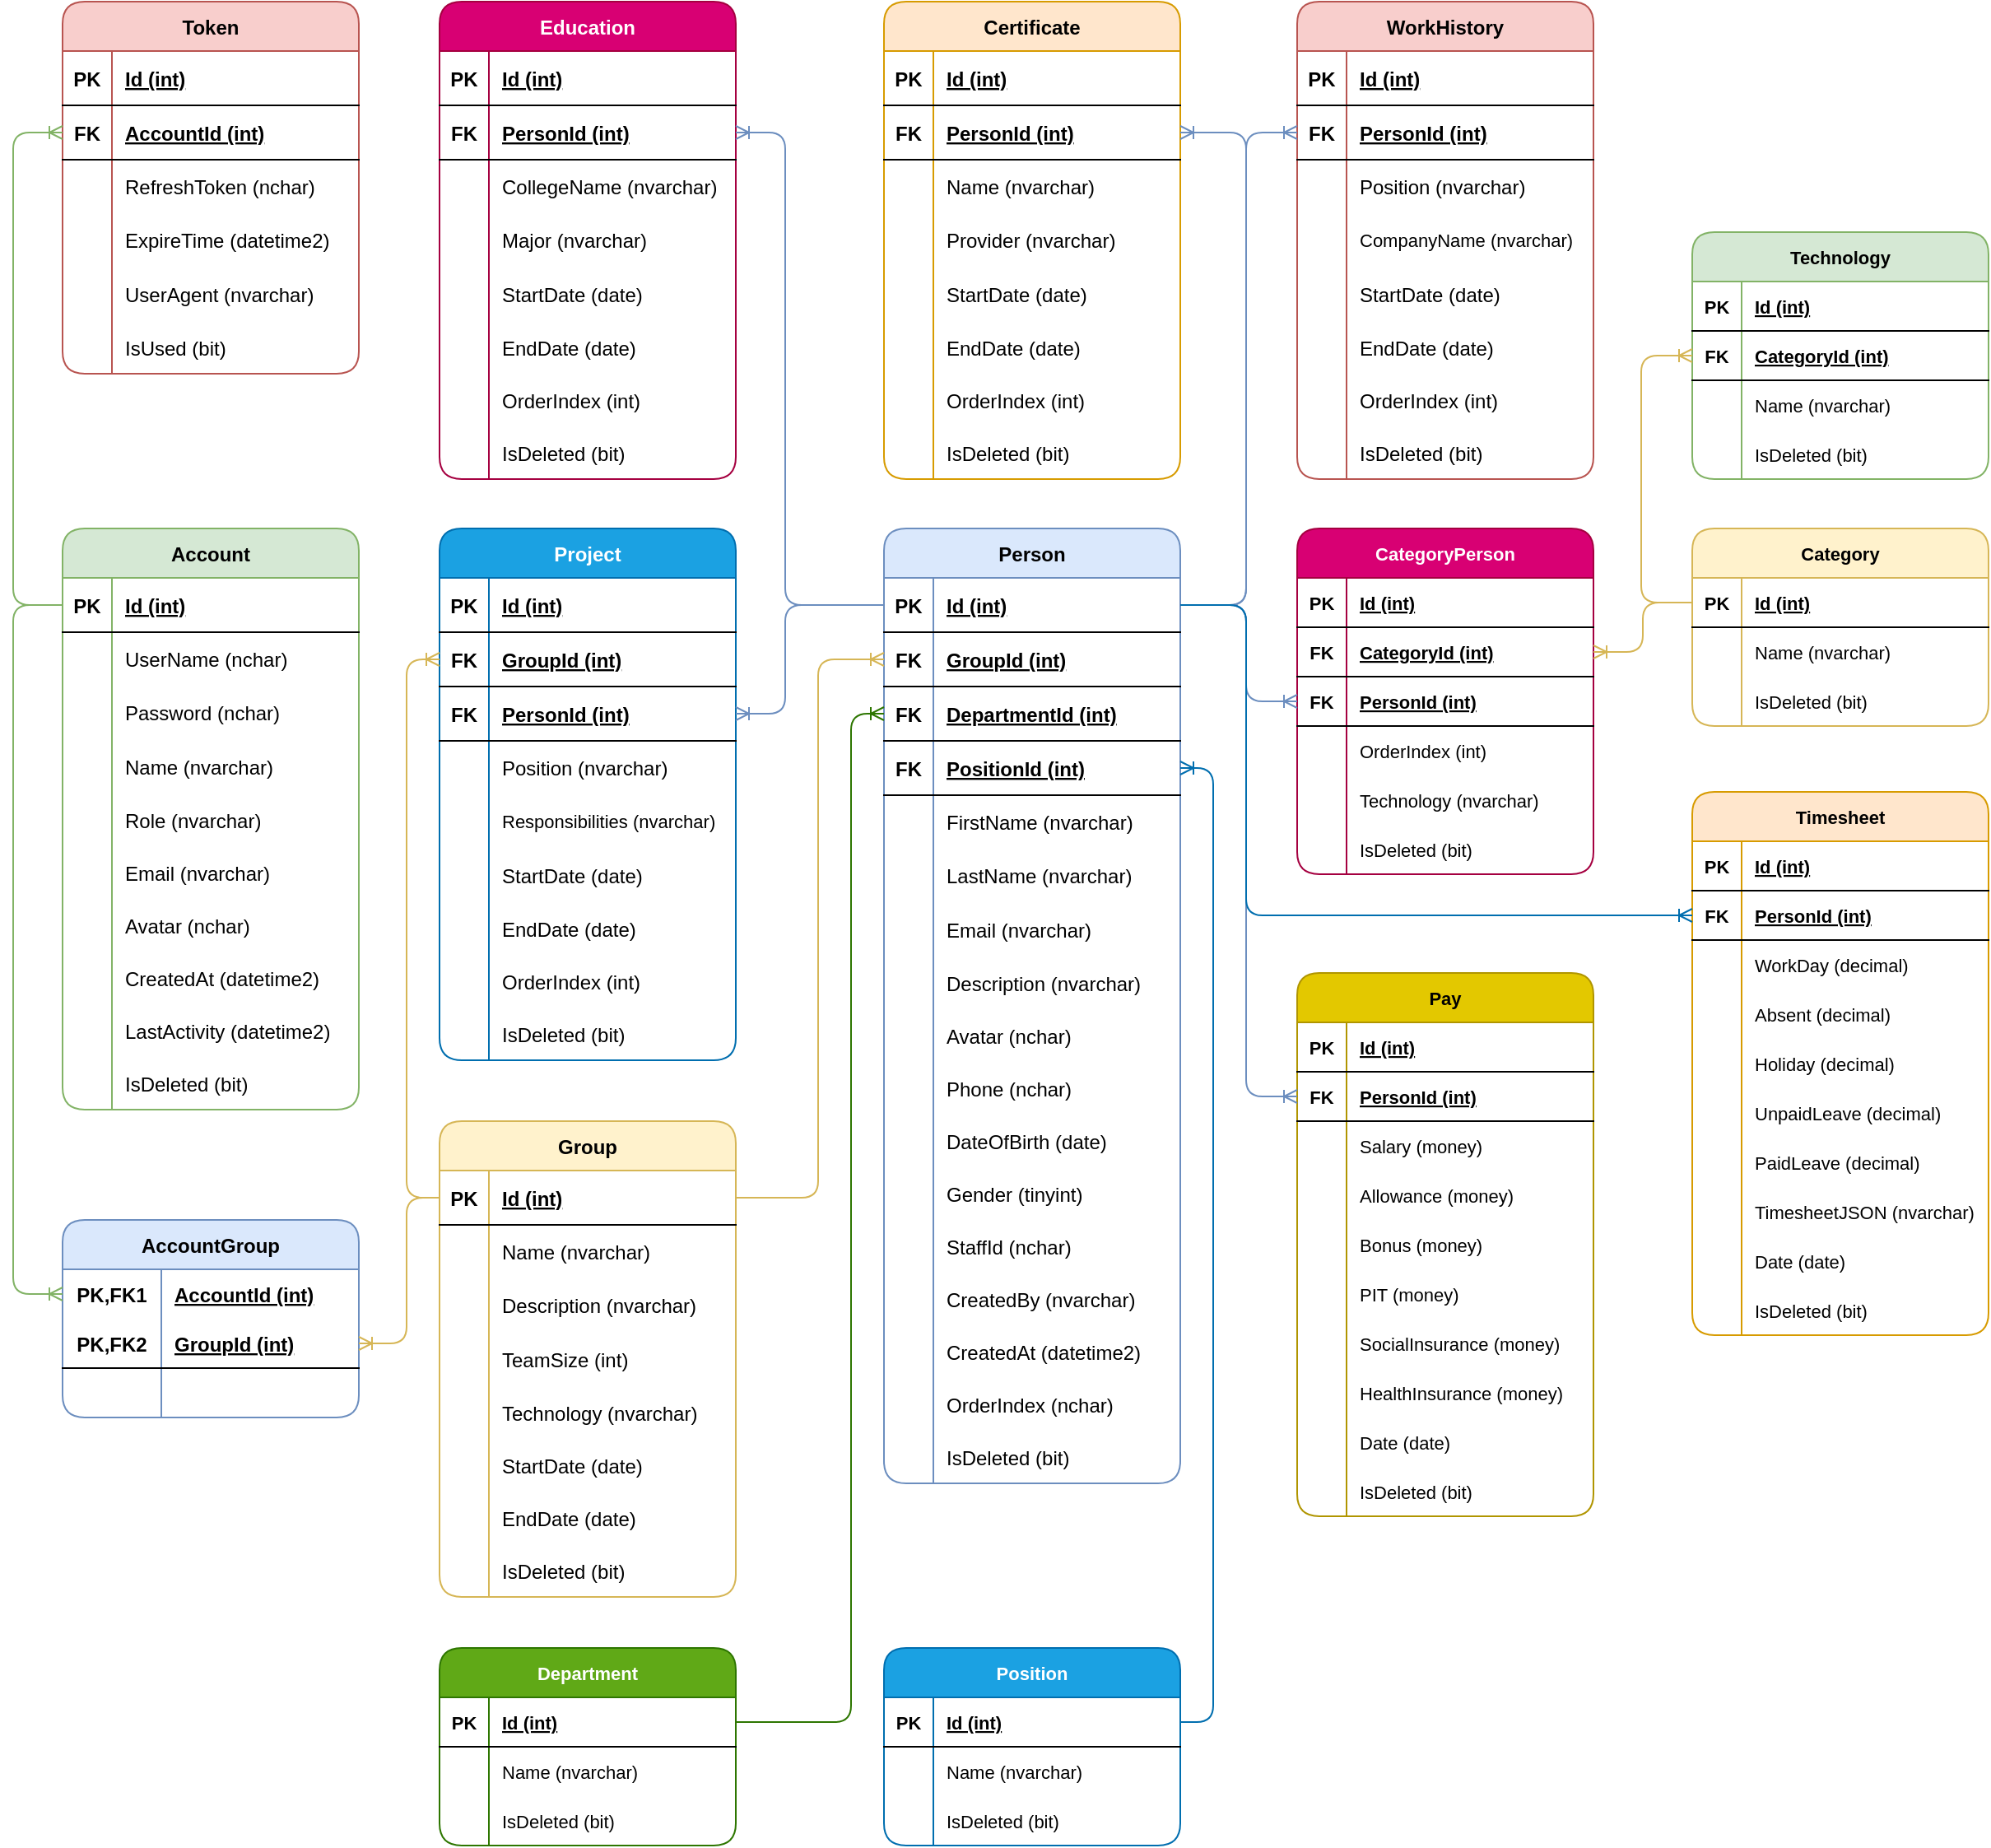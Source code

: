 <mxfile version="19.0.3" type="device"><diagram id="IQWM0BGBrUBT5PwkLtIU" name="db-diagram"><mxGraphModel dx="716" dy="454" grid="1" gridSize="10" guides="1" tooltips="1" connect="1" arrows="1" fold="1" page="0" pageScale="1" pageWidth="850" pageHeight="1100" math="0" shadow="0"><root><mxCell id="0"/><mxCell id="1" parent="0"/><mxCell id="VqIRqjXax7T4qneetQDV-1" value="Token" style="shape=table;startSize=30;container=1;collapsible=1;childLayout=tableLayout;fixedRows=1;rowLines=0;fontStyle=1;align=center;resizeLast=1;fillColor=#f8cecc;strokeColor=#b85450;rounded=1;shadow=0;swimlaneLine=1;sketch=0;columnLines=1;" parent="1" vertex="1"><mxGeometry x="61" y="40" width="180" height="226" as="geometry"/></mxCell><mxCell id="VqIRqjXax7T4qneetQDV-2" value="" style="shape=tableRow;horizontal=0;startSize=0;swimlaneHead=0;swimlaneBody=0;fillColor=none;collapsible=0;dropTarget=0;points=[[0,0.5],[1,0.5]];portConstraint=eastwest;top=0;left=0;right=0;bottom=1;" parent="VqIRqjXax7T4qneetQDV-1" vertex="1"><mxGeometry y="30" width="180" height="33" as="geometry"/></mxCell><mxCell id="VqIRqjXax7T4qneetQDV-3" value="PK" style="shape=partialRectangle;connectable=0;fillColor=none;top=0;left=0;bottom=0;right=0;fontStyle=1;overflow=hidden;" parent="VqIRqjXax7T4qneetQDV-2" vertex="1"><mxGeometry width="30" height="33" as="geometry"><mxRectangle width="30" height="33" as="alternateBounds"/></mxGeometry></mxCell><mxCell id="VqIRqjXax7T4qneetQDV-4" value="Id (int)" style="shape=partialRectangle;connectable=0;fillColor=none;top=0;left=0;bottom=0;right=0;align=left;spacingLeft=6;fontStyle=5;overflow=hidden;" parent="VqIRqjXax7T4qneetQDV-2" vertex="1"><mxGeometry x="30" width="150" height="33" as="geometry"><mxRectangle width="150" height="33" as="alternateBounds"/></mxGeometry></mxCell><mxCell id="VqIRqjXax7T4qneetQDV-488" value="" style="shape=tableRow;horizontal=0;startSize=0;swimlaneHead=0;swimlaneBody=0;fillColor=none;collapsible=0;dropTarget=0;points=[[0,0.5],[1,0.5]];portConstraint=eastwest;top=0;left=0;right=0;bottom=1;" parent="VqIRqjXax7T4qneetQDV-1" vertex="1"><mxGeometry y="63" width="180" height="33" as="geometry"/></mxCell><mxCell id="VqIRqjXax7T4qneetQDV-489" value="FK" style="shape=partialRectangle;connectable=0;fillColor=none;top=0;left=0;bottom=0;right=0;fontStyle=1;overflow=hidden;" parent="VqIRqjXax7T4qneetQDV-488" vertex="1"><mxGeometry width="30" height="33" as="geometry"><mxRectangle width="30" height="33" as="alternateBounds"/></mxGeometry></mxCell><mxCell id="VqIRqjXax7T4qneetQDV-490" value="AccountId (int)" style="shape=partialRectangle;connectable=0;fillColor=none;top=0;left=0;bottom=0;right=0;align=left;spacingLeft=6;fontStyle=5;overflow=hidden;" parent="VqIRqjXax7T4qneetQDV-488" vertex="1"><mxGeometry x="30" width="150" height="33" as="geometry"><mxRectangle width="150" height="33" as="alternateBounds"/></mxGeometry></mxCell><mxCell id="VqIRqjXax7T4qneetQDV-5" value="" style="shape=tableRow;horizontal=0;startSize=0;swimlaneHead=0;swimlaneBody=0;fillColor=none;collapsible=0;dropTarget=0;points=[[0,0.5],[1,0.5]];portConstraint=eastwest;top=0;left=0;right=0;bottom=0;" parent="VqIRqjXax7T4qneetQDV-1" vertex="1"><mxGeometry y="96" width="180" height="32" as="geometry"/></mxCell><mxCell id="VqIRqjXax7T4qneetQDV-6" value="" style="shape=partialRectangle;connectable=0;fillColor=none;top=0;left=0;bottom=0;right=0;editable=1;overflow=hidden;" parent="VqIRqjXax7T4qneetQDV-5" vertex="1"><mxGeometry width="30" height="32" as="geometry"><mxRectangle width="30" height="32" as="alternateBounds"/></mxGeometry></mxCell><mxCell id="VqIRqjXax7T4qneetQDV-7" value="RefreshToken (nchar)" style="shape=partialRectangle;connectable=0;fillColor=none;top=0;left=0;bottom=0;right=0;align=left;spacingLeft=6;overflow=hidden;" parent="VqIRqjXax7T4qneetQDV-5" vertex="1"><mxGeometry x="30" width="150" height="32" as="geometry"><mxRectangle width="150" height="32" as="alternateBounds"/></mxGeometry></mxCell><mxCell id="VqIRqjXax7T4qneetQDV-8" value="" style="shape=tableRow;horizontal=0;startSize=0;swimlaneHead=0;swimlaneBody=0;fillColor=none;collapsible=0;dropTarget=0;points=[[0,0.5],[1,0.5]];portConstraint=eastwest;top=0;left=0;right=0;bottom=0;" parent="VqIRqjXax7T4qneetQDV-1" vertex="1"><mxGeometry y="128" width="180" height="33" as="geometry"/></mxCell><mxCell id="VqIRqjXax7T4qneetQDV-9" value="" style="shape=partialRectangle;connectable=0;fillColor=none;top=0;left=0;bottom=0;right=0;editable=1;overflow=hidden;" parent="VqIRqjXax7T4qneetQDV-8" vertex="1"><mxGeometry width="30" height="33" as="geometry"><mxRectangle width="30" height="33" as="alternateBounds"/></mxGeometry></mxCell><mxCell id="VqIRqjXax7T4qneetQDV-10" value="ExpireTime (datetime2)" style="shape=partialRectangle;connectable=0;fillColor=none;top=0;left=0;bottom=0;right=0;align=left;spacingLeft=6;overflow=hidden;" parent="VqIRqjXax7T4qneetQDV-8" vertex="1"><mxGeometry x="30" width="150" height="33" as="geometry"><mxRectangle width="150" height="33" as="alternateBounds"/></mxGeometry></mxCell><mxCell id="VqIRqjXax7T4qneetQDV-17" value="" style="shape=tableRow;horizontal=0;startSize=0;swimlaneHead=0;swimlaneBody=0;fillColor=none;collapsible=0;dropTarget=0;points=[[0,0.5],[1,0.5]];portConstraint=eastwest;top=0;left=0;right=0;bottom=0;" parent="VqIRqjXax7T4qneetQDV-1" vertex="1"><mxGeometry y="161" width="180" height="33" as="geometry"/></mxCell><mxCell id="VqIRqjXax7T4qneetQDV-18" value="" style="shape=partialRectangle;connectable=0;fillColor=none;top=0;left=0;bottom=0;right=0;editable=1;overflow=hidden;" parent="VqIRqjXax7T4qneetQDV-17" vertex="1"><mxGeometry width="30" height="33" as="geometry"><mxRectangle width="30" height="33" as="alternateBounds"/></mxGeometry></mxCell><mxCell id="VqIRqjXax7T4qneetQDV-19" value="UserAgent (nvarchar)" style="shape=partialRectangle;connectable=0;fillColor=none;top=0;left=0;bottom=0;right=0;align=left;spacingLeft=6;overflow=hidden;" parent="VqIRqjXax7T4qneetQDV-17" vertex="1"><mxGeometry x="30" width="150" height="33" as="geometry"><mxRectangle width="150" height="33" as="alternateBounds"/></mxGeometry></mxCell><mxCell id="VqIRqjXax7T4qneetQDV-14" value="" style="shape=tableRow;horizontal=0;startSize=0;swimlaneHead=0;swimlaneBody=0;fillColor=none;collapsible=0;dropTarget=0;points=[[0,0.5],[1,0.5]];portConstraint=eastwest;top=0;left=0;right=0;bottom=0;" parent="VqIRqjXax7T4qneetQDV-1" vertex="1"><mxGeometry y="194" width="180" height="32" as="geometry"/></mxCell><mxCell id="VqIRqjXax7T4qneetQDV-15" value="" style="shape=partialRectangle;connectable=0;fillColor=none;top=0;left=0;bottom=0;right=0;editable=1;overflow=hidden;" parent="VqIRqjXax7T4qneetQDV-14" vertex="1"><mxGeometry width="30" height="32" as="geometry"><mxRectangle width="30" height="32" as="alternateBounds"/></mxGeometry></mxCell><mxCell id="VqIRqjXax7T4qneetQDV-16" value="IsUsed (bit)" style="shape=partialRectangle;connectable=0;fillColor=none;top=0;left=0;bottom=0;right=0;align=left;spacingLeft=6;overflow=hidden;" parent="VqIRqjXax7T4qneetQDV-14" vertex="1"><mxGeometry x="30" width="150" height="32" as="geometry"><mxRectangle width="150" height="32" as="alternateBounds"/></mxGeometry></mxCell><mxCell id="VqIRqjXax7T4qneetQDV-119" value="Group" style="shape=table;startSize=30;container=1;collapsible=1;childLayout=tableLayout;fixedRows=1;rowLines=0;fontStyle=1;align=center;resizeLast=1;fillColor=#fff2cc;strokeColor=#d6b656;rounded=1;shadow=0;swimlaneLine=1;sketch=0;columnLines=1;" parent="1" vertex="1"><mxGeometry x="290" y="720" width="180" height="289" as="geometry"/></mxCell><mxCell id="VqIRqjXax7T4qneetQDV-120" value="" style="shape=tableRow;horizontal=0;startSize=0;swimlaneHead=0;swimlaneBody=0;fillColor=none;collapsible=0;dropTarget=0;points=[[0,0.5],[1,0.5]];portConstraint=eastwest;top=0;left=0;right=0;bottom=1;" parent="VqIRqjXax7T4qneetQDV-119" vertex="1"><mxGeometry y="30" width="180" height="33" as="geometry"/></mxCell><mxCell id="VqIRqjXax7T4qneetQDV-121" value="PK" style="shape=partialRectangle;connectable=0;fillColor=none;top=0;left=0;bottom=0;right=0;fontStyle=1;overflow=hidden;" parent="VqIRqjXax7T4qneetQDV-120" vertex="1"><mxGeometry width="30" height="33" as="geometry"><mxRectangle width="30" height="33" as="alternateBounds"/></mxGeometry></mxCell><mxCell id="VqIRqjXax7T4qneetQDV-122" value="Id (int)" style="shape=partialRectangle;connectable=0;fillColor=none;top=0;left=0;bottom=0;right=0;align=left;spacingLeft=6;fontStyle=5;overflow=hidden;" parent="VqIRqjXax7T4qneetQDV-120" vertex="1"><mxGeometry x="30" width="150" height="33" as="geometry"><mxRectangle width="150" height="33" as="alternateBounds"/></mxGeometry></mxCell><mxCell id="VqIRqjXax7T4qneetQDV-123" value="" style="shape=tableRow;horizontal=0;startSize=0;swimlaneHead=0;swimlaneBody=0;fillColor=none;collapsible=0;dropTarget=0;points=[[0,0.5],[1,0.5]];portConstraint=eastwest;top=0;left=0;right=0;bottom=0;" parent="VqIRqjXax7T4qneetQDV-119" vertex="1"><mxGeometry y="63" width="180" height="32" as="geometry"/></mxCell><mxCell id="VqIRqjXax7T4qneetQDV-124" value="" style="shape=partialRectangle;connectable=0;fillColor=none;top=0;left=0;bottom=0;right=0;editable=1;overflow=hidden;" parent="VqIRqjXax7T4qneetQDV-123" vertex="1"><mxGeometry width="30" height="32" as="geometry"><mxRectangle width="30" height="32" as="alternateBounds"/></mxGeometry></mxCell><mxCell id="VqIRqjXax7T4qneetQDV-125" value="Name (nvarchar)" style="shape=partialRectangle;connectable=0;fillColor=none;top=0;left=0;bottom=0;right=0;align=left;spacingLeft=6;overflow=hidden;" parent="VqIRqjXax7T4qneetQDV-123" vertex="1"><mxGeometry x="30" width="150" height="32" as="geometry"><mxRectangle width="150" height="32" as="alternateBounds"/></mxGeometry></mxCell><mxCell id="VqIRqjXax7T4qneetQDV-126" value="" style="shape=tableRow;horizontal=0;startSize=0;swimlaneHead=0;swimlaneBody=0;fillColor=none;collapsible=0;dropTarget=0;points=[[0,0.5],[1,0.5]];portConstraint=eastwest;top=0;left=0;right=0;bottom=0;" parent="VqIRqjXax7T4qneetQDV-119" vertex="1"><mxGeometry y="95" width="180" height="33" as="geometry"/></mxCell><mxCell id="VqIRqjXax7T4qneetQDV-127" value="" style="shape=partialRectangle;connectable=0;fillColor=none;top=0;left=0;bottom=0;right=0;editable=1;overflow=hidden;" parent="VqIRqjXax7T4qneetQDV-126" vertex="1"><mxGeometry width="30" height="33" as="geometry"><mxRectangle width="30" height="33" as="alternateBounds"/></mxGeometry></mxCell><mxCell id="VqIRqjXax7T4qneetQDV-128" value="Description (nvarchar)" style="shape=partialRectangle;connectable=0;fillColor=none;top=0;left=0;bottom=0;right=0;align=left;spacingLeft=6;overflow=hidden;" parent="VqIRqjXax7T4qneetQDV-126" vertex="1"><mxGeometry x="30" width="150" height="33" as="geometry"><mxRectangle width="150" height="33" as="alternateBounds"/></mxGeometry></mxCell><mxCell id="VqIRqjXax7T4qneetQDV-129" value="" style="shape=tableRow;horizontal=0;startSize=0;swimlaneHead=0;swimlaneBody=0;fillColor=none;collapsible=0;dropTarget=0;points=[[0,0.5],[1,0.5]];portConstraint=eastwest;top=0;left=0;right=0;bottom=0;" parent="VqIRqjXax7T4qneetQDV-119" vertex="1"><mxGeometry y="128" width="180" height="33" as="geometry"/></mxCell><mxCell id="VqIRqjXax7T4qneetQDV-130" value="" style="shape=partialRectangle;connectable=0;fillColor=none;top=0;left=0;bottom=0;right=0;editable=1;overflow=hidden;" parent="VqIRqjXax7T4qneetQDV-129" vertex="1"><mxGeometry width="30" height="33" as="geometry"><mxRectangle width="30" height="33" as="alternateBounds"/></mxGeometry></mxCell><mxCell id="VqIRqjXax7T4qneetQDV-131" value="TeamSize (int)" style="shape=partialRectangle;connectable=0;fillColor=none;top=0;left=0;bottom=0;right=0;align=left;spacingLeft=6;overflow=hidden;" parent="VqIRqjXax7T4qneetQDV-129" vertex="1"><mxGeometry x="30" width="150" height="33" as="geometry"><mxRectangle width="150" height="33" as="alternateBounds"/></mxGeometry></mxCell><mxCell id="VqIRqjXax7T4qneetQDV-132" value="" style="shape=tableRow;horizontal=0;startSize=0;swimlaneHead=0;swimlaneBody=0;fillColor=none;collapsible=0;dropTarget=0;points=[[0,0.5],[1,0.5]];portConstraint=eastwest;top=0;left=0;right=0;bottom=0;" parent="VqIRqjXax7T4qneetQDV-119" vertex="1"><mxGeometry y="161" width="180" height="32" as="geometry"/></mxCell><mxCell id="VqIRqjXax7T4qneetQDV-133" value="" style="shape=partialRectangle;connectable=0;fillColor=none;top=0;left=0;bottom=0;right=0;editable=1;overflow=hidden;" parent="VqIRqjXax7T4qneetQDV-132" vertex="1"><mxGeometry width="30" height="32" as="geometry"><mxRectangle width="30" height="32" as="alternateBounds"/></mxGeometry></mxCell><mxCell id="VqIRqjXax7T4qneetQDV-134" value="Technology (nvarchar)" style="shape=partialRectangle;connectable=0;fillColor=none;top=0;left=0;bottom=0;right=0;align=left;spacingLeft=6;overflow=hidden;" parent="VqIRqjXax7T4qneetQDV-132" vertex="1"><mxGeometry x="30" width="150" height="32" as="geometry"><mxRectangle width="150" height="32" as="alternateBounds"/></mxGeometry></mxCell><mxCell id="VqIRqjXax7T4qneetQDV-138" value="" style="shape=tableRow;horizontal=0;startSize=0;swimlaneHead=0;swimlaneBody=0;fillColor=none;collapsible=0;dropTarget=0;points=[[0,0.5],[1,0.5]];portConstraint=eastwest;top=0;left=0;right=0;bottom=0;" parent="VqIRqjXax7T4qneetQDV-119" vertex="1"><mxGeometry y="193" width="180" height="32" as="geometry"/></mxCell><mxCell id="VqIRqjXax7T4qneetQDV-139" value="" style="shape=partialRectangle;connectable=0;fillColor=none;top=0;left=0;bottom=0;right=0;editable=1;overflow=hidden;" parent="VqIRqjXax7T4qneetQDV-138" vertex="1"><mxGeometry width="30" height="32" as="geometry"><mxRectangle width="30" height="32" as="alternateBounds"/></mxGeometry></mxCell><mxCell id="VqIRqjXax7T4qneetQDV-140" value="StartDate (date)" style="shape=partialRectangle;connectable=0;fillColor=none;top=0;left=0;bottom=0;right=0;align=left;spacingLeft=6;overflow=hidden;" parent="VqIRqjXax7T4qneetQDV-138" vertex="1"><mxGeometry x="30" width="150" height="32" as="geometry"><mxRectangle width="150" height="32" as="alternateBounds"/></mxGeometry></mxCell><mxCell id="VqIRqjXax7T4qneetQDV-141" value="" style="shape=tableRow;horizontal=0;startSize=0;swimlaneHead=0;swimlaneBody=0;fillColor=none;collapsible=0;dropTarget=0;points=[[0,0.5],[1,0.5]];portConstraint=eastwest;top=0;left=0;right=0;bottom=0;" parent="VqIRqjXax7T4qneetQDV-119" vertex="1"><mxGeometry y="225" width="180" height="32" as="geometry"/></mxCell><mxCell id="VqIRqjXax7T4qneetQDV-142" value="" style="shape=partialRectangle;connectable=0;fillColor=none;top=0;left=0;bottom=0;right=0;editable=1;overflow=hidden;" parent="VqIRqjXax7T4qneetQDV-141" vertex="1"><mxGeometry width="30" height="32" as="geometry"><mxRectangle width="30" height="32" as="alternateBounds"/></mxGeometry></mxCell><mxCell id="VqIRqjXax7T4qneetQDV-143" value="EndDate (date)" style="shape=partialRectangle;connectable=0;fillColor=none;top=0;left=0;bottom=0;right=0;align=left;spacingLeft=6;overflow=hidden;" parent="VqIRqjXax7T4qneetQDV-141" vertex="1"><mxGeometry x="30" width="150" height="32" as="geometry"><mxRectangle width="150" height="32" as="alternateBounds"/></mxGeometry></mxCell><mxCell id="VqIRqjXax7T4qneetQDV-135" value="" style="shape=tableRow;horizontal=0;startSize=0;swimlaneHead=0;swimlaneBody=0;fillColor=none;collapsible=0;dropTarget=0;points=[[0,0.5],[1,0.5]];portConstraint=eastwest;top=0;left=0;right=0;bottom=0;" parent="VqIRqjXax7T4qneetQDV-119" vertex="1"><mxGeometry y="257" width="180" height="32" as="geometry"/></mxCell><mxCell id="VqIRqjXax7T4qneetQDV-136" value="" style="shape=partialRectangle;connectable=0;fillColor=none;top=0;left=0;bottom=0;right=0;editable=1;overflow=hidden;" parent="VqIRqjXax7T4qneetQDV-135" vertex="1"><mxGeometry width="30" height="32" as="geometry"><mxRectangle width="30" height="32" as="alternateBounds"/></mxGeometry></mxCell><mxCell id="VqIRqjXax7T4qneetQDV-137" value="IsDeleted (bit)" style="shape=partialRectangle;connectable=0;fillColor=none;top=0;left=0;bottom=0;right=0;align=left;spacingLeft=6;overflow=hidden;" parent="VqIRqjXax7T4qneetQDV-135" vertex="1"><mxGeometry x="30" width="150" height="32" as="geometry"><mxRectangle width="150" height="32" as="alternateBounds"/></mxGeometry></mxCell><mxCell id="VqIRqjXax7T4qneetQDV-144" value="Education" style="shape=table;startSize=30;container=1;collapsible=1;childLayout=tableLayout;fixedRows=1;rowLines=0;fontStyle=1;align=center;resizeLast=1;fillColor=#d80073;strokeColor=#A50040;rounded=1;shadow=0;swimlaneLine=1;sketch=0;columnLines=1;fontColor=#ffffff;" parent="1" vertex="1"><mxGeometry x="290" y="40" width="180" height="290" as="geometry"/></mxCell><mxCell id="VqIRqjXax7T4qneetQDV-145" value="" style="shape=tableRow;horizontal=0;startSize=0;swimlaneHead=0;swimlaneBody=0;fillColor=none;collapsible=0;dropTarget=0;points=[[0,0.5],[1,0.5]];portConstraint=eastwest;top=0;left=0;right=0;bottom=1;" parent="VqIRqjXax7T4qneetQDV-144" vertex="1"><mxGeometry y="30" width="180" height="33" as="geometry"/></mxCell><mxCell id="VqIRqjXax7T4qneetQDV-146" value="PK" style="shape=partialRectangle;connectable=0;fillColor=none;top=0;left=0;bottom=0;right=0;fontStyle=1;overflow=hidden;" parent="VqIRqjXax7T4qneetQDV-145" vertex="1"><mxGeometry width="30" height="33" as="geometry"><mxRectangle width="30" height="33" as="alternateBounds"/></mxGeometry></mxCell><mxCell id="VqIRqjXax7T4qneetQDV-147" value="Id (int)" style="shape=partialRectangle;connectable=0;fillColor=none;top=0;left=0;bottom=0;right=0;align=left;spacingLeft=6;fontStyle=5;overflow=hidden;" parent="VqIRqjXax7T4qneetQDV-145" vertex="1"><mxGeometry x="30" width="150" height="33" as="geometry"><mxRectangle width="150" height="33" as="alternateBounds"/></mxGeometry></mxCell><mxCell id="VqIRqjXax7T4qneetQDV-497" value="" style="shape=tableRow;horizontal=0;startSize=0;swimlaneHead=0;swimlaneBody=0;fillColor=none;collapsible=0;dropTarget=0;points=[[0,0.5],[1,0.5]];portConstraint=eastwest;top=0;left=0;right=0;bottom=1;" parent="VqIRqjXax7T4qneetQDV-144" vertex="1"><mxGeometry y="63" width="180" height="33" as="geometry"/></mxCell><mxCell id="VqIRqjXax7T4qneetQDV-498" value="FK" style="shape=partialRectangle;connectable=0;fillColor=none;top=0;left=0;bottom=0;right=0;fontStyle=1;overflow=hidden;" parent="VqIRqjXax7T4qneetQDV-497" vertex="1"><mxGeometry width="30" height="33" as="geometry"><mxRectangle width="30" height="33" as="alternateBounds"/></mxGeometry></mxCell><mxCell id="VqIRqjXax7T4qneetQDV-499" value="PersonId (int)" style="shape=partialRectangle;connectable=0;fillColor=none;top=0;left=0;bottom=0;right=0;align=left;spacingLeft=6;fontStyle=5;overflow=hidden;" parent="VqIRqjXax7T4qneetQDV-497" vertex="1"><mxGeometry x="30" width="150" height="33" as="geometry"><mxRectangle width="150" height="33" as="alternateBounds"/></mxGeometry></mxCell><mxCell id="VqIRqjXax7T4qneetQDV-148" value="" style="shape=tableRow;horizontal=0;startSize=0;swimlaneHead=0;swimlaneBody=0;fillColor=none;collapsible=0;dropTarget=0;points=[[0,0.5],[1,0.5]];portConstraint=eastwest;top=0;left=0;right=0;bottom=0;" parent="VqIRqjXax7T4qneetQDV-144" vertex="1"><mxGeometry y="96" width="180" height="32" as="geometry"/></mxCell><mxCell id="VqIRqjXax7T4qneetQDV-149" value="" style="shape=partialRectangle;connectable=0;fillColor=none;top=0;left=0;bottom=0;right=0;editable=1;overflow=hidden;" parent="VqIRqjXax7T4qneetQDV-148" vertex="1"><mxGeometry width="30" height="32" as="geometry"><mxRectangle width="30" height="32" as="alternateBounds"/></mxGeometry></mxCell><mxCell id="VqIRqjXax7T4qneetQDV-150" value="CollegeName (nvarchar)" style="shape=partialRectangle;connectable=0;fillColor=none;top=0;left=0;bottom=0;right=0;align=left;spacingLeft=6;overflow=hidden;" parent="VqIRqjXax7T4qneetQDV-148" vertex="1"><mxGeometry x="30" width="150" height="32" as="geometry"><mxRectangle width="150" height="32" as="alternateBounds"/></mxGeometry></mxCell><mxCell id="VqIRqjXax7T4qneetQDV-151" value="" style="shape=tableRow;horizontal=0;startSize=0;swimlaneHead=0;swimlaneBody=0;fillColor=none;collapsible=0;dropTarget=0;points=[[0,0.5],[1,0.5]];portConstraint=eastwest;top=0;left=0;right=0;bottom=0;" parent="VqIRqjXax7T4qneetQDV-144" vertex="1"><mxGeometry y="128" width="180" height="33" as="geometry"/></mxCell><mxCell id="VqIRqjXax7T4qneetQDV-152" value="" style="shape=partialRectangle;connectable=0;fillColor=none;top=0;left=0;bottom=0;right=0;editable=1;overflow=hidden;" parent="VqIRqjXax7T4qneetQDV-151" vertex="1"><mxGeometry width="30" height="33" as="geometry"><mxRectangle width="30" height="33" as="alternateBounds"/></mxGeometry></mxCell><mxCell id="VqIRqjXax7T4qneetQDV-153" value="Major (nvarchar)" style="shape=partialRectangle;connectable=0;fillColor=none;top=0;left=0;bottom=0;right=0;align=left;spacingLeft=6;overflow=hidden;" parent="VqIRqjXax7T4qneetQDV-151" vertex="1"><mxGeometry x="30" width="150" height="33" as="geometry"><mxRectangle width="150" height="33" as="alternateBounds"/></mxGeometry></mxCell><mxCell id="VqIRqjXax7T4qneetQDV-154" value="" style="shape=tableRow;horizontal=0;startSize=0;swimlaneHead=0;swimlaneBody=0;fillColor=none;collapsible=0;dropTarget=0;points=[[0,0.5],[1,0.5]];portConstraint=eastwest;top=0;left=0;right=0;bottom=0;" parent="VqIRqjXax7T4qneetQDV-144" vertex="1"><mxGeometry y="161" width="180" height="33" as="geometry"/></mxCell><mxCell id="VqIRqjXax7T4qneetQDV-155" value="" style="shape=partialRectangle;connectable=0;fillColor=none;top=0;left=0;bottom=0;right=0;editable=1;overflow=hidden;" parent="VqIRqjXax7T4qneetQDV-154" vertex="1"><mxGeometry width="30" height="33" as="geometry"><mxRectangle width="30" height="33" as="alternateBounds"/></mxGeometry></mxCell><mxCell id="VqIRqjXax7T4qneetQDV-156" value="StartDate (date)" style="shape=partialRectangle;connectable=0;fillColor=none;top=0;left=0;bottom=0;right=0;align=left;spacingLeft=6;overflow=hidden;" parent="VqIRqjXax7T4qneetQDV-154" vertex="1"><mxGeometry x="30" width="150" height="33" as="geometry"><mxRectangle width="150" height="33" as="alternateBounds"/></mxGeometry></mxCell><mxCell id="VqIRqjXax7T4qneetQDV-157" value="" style="shape=tableRow;horizontal=0;startSize=0;swimlaneHead=0;swimlaneBody=0;fillColor=none;collapsible=0;dropTarget=0;points=[[0,0.5],[1,0.5]];portConstraint=eastwest;top=0;left=0;right=0;bottom=0;" parent="VqIRqjXax7T4qneetQDV-144" vertex="1"><mxGeometry y="194" width="180" height="32" as="geometry"/></mxCell><mxCell id="VqIRqjXax7T4qneetQDV-158" value="" style="shape=partialRectangle;connectable=0;fillColor=none;top=0;left=0;bottom=0;right=0;editable=1;overflow=hidden;" parent="VqIRqjXax7T4qneetQDV-157" vertex="1"><mxGeometry width="30" height="32" as="geometry"><mxRectangle width="30" height="32" as="alternateBounds"/></mxGeometry></mxCell><mxCell id="VqIRqjXax7T4qneetQDV-159" value="EndDate (date)" style="shape=partialRectangle;connectable=0;fillColor=none;top=0;left=0;bottom=0;right=0;align=left;spacingLeft=6;overflow=hidden;" parent="VqIRqjXax7T4qneetQDV-157" vertex="1"><mxGeometry x="30" width="150" height="32" as="geometry"><mxRectangle width="150" height="32" as="alternateBounds"/></mxGeometry></mxCell><mxCell id="VqIRqjXax7T4qneetQDV-160" value="" style="shape=tableRow;horizontal=0;startSize=0;swimlaneHead=0;swimlaneBody=0;fillColor=none;collapsible=0;dropTarget=0;points=[[0,0.5],[1,0.5]];portConstraint=eastwest;top=0;left=0;right=0;bottom=0;" parent="VqIRqjXax7T4qneetQDV-144" vertex="1"><mxGeometry y="226" width="180" height="32" as="geometry"/></mxCell><mxCell id="VqIRqjXax7T4qneetQDV-161" value="" style="shape=partialRectangle;connectable=0;fillColor=none;top=0;left=0;bottom=0;right=0;editable=1;overflow=hidden;" parent="VqIRqjXax7T4qneetQDV-160" vertex="1"><mxGeometry width="30" height="32" as="geometry"><mxRectangle width="30" height="32" as="alternateBounds"/></mxGeometry></mxCell><mxCell id="VqIRqjXax7T4qneetQDV-162" value="OrderIndex (int)" style="shape=partialRectangle;connectable=0;fillColor=none;top=0;left=0;bottom=0;right=0;align=left;spacingLeft=6;overflow=hidden;" parent="VqIRqjXax7T4qneetQDV-160" vertex="1"><mxGeometry x="30" width="150" height="32" as="geometry"><mxRectangle width="150" height="32" as="alternateBounds"/></mxGeometry></mxCell><mxCell id="VqIRqjXax7T4qneetQDV-166" value="" style="shape=tableRow;horizontal=0;startSize=0;swimlaneHead=0;swimlaneBody=0;fillColor=none;collapsible=0;dropTarget=0;points=[[0,0.5],[1,0.5]];portConstraint=eastwest;top=0;left=0;right=0;bottom=0;" parent="VqIRqjXax7T4qneetQDV-144" vertex="1"><mxGeometry y="258" width="180" height="32" as="geometry"/></mxCell><mxCell id="VqIRqjXax7T4qneetQDV-167" value="" style="shape=partialRectangle;connectable=0;fillColor=none;top=0;left=0;bottom=0;right=0;editable=1;overflow=hidden;" parent="VqIRqjXax7T4qneetQDV-166" vertex="1"><mxGeometry width="30" height="32" as="geometry"><mxRectangle width="30" height="32" as="alternateBounds"/></mxGeometry></mxCell><mxCell id="VqIRqjXax7T4qneetQDV-168" value="IsDeleted (bit)" style="shape=partialRectangle;connectable=0;fillColor=none;top=0;left=0;bottom=0;right=0;align=left;spacingLeft=6;overflow=hidden;" parent="VqIRqjXax7T4qneetQDV-166" vertex="1"><mxGeometry x="30" width="150" height="32" as="geometry"><mxRectangle width="150" height="32" as="alternateBounds"/></mxGeometry></mxCell><mxCell id="VqIRqjXax7T4qneetQDV-200" value="Certificate" style="shape=table;startSize=30;container=1;collapsible=1;childLayout=tableLayout;fixedRows=1;rowLines=0;fontStyle=1;align=center;resizeLast=1;fillColor=#ffe6cc;strokeColor=#d79b00;rounded=1;shadow=0;swimlaneLine=1;sketch=0;columnLines=1;" parent="1" vertex="1"><mxGeometry x="560" y="40" width="180" height="290" as="geometry"/></mxCell><mxCell id="VqIRqjXax7T4qneetQDV-201" value="" style="shape=tableRow;horizontal=0;startSize=0;swimlaneHead=0;swimlaneBody=0;fillColor=none;collapsible=0;dropTarget=0;points=[[0,0.5],[1,0.5]];portConstraint=eastwest;top=0;left=0;right=0;bottom=1;" parent="VqIRqjXax7T4qneetQDV-200" vertex="1"><mxGeometry y="30" width="180" height="33" as="geometry"/></mxCell><mxCell id="VqIRqjXax7T4qneetQDV-202" value="PK" style="shape=partialRectangle;connectable=0;fillColor=none;top=0;left=0;bottom=0;right=0;fontStyle=1;overflow=hidden;" parent="VqIRqjXax7T4qneetQDV-201" vertex="1"><mxGeometry width="30" height="33" as="geometry"><mxRectangle width="30" height="33" as="alternateBounds"/></mxGeometry></mxCell><mxCell id="VqIRqjXax7T4qneetQDV-203" value="Id (int)" style="shape=partialRectangle;connectable=0;fillColor=none;top=0;left=0;bottom=0;right=0;align=left;spacingLeft=6;fontStyle=5;overflow=hidden;" parent="VqIRqjXax7T4qneetQDV-201" vertex="1"><mxGeometry x="30" width="150" height="33" as="geometry"><mxRectangle width="150" height="33" as="alternateBounds"/></mxGeometry></mxCell><mxCell id="VqIRqjXax7T4qneetQDV-500" value="" style="shape=tableRow;horizontal=0;startSize=0;swimlaneHead=0;swimlaneBody=0;fillColor=none;collapsible=0;dropTarget=0;points=[[0,0.5],[1,0.5]];portConstraint=eastwest;top=0;left=0;right=0;bottom=1;" parent="VqIRqjXax7T4qneetQDV-200" vertex="1"><mxGeometry y="63" width="180" height="33" as="geometry"/></mxCell><mxCell id="VqIRqjXax7T4qneetQDV-501" value="FK" style="shape=partialRectangle;connectable=0;fillColor=none;top=0;left=0;bottom=0;right=0;fontStyle=1;overflow=hidden;" parent="VqIRqjXax7T4qneetQDV-500" vertex="1"><mxGeometry width="30" height="33" as="geometry"><mxRectangle width="30" height="33" as="alternateBounds"/></mxGeometry></mxCell><mxCell id="VqIRqjXax7T4qneetQDV-502" value="PersonId (int)" style="shape=partialRectangle;connectable=0;fillColor=none;top=0;left=0;bottom=0;right=0;align=left;spacingLeft=6;fontStyle=5;overflow=hidden;" parent="VqIRqjXax7T4qneetQDV-500" vertex="1"><mxGeometry x="30" width="150" height="33" as="geometry"><mxRectangle width="150" height="33" as="alternateBounds"/></mxGeometry></mxCell><mxCell id="VqIRqjXax7T4qneetQDV-204" value="" style="shape=tableRow;horizontal=0;startSize=0;swimlaneHead=0;swimlaneBody=0;fillColor=none;collapsible=0;dropTarget=0;points=[[0,0.5],[1,0.5]];portConstraint=eastwest;top=0;left=0;right=0;bottom=0;" parent="VqIRqjXax7T4qneetQDV-200" vertex="1"><mxGeometry y="96" width="180" height="32" as="geometry"/></mxCell><mxCell id="VqIRqjXax7T4qneetQDV-205" value="" style="shape=partialRectangle;connectable=0;fillColor=none;top=0;left=0;bottom=0;right=0;editable=1;overflow=hidden;" parent="VqIRqjXax7T4qneetQDV-204" vertex="1"><mxGeometry width="30" height="32" as="geometry"><mxRectangle width="30" height="32" as="alternateBounds"/></mxGeometry></mxCell><mxCell id="VqIRqjXax7T4qneetQDV-206" value="Name (nvarchar)" style="shape=partialRectangle;connectable=0;fillColor=none;top=0;left=0;bottom=0;right=0;align=left;spacingLeft=6;overflow=hidden;" parent="VqIRqjXax7T4qneetQDV-204" vertex="1"><mxGeometry x="30" width="150" height="32" as="geometry"><mxRectangle width="150" height="32" as="alternateBounds"/></mxGeometry></mxCell><mxCell id="VqIRqjXax7T4qneetQDV-207" value="" style="shape=tableRow;horizontal=0;startSize=0;swimlaneHead=0;swimlaneBody=0;fillColor=none;collapsible=0;dropTarget=0;points=[[0,0.5],[1,0.5]];portConstraint=eastwest;top=0;left=0;right=0;bottom=0;" parent="VqIRqjXax7T4qneetQDV-200" vertex="1"><mxGeometry y="128" width="180" height="33" as="geometry"/></mxCell><mxCell id="VqIRqjXax7T4qneetQDV-208" value="" style="shape=partialRectangle;connectable=0;fillColor=none;top=0;left=0;bottom=0;right=0;editable=1;overflow=hidden;" parent="VqIRqjXax7T4qneetQDV-207" vertex="1"><mxGeometry width="30" height="33" as="geometry"><mxRectangle width="30" height="33" as="alternateBounds"/></mxGeometry></mxCell><mxCell id="VqIRqjXax7T4qneetQDV-209" value="Provider (nvarchar)" style="shape=partialRectangle;connectable=0;fillColor=none;top=0;left=0;bottom=0;right=0;align=left;spacingLeft=6;overflow=hidden;" parent="VqIRqjXax7T4qneetQDV-207" vertex="1"><mxGeometry x="30" width="150" height="33" as="geometry"><mxRectangle width="150" height="33" as="alternateBounds"/></mxGeometry></mxCell><mxCell id="VqIRqjXax7T4qneetQDV-210" value="" style="shape=tableRow;horizontal=0;startSize=0;swimlaneHead=0;swimlaneBody=0;fillColor=none;collapsible=0;dropTarget=0;points=[[0,0.5],[1,0.5]];portConstraint=eastwest;top=0;left=0;right=0;bottom=0;" parent="VqIRqjXax7T4qneetQDV-200" vertex="1"><mxGeometry y="161" width="180" height="33" as="geometry"/></mxCell><mxCell id="VqIRqjXax7T4qneetQDV-211" value="" style="shape=partialRectangle;connectable=0;fillColor=none;top=0;left=0;bottom=0;right=0;editable=1;overflow=hidden;" parent="VqIRqjXax7T4qneetQDV-210" vertex="1"><mxGeometry width="30" height="33" as="geometry"><mxRectangle width="30" height="33" as="alternateBounds"/></mxGeometry></mxCell><mxCell id="VqIRqjXax7T4qneetQDV-212" value="StartDate (date)" style="shape=partialRectangle;connectable=0;fillColor=none;top=0;left=0;bottom=0;right=0;align=left;spacingLeft=6;overflow=hidden;" parent="VqIRqjXax7T4qneetQDV-210" vertex="1"><mxGeometry x="30" width="150" height="33" as="geometry"><mxRectangle width="150" height="33" as="alternateBounds"/></mxGeometry></mxCell><mxCell id="VqIRqjXax7T4qneetQDV-213" value="" style="shape=tableRow;horizontal=0;startSize=0;swimlaneHead=0;swimlaneBody=0;fillColor=none;collapsible=0;dropTarget=0;points=[[0,0.5],[1,0.5]];portConstraint=eastwest;top=0;left=0;right=0;bottom=0;" parent="VqIRqjXax7T4qneetQDV-200" vertex="1"><mxGeometry y="194" width="180" height="32" as="geometry"/></mxCell><mxCell id="VqIRqjXax7T4qneetQDV-214" value="" style="shape=partialRectangle;connectable=0;fillColor=none;top=0;left=0;bottom=0;right=0;editable=1;overflow=hidden;" parent="VqIRqjXax7T4qneetQDV-213" vertex="1"><mxGeometry width="30" height="32" as="geometry"><mxRectangle width="30" height="32" as="alternateBounds"/></mxGeometry></mxCell><mxCell id="VqIRqjXax7T4qneetQDV-215" value="EndDate (date)" style="shape=partialRectangle;connectable=0;fillColor=none;top=0;left=0;bottom=0;right=0;align=left;spacingLeft=6;overflow=hidden;" parent="VqIRqjXax7T4qneetQDV-213" vertex="1"><mxGeometry x="30" width="150" height="32" as="geometry"><mxRectangle width="150" height="32" as="alternateBounds"/></mxGeometry></mxCell><mxCell id="VqIRqjXax7T4qneetQDV-216" value="" style="shape=tableRow;horizontal=0;startSize=0;swimlaneHead=0;swimlaneBody=0;fillColor=none;collapsible=0;dropTarget=0;points=[[0,0.5],[1,0.5]];portConstraint=eastwest;top=0;left=0;right=0;bottom=0;" parent="VqIRqjXax7T4qneetQDV-200" vertex="1"><mxGeometry y="226" width="180" height="32" as="geometry"/></mxCell><mxCell id="VqIRqjXax7T4qneetQDV-217" value="" style="shape=partialRectangle;connectable=0;fillColor=none;top=0;left=0;bottom=0;right=0;editable=1;overflow=hidden;" parent="VqIRqjXax7T4qneetQDV-216" vertex="1"><mxGeometry width="30" height="32" as="geometry"><mxRectangle width="30" height="32" as="alternateBounds"/></mxGeometry></mxCell><mxCell id="VqIRqjXax7T4qneetQDV-218" value="OrderIndex (int)" style="shape=partialRectangle;connectable=0;fillColor=none;top=0;left=0;bottom=0;right=0;align=left;spacingLeft=6;overflow=hidden;" parent="VqIRqjXax7T4qneetQDV-216" vertex="1"><mxGeometry x="30" width="150" height="32" as="geometry"><mxRectangle width="150" height="32" as="alternateBounds"/></mxGeometry></mxCell><mxCell id="VqIRqjXax7T4qneetQDV-222" value="" style="shape=tableRow;horizontal=0;startSize=0;swimlaneHead=0;swimlaneBody=0;fillColor=none;collapsible=0;dropTarget=0;points=[[0,0.5],[1,0.5]];portConstraint=eastwest;top=0;left=0;right=0;bottom=0;" parent="VqIRqjXax7T4qneetQDV-200" vertex="1"><mxGeometry y="258" width="180" height="32" as="geometry"/></mxCell><mxCell id="VqIRqjXax7T4qneetQDV-223" value="" style="shape=partialRectangle;connectable=0;fillColor=none;top=0;left=0;bottom=0;right=0;editable=1;overflow=hidden;" parent="VqIRqjXax7T4qneetQDV-222" vertex="1"><mxGeometry width="30" height="32" as="geometry"><mxRectangle width="30" height="32" as="alternateBounds"/></mxGeometry></mxCell><mxCell id="VqIRqjXax7T4qneetQDV-224" value="IsDeleted (bit)" style="shape=partialRectangle;connectable=0;fillColor=none;top=0;left=0;bottom=0;right=0;align=left;spacingLeft=6;overflow=hidden;" parent="VqIRqjXax7T4qneetQDV-222" vertex="1"><mxGeometry x="30" width="150" height="32" as="geometry"><mxRectangle width="150" height="32" as="alternateBounds"/></mxGeometry></mxCell><mxCell id="VqIRqjXax7T4qneetQDV-250" value="Person" style="shape=table;startSize=30;container=1;collapsible=1;childLayout=tableLayout;fixedRows=1;rowLines=0;fontStyle=1;align=center;resizeLast=1;fillColor=#dae8fc;strokeColor=#6c8ebf;rounded=1;shadow=0;swimlaneLine=1;sketch=0;columnLines=1;" parent="1" vertex="1"><mxGeometry x="560" y="360" width="180" height="580" as="geometry"/></mxCell><mxCell id="VqIRqjXax7T4qneetQDV-251" value="" style="shape=tableRow;horizontal=0;startSize=0;swimlaneHead=0;swimlaneBody=0;fillColor=none;collapsible=0;dropTarget=0;points=[[0,0.5],[1,0.5]];portConstraint=eastwest;top=0;left=0;right=0;bottom=1;" parent="VqIRqjXax7T4qneetQDV-250" vertex="1"><mxGeometry y="30" width="180" height="33" as="geometry"/></mxCell><mxCell id="VqIRqjXax7T4qneetQDV-252" value="PK" style="shape=partialRectangle;connectable=0;fillColor=none;top=0;left=0;bottom=0;right=0;fontStyle=1;overflow=hidden;" parent="VqIRqjXax7T4qneetQDV-251" vertex="1"><mxGeometry width="30" height="33" as="geometry"><mxRectangle width="30" height="33" as="alternateBounds"/></mxGeometry></mxCell><mxCell id="VqIRqjXax7T4qneetQDV-253" value="Id (int)" style="shape=partialRectangle;connectable=0;fillColor=none;top=0;left=0;bottom=0;right=0;align=left;spacingLeft=6;fontStyle=5;overflow=hidden;" parent="VqIRqjXax7T4qneetQDV-251" vertex="1"><mxGeometry x="30" width="150" height="33" as="geometry"><mxRectangle width="150" height="33" as="alternateBounds"/></mxGeometry></mxCell><mxCell id="VqIRqjXax7T4qneetQDV-518" value="" style="shape=tableRow;horizontal=0;startSize=0;swimlaneHead=0;swimlaneBody=0;fillColor=none;collapsible=0;dropTarget=0;points=[[0,0.5],[1,0.5]];portConstraint=eastwest;top=0;left=0;right=0;bottom=1;" parent="VqIRqjXax7T4qneetQDV-250" vertex="1"><mxGeometry y="63" width="180" height="33" as="geometry"/></mxCell><mxCell id="VqIRqjXax7T4qneetQDV-519" value="FK" style="shape=partialRectangle;connectable=0;fillColor=none;top=0;left=0;bottom=0;right=0;fontStyle=1;overflow=hidden;" parent="VqIRqjXax7T4qneetQDV-518" vertex="1"><mxGeometry width="30" height="33" as="geometry"><mxRectangle width="30" height="33" as="alternateBounds"/></mxGeometry></mxCell><mxCell id="VqIRqjXax7T4qneetQDV-520" value="GroupId (int)" style="shape=partialRectangle;connectable=0;fillColor=none;top=0;left=0;bottom=0;right=0;align=left;spacingLeft=6;fontStyle=5;overflow=hidden;" parent="VqIRqjXax7T4qneetQDV-518" vertex="1"><mxGeometry x="30" width="150" height="33" as="geometry"><mxRectangle width="150" height="33" as="alternateBounds"/></mxGeometry></mxCell><mxCell id="VqIRqjXax7T4qneetQDV-521" value="" style="shape=tableRow;horizontal=0;startSize=0;swimlaneHead=0;swimlaneBody=0;fillColor=none;collapsible=0;dropTarget=0;points=[[0,0.5],[1,0.5]];portConstraint=eastwest;top=0;left=0;right=0;bottom=1;" parent="VqIRqjXax7T4qneetQDV-250" vertex="1"><mxGeometry y="96" width="180" height="33" as="geometry"/></mxCell><mxCell id="VqIRqjXax7T4qneetQDV-522" value="FK" style="shape=partialRectangle;connectable=0;fillColor=none;top=0;left=0;bottom=0;right=0;fontStyle=1;overflow=hidden;" parent="VqIRqjXax7T4qneetQDV-521" vertex="1"><mxGeometry width="30" height="33" as="geometry"><mxRectangle width="30" height="33" as="alternateBounds"/></mxGeometry></mxCell><mxCell id="VqIRqjXax7T4qneetQDV-523" value="DepartmentId (int)" style="shape=partialRectangle;connectable=0;fillColor=none;top=0;left=0;bottom=0;right=0;align=left;spacingLeft=6;fontStyle=5;overflow=hidden;" parent="VqIRqjXax7T4qneetQDV-521" vertex="1"><mxGeometry x="30" width="150" height="33" as="geometry"><mxRectangle width="150" height="33" as="alternateBounds"/></mxGeometry></mxCell><mxCell id="VqIRqjXax7T4qneetQDV-524" value="" style="shape=tableRow;horizontal=0;startSize=0;swimlaneHead=0;swimlaneBody=0;fillColor=none;collapsible=0;dropTarget=0;points=[[0,0.5],[1,0.5]];portConstraint=eastwest;top=0;left=0;right=0;bottom=1;" parent="VqIRqjXax7T4qneetQDV-250" vertex="1"><mxGeometry y="129" width="180" height="33" as="geometry"/></mxCell><mxCell id="VqIRqjXax7T4qneetQDV-525" value="FK" style="shape=partialRectangle;connectable=0;fillColor=none;top=0;left=0;bottom=0;right=0;fontStyle=1;overflow=hidden;" parent="VqIRqjXax7T4qneetQDV-524" vertex="1"><mxGeometry width="30" height="33" as="geometry"><mxRectangle width="30" height="33" as="alternateBounds"/></mxGeometry></mxCell><mxCell id="VqIRqjXax7T4qneetQDV-526" value="PositionId (int)" style="shape=partialRectangle;connectable=0;fillColor=none;top=0;left=0;bottom=0;right=0;align=left;spacingLeft=6;fontStyle=5;overflow=hidden;" parent="VqIRqjXax7T4qneetQDV-524" vertex="1"><mxGeometry x="30" width="150" height="33" as="geometry"><mxRectangle width="150" height="33" as="alternateBounds"/></mxGeometry></mxCell><mxCell id="VqIRqjXax7T4qneetQDV-254" value="" style="shape=tableRow;horizontal=0;startSize=0;swimlaneHead=0;swimlaneBody=0;fillColor=none;collapsible=0;dropTarget=0;points=[[0,0.5],[1,0.5]];portConstraint=eastwest;top=0;left=0;right=0;bottom=0;" parent="VqIRqjXax7T4qneetQDV-250" vertex="1"><mxGeometry y="162" width="180" height="32" as="geometry"/></mxCell><mxCell id="VqIRqjXax7T4qneetQDV-255" value="" style="shape=partialRectangle;connectable=0;fillColor=none;top=0;left=0;bottom=0;right=0;editable=1;overflow=hidden;" parent="VqIRqjXax7T4qneetQDV-254" vertex="1"><mxGeometry width="30" height="32" as="geometry"><mxRectangle width="30" height="32" as="alternateBounds"/></mxGeometry></mxCell><mxCell id="VqIRqjXax7T4qneetQDV-256" value="FirstName (nvarchar)" style="shape=partialRectangle;connectable=0;fillColor=none;top=0;left=0;bottom=0;right=0;align=left;spacingLeft=6;overflow=hidden;" parent="VqIRqjXax7T4qneetQDV-254" vertex="1"><mxGeometry x="30" width="150" height="32" as="geometry"><mxRectangle width="150" height="32" as="alternateBounds"/></mxGeometry></mxCell><mxCell id="VqIRqjXax7T4qneetQDV-257" value="" style="shape=tableRow;horizontal=0;startSize=0;swimlaneHead=0;swimlaneBody=0;fillColor=none;collapsible=0;dropTarget=0;points=[[0,0.5],[1,0.5]];portConstraint=eastwest;top=0;left=0;right=0;bottom=0;" parent="VqIRqjXax7T4qneetQDV-250" vertex="1"><mxGeometry y="194" width="180" height="33" as="geometry"/></mxCell><mxCell id="VqIRqjXax7T4qneetQDV-258" value="" style="shape=partialRectangle;connectable=0;fillColor=none;top=0;left=0;bottom=0;right=0;editable=1;overflow=hidden;" parent="VqIRqjXax7T4qneetQDV-257" vertex="1"><mxGeometry width="30" height="33" as="geometry"><mxRectangle width="30" height="33" as="alternateBounds"/></mxGeometry></mxCell><mxCell id="VqIRqjXax7T4qneetQDV-259" value="LastName (nvarchar)" style="shape=partialRectangle;connectable=0;fillColor=none;top=0;left=0;bottom=0;right=0;align=left;spacingLeft=6;overflow=hidden;" parent="VqIRqjXax7T4qneetQDV-257" vertex="1"><mxGeometry x="30" width="150" height="33" as="geometry"><mxRectangle width="150" height="33" as="alternateBounds"/></mxGeometry></mxCell><mxCell id="VqIRqjXax7T4qneetQDV-260" value="" style="shape=tableRow;horizontal=0;startSize=0;swimlaneHead=0;swimlaneBody=0;fillColor=none;collapsible=0;dropTarget=0;points=[[0,0.5],[1,0.5]];portConstraint=eastwest;top=0;left=0;right=0;bottom=0;" parent="VqIRqjXax7T4qneetQDV-250" vertex="1"><mxGeometry y="227" width="180" height="33" as="geometry"/></mxCell><mxCell id="VqIRqjXax7T4qneetQDV-261" value="" style="shape=partialRectangle;connectable=0;fillColor=none;top=0;left=0;bottom=0;right=0;editable=1;overflow=hidden;" parent="VqIRqjXax7T4qneetQDV-260" vertex="1"><mxGeometry width="30" height="33" as="geometry"><mxRectangle width="30" height="33" as="alternateBounds"/></mxGeometry></mxCell><mxCell id="VqIRqjXax7T4qneetQDV-262" value="Email (nvarchar)" style="shape=partialRectangle;connectable=0;fillColor=none;top=0;left=0;bottom=0;right=0;align=left;spacingLeft=6;overflow=hidden;" parent="VqIRqjXax7T4qneetQDV-260" vertex="1"><mxGeometry x="30" width="150" height="33" as="geometry"><mxRectangle width="150" height="33" as="alternateBounds"/></mxGeometry></mxCell><mxCell id="VqIRqjXax7T4qneetQDV-263" value="" style="shape=tableRow;horizontal=0;startSize=0;swimlaneHead=0;swimlaneBody=0;fillColor=none;collapsible=0;dropTarget=0;points=[[0,0.5],[1,0.5]];portConstraint=eastwest;top=0;left=0;right=0;bottom=0;" parent="VqIRqjXax7T4qneetQDV-250" vertex="1"><mxGeometry y="260" width="180" height="32" as="geometry"/></mxCell><mxCell id="VqIRqjXax7T4qneetQDV-264" value="" style="shape=partialRectangle;connectable=0;fillColor=none;top=0;left=0;bottom=0;right=0;editable=1;overflow=hidden;" parent="VqIRqjXax7T4qneetQDV-263" vertex="1"><mxGeometry width="30" height="32" as="geometry"><mxRectangle width="30" height="32" as="alternateBounds"/></mxGeometry></mxCell><mxCell id="VqIRqjXax7T4qneetQDV-265" value="Description (nvarchar)" style="shape=partialRectangle;connectable=0;fillColor=none;top=0;left=0;bottom=0;right=0;align=left;spacingLeft=6;overflow=hidden;" parent="VqIRqjXax7T4qneetQDV-263" vertex="1"><mxGeometry x="30" width="150" height="32" as="geometry"><mxRectangle width="150" height="32" as="alternateBounds"/></mxGeometry></mxCell><mxCell id="VqIRqjXax7T4qneetQDV-266" value="" style="shape=tableRow;horizontal=0;startSize=0;swimlaneHead=0;swimlaneBody=0;fillColor=none;collapsible=0;dropTarget=0;points=[[0,0.5],[1,0.5]];portConstraint=eastwest;top=0;left=0;right=0;bottom=0;" parent="VqIRqjXax7T4qneetQDV-250" vertex="1"><mxGeometry y="292" width="180" height="32" as="geometry"/></mxCell><mxCell id="VqIRqjXax7T4qneetQDV-267" value="" style="shape=partialRectangle;connectable=0;fillColor=none;top=0;left=0;bottom=0;right=0;editable=1;overflow=hidden;" parent="VqIRqjXax7T4qneetQDV-266" vertex="1"><mxGeometry width="30" height="32" as="geometry"><mxRectangle width="30" height="32" as="alternateBounds"/></mxGeometry></mxCell><mxCell id="VqIRqjXax7T4qneetQDV-268" value="Avatar (nchar)" style="shape=partialRectangle;connectable=0;fillColor=none;top=0;left=0;bottom=0;right=0;align=left;spacingLeft=6;overflow=hidden;" parent="VqIRqjXax7T4qneetQDV-266" vertex="1"><mxGeometry x="30" width="150" height="32" as="geometry"><mxRectangle width="150" height="32" as="alternateBounds"/></mxGeometry></mxCell><mxCell id="VqIRqjXax7T4qneetQDV-269" value="" style="shape=tableRow;horizontal=0;startSize=0;swimlaneHead=0;swimlaneBody=0;fillColor=none;collapsible=0;dropTarget=0;points=[[0,0.5],[1,0.5]];portConstraint=eastwest;top=0;left=0;right=0;bottom=0;" parent="VqIRqjXax7T4qneetQDV-250" vertex="1"><mxGeometry y="324" width="180" height="32" as="geometry"/></mxCell><mxCell id="VqIRqjXax7T4qneetQDV-270" value="" style="shape=partialRectangle;connectable=0;fillColor=none;top=0;left=0;bottom=0;right=0;editable=1;overflow=hidden;" parent="VqIRqjXax7T4qneetQDV-269" vertex="1"><mxGeometry width="30" height="32" as="geometry"><mxRectangle width="30" height="32" as="alternateBounds"/></mxGeometry></mxCell><mxCell id="VqIRqjXax7T4qneetQDV-271" value="Phone (nchar)" style="shape=partialRectangle;connectable=0;fillColor=none;top=0;left=0;bottom=0;right=0;align=left;spacingLeft=6;overflow=hidden;" parent="VqIRqjXax7T4qneetQDV-269" vertex="1"><mxGeometry x="30" width="150" height="32" as="geometry"><mxRectangle width="150" height="32" as="alternateBounds"/></mxGeometry></mxCell><mxCell id="VqIRqjXax7T4qneetQDV-272" value="" style="shape=tableRow;horizontal=0;startSize=0;swimlaneHead=0;swimlaneBody=0;fillColor=none;collapsible=0;dropTarget=0;points=[[0,0.5],[1,0.5]];portConstraint=eastwest;top=0;left=0;right=0;bottom=0;" parent="VqIRqjXax7T4qneetQDV-250" vertex="1"><mxGeometry y="356" width="180" height="32" as="geometry"/></mxCell><mxCell id="VqIRqjXax7T4qneetQDV-273" value="" style="shape=partialRectangle;connectable=0;fillColor=none;top=0;left=0;bottom=0;right=0;editable=1;overflow=hidden;" parent="VqIRqjXax7T4qneetQDV-272" vertex="1"><mxGeometry width="30" height="32" as="geometry"><mxRectangle width="30" height="32" as="alternateBounds"/></mxGeometry></mxCell><mxCell id="VqIRqjXax7T4qneetQDV-274" value="DateOfBirth (date)" style="shape=partialRectangle;connectable=0;fillColor=none;top=0;left=0;bottom=0;right=0;align=left;spacingLeft=6;overflow=hidden;" parent="VqIRqjXax7T4qneetQDV-272" vertex="1"><mxGeometry x="30" width="150" height="32" as="geometry"><mxRectangle width="150" height="32" as="alternateBounds"/></mxGeometry></mxCell><mxCell id="VqIRqjXax7T4qneetQDV-275" value="" style="shape=tableRow;horizontal=0;startSize=0;swimlaneHead=0;swimlaneBody=0;fillColor=none;collapsible=0;dropTarget=0;points=[[0,0.5],[1,0.5]];portConstraint=eastwest;top=0;left=0;right=0;bottom=0;" parent="VqIRqjXax7T4qneetQDV-250" vertex="1"><mxGeometry y="388" width="180" height="32" as="geometry"/></mxCell><mxCell id="VqIRqjXax7T4qneetQDV-276" value="" style="shape=partialRectangle;connectable=0;fillColor=none;top=0;left=0;bottom=0;right=0;editable=1;overflow=hidden;" parent="VqIRqjXax7T4qneetQDV-275" vertex="1"><mxGeometry width="30" height="32" as="geometry"><mxRectangle width="30" height="32" as="alternateBounds"/></mxGeometry></mxCell><mxCell id="VqIRqjXax7T4qneetQDV-277" value="Gender (tinyint)" style="shape=partialRectangle;connectable=0;fillColor=none;top=0;left=0;bottom=0;right=0;align=left;spacingLeft=6;overflow=hidden;" parent="VqIRqjXax7T4qneetQDV-275" vertex="1"><mxGeometry x="30" width="150" height="32" as="geometry"><mxRectangle width="150" height="32" as="alternateBounds"/></mxGeometry></mxCell><mxCell id="VqIRqjXax7T4qneetQDV-278" value="" style="shape=tableRow;horizontal=0;startSize=0;swimlaneHead=0;swimlaneBody=0;fillColor=none;collapsible=0;dropTarget=0;points=[[0,0.5],[1,0.5]];portConstraint=eastwest;top=0;left=0;right=0;bottom=0;" parent="VqIRqjXax7T4qneetQDV-250" vertex="1"><mxGeometry y="420" width="180" height="32" as="geometry"/></mxCell><mxCell id="VqIRqjXax7T4qneetQDV-279" value="" style="shape=partialRectangle;connectable=0;fillColor=none;top=0;left=0;bottom=0;right=0;editable=1;overflow=hidden;" parent="VqIRqjXax7T4qneetQDV-278" vertex="1"><mxGeometry width="30" height="32" as="geometry"><mxRectangle width="30" height="32" as="alternateBounds"/></mxGeometry></mxCell><mxCell id="VqIRqjXax7T4qneetQDV-280" value="StaffId (nchar)" style="shape=partialRectangle;connectable=0;fillColor=none;top=0;left=0;bottom=0;right=0;align=left;spacingLeft=6;overflow=hidden;" parent="VqIRqjXax7T4qneetQDV-278" vertex="1"><mxGeometry x="30" width="150" height="32" as="geometry"><mxRectangle width="150" height="32" as="alternateBounds"/></mxGeometry></mxCell><mxCell id="VqIRqjXax7T4qneetQDV-281" value="" style="shape=tableRow;horizontal=0;startSize=0;swimlaneHead=0;swimlaneBody=0;fillColor=none;collapsible=0;dropTarget=0;points=[[0,0.5],[1,0.5]];portConstraint=eastwest;top=0;left=0;right=0;bottom=0;" parent="VqIRqjXax7T4qneetQDV-250" vertex="1"><mxGeometry y="452" width="180" height="32" as="geometry"/></mxCell><mxCell id="VqIRqjXax7T4qneetQDV-282" value="" style="shape=partialRectangle;connectable=0;fillColor=none;top=0;left=0;bottom=0;right=0;editable=1;overflow=hidden;" parent="VqIRqjXax7T4qneetQDV-281" vertex="1"><mxGeometry width="30" height="32" as="geometry"><mxRectangle width="30" height="32" as="alternateBounds"/></mxGeometry></mxCell><mxCell id="VqIRqjXax7T4qneetQDV-283" value="CreatedBy (nvarchar)" style="shape=partialRectangle;connectable=0;fillColor=none;top=0;left=0;bottom=0;right=0;align=left;spacingLeft=6;overflow=hidden;" parent="VqIRqjXax7T4qneetQDV-281" vertex="1"><mxGeometry x="30" width="150" height="32" as="geometry"><mxRectangle width="150" height="32" as="alternateBounds"/></mxGeometry></mxCell><mxCell id="VqIRqjXax7T4qneetQDV-284" value="" style="shape=tableRow;horizontal=0;startSize=0;swimlaneHead=0;swimlaneBody=0;fillColor=none;collapsible=0;dropTarget=0;points=[[0,0.5],[1,0.5]];portConstraint=eastwest;top=0;left=0;right=0;bottom=0;" parent="VqIRqjXax7T4qneetQDV-250" vertex="1"><mxGeometry y="484" width="180" height="32" as="geometry"/></mxCell><mxCell id="VqIRqjXax7T4qneetQDV-285" value="" style="shape=partialRectangle;connectable=0;fillColor=none;top=0;left=0;bottom=0;right=0;editable=1;overflow=hidden;" parent="VqIRqjXax7T4qneetQDV-284" vertex="1"><mxGeometry width="30" height="32" as="geometry"><mxRectangle width="30" height="32" as="alternateBounds"/></mxGeometry></mxCell><mxCell id="VqIRqjXax7T4qneetQDV-286" value="CreatedAt (datetime2)" style="shape=partialRectangle;connectable=0;fillColor=none;top=0;left=0;bottom=0;right=0;align=left;spacingLeft=6;overflow=hidden;" parent="VqIRqjXax7T4qneetQDV-284" vertex="1"><mxGeometry x="30" width="150" height="32" as="geometry"><mxRectangle width="150" height="32" as="alternateBounds"/></mxGeometry></mxCell><mxCell id="VqIRqjXax7T4qneetQDV-287" value="" style="shape=tableRow;horizontal=0;startSize=0;swimlaneHead=0;swimlaneBody=0;fillColor=none;collapsible=0;dropTarget=0;points=[[0,0.5],[1,0.5]];portConstraint=eastwest;top=0;left=0;right=0;bottom=0;" parent="VqIRqjXax7T4qneetQDV-250" vertex="1"><mxGeometry y="516" width="180" height="32" as="geometry"/></mxCell><mxCell id="VqIRqjXax7T4qneetQDV-288" value="" style="shape=partialRectangle;connectable=0;fillColor=none;top=0;left=0;bottom=0;right=0;editable=1;overflow=hidden;" parent="VqIRqjXax7T4qneetQDV-287" vertex="1"><mxGeometry width="30" height="32" as="geometry"><mxRectangle width="30" height="32" as="alternateBounds"/></mxGeometry></mxCell><mxCell id="VqIRqjXax7T4qneetQDV-289" value="OrderIndex (nchar)" style="shape=partialRectangle;connectable=0;fillColor=none;top=0;left=0;bottom=0;right=0;align=left;spacingLeft=6;overflow=hidden;" parent="VqIRqjXax7T4qneetQDV-287" vertex="1"><mxGeometry x="30" width="150" height="32" as="geometry"><mxRectangle width="150" height="32" as="alternateBounds"/></mxGeometry></mxCell><mxCell id="VqIRqjXax7T4qneetQDV-302" value="" style="shape=tableRow;horizontal=0;startSize=0;swimlaneHead=0;swimlaneBody=0;fillColor=none;collapsible=0;dropTarget=0;points=[[0,0.5],[1,0.5]];portConstraint=eastwest;top=0;left=0;right=0;bottom=0;" parent="VqIRqjXax7T4qneetQDV-250" vertex="1"><mxGeometry y="548" width="180" height="32" as="geometry"/></mxCell><mxCell id="VqIRqjXax7T4qneetQDV-303" value="" style="shape=partialRectangle;connectable=0;fillColor=none;top=0;left=0;bottom=0;right=0;editable=1;overflow=hidden;" parent="VqIRqjXax7T4qneetQDV-302" vertex="1"><mxGeometry width="30" height="32" as="geometry"><mxRectangle width="30" height="32" as="alternateBounds"/></mxGeometry></mxCell><mxCell id="VqIRqjXax7T4qneetQDV-304" value="IsDeleted (bit)" style="shape=partialRectangle;connectable=0;fillColor=none;top=0;left=0;bottom=0;right=0;align=left;spacingLeft=6;overflow=hidden;" parent="VqIRqjXax7T4qneetQDV-302" vertex="1"><mxGeometry x="30" width="150" height="32" as="geometry"><mxRectangle width="150" height="32" as="alternateBounds"/></mxGeometry></mxCell><mxCell id="VqIRqjXax7T4qneetQDV-225" value="WorkHistory" style="shape=table;startSize=30;container=1;collapsible=1;childLayout=tableLayout;fixedRows=1;rowLines=0;fontStyle=1;align=center;resizeLast=1;fillColor=#f8cecc;strokeColor=#b85450;rounded=1;shadow=0;swimlaneLine=1;sketch=0;columnLines=1;fontSize=12;" parent="1" vertex="1"><mxGeometry x="811" y="40" width="180" height="290" as="geometry"/></mxCell><mxCell id="VqIRqjXax7T4qneetQDV-226" value="" style="shape=tableRow;horizontal=0;startSize=0;swimlaneHead=0;swimlaneBody=0;fillColor=none;collapsible=0;dropTarget=0;points=[[0,0.5],[1,0.5]];portConstraint=eastwest;top=0;left=0;right=0;bottom=1;" parent="VqIRqjXax7T4qneetQDV-225" vertex="1"><mxGeometry y="30" width="180" height="33" as="geometry"/></mxCell><mxCell id="VqIRqjXax7T4qneetQDV-227" value="PK" style="shape=partialRectangle;connectable=0;fillColor=none;top=0;left=0;bottom=0;right=0;fontStyle=1;overflow=hidden;" parent="VqIRqjXax7T4qneetQDV-226" vertex="1"><mxGeometry width="30" height="33" as="geometry"><mxRectangle width="30" height="33" as="alternateBounds"/></mxGeometry></mxCell><mxCell id="VqIRqjXax7T4qneetQDV-228" value="Id (int)" style="shape=partialRectangle;connectable=0;fillColor=none;top=0;left=0;bottom=0;right=0;align=left;spacingLeft=6;fontStyle=5;overflow=hidden;" parent="VqIRqjXax7T4qneetQDV-226" vertex="1"><mxGeometry x="30" width="150" height="33" as="geometry"><mxRectangle width="150" height="33" as="alternateBounds"/></mxGeometry></mxCell><mxCell id="VqIRqjXax7T4qneetQDV-503" value="" style="shape=tableRow;horizontal=0;startSize=0;swimlaneHead=0;swimlaneBody=0;fillColor=none;collapsible=0;dropTarget=0;points=[[0,0.5],[1,0.5]];portConstraint=eastwest;top=0;left=0;right=0;bottom=1;" parent="VqIRqjXax7T4qneetQDV-225" vertex="1"><mxGeometry y="63" width="180" height="33" as="geometry"/></mxCell><mxCell id="VqIRqjXax7T4qneetQDV-504" value="FK" style="shape=partialRectangle;connectable=0;fillColor=none;top=0;left=0;bottom=0;right=0;fontStyle=1;overflow=hidden;" parent="VqIRqjXax7T4qneetQDV-503" vertex="1"><mxGeometry width="30" height="33" as="geometry"><mxRectangle width="30" height="33" as="alternateBounds"/></mxGeometry></mxCell><mxCell id="VqIRqjXax7T4qneetQDV-505" value="PersonId (int)" style="shape=partialRectangle;connectable=0;fillColor=none;top=0;left=0;bottom=0;right=0;align=left;spacingLeft=6;fontStyle=5;overflow=hidden;" parent="VqIRqjXax7T4qneetQDV-503" vertex="1"><mxGeometry x="30" width="150" height="33" as="geometry"><mxRectangle width="150" height="33" as="alternateBounds"/></mxGeometry></mxCell><mxCell id="VqIRqjXax7T4qneetQDV-229" value="" style="shape=tableRow;horizontal=0;startSize=0;swimlaneHead=0;swimlaneBody=0;fillColor=none;collapsible=0;dropTarget=0;points=[[0,0.5],[1,0.5]];portConstraint=eastwest;top=0;left=0;right=0;bottom=0;" parent="VqIRqjXax7T4qneetQDV-225" vertex="1"><mxGeometry y="96" width="180" height="32" as="geometry"/></mxCell><mxCell id="VqIRqjXax7T4qneetQDV-230" value="" style="shape=partialRectangle;connectable=0;fillColor=none;top=0;left=0;bottom=0;right=0;editable=1;overflow=hidden;" parent="VqIRqjXax7T4qneetQDV-229" vertex="1"><mxGeometry width="30" height="32" as="geometry"><mxRectangle width="30" height="32" as="alternateBounds"/></mxGeometry></mxCell><mxCell id="VqIRqjXax7T4qneetQDV-231" value="Position (nvarchar)" style="shape=partialRectangle;connectable=0;fillColor=none;top=0;left=0;bottom=0;right=0;align=left;spacingLeft=6;overflow=hidden;" parent="VqIRqjXax7T4qneetQDV-229" vertex="1"><mxGeometry x="30" width="150" height="32" as="geometry"><mxRectangle width="150" height="32" as="alternateBounds"/></mxGeometry></mxCell><mxCell id="VqIRqjXax7T4qneetQDV-232" value="" style="shape=tableRow;horizontal=0;startSize=0;swimlaneHead=0;swimlaneBody=0;fillColor=none;collapsible=0;dropTarget=0;points=[[0,0.5],[1,0.5]];portConstraint=eastwest;top=0;left=0;right=0;bottom=0;" parent="VqIRqjXax7T4qneetQDV-225" vertex="1"><mxGeometry y="128" width="180" height="33" as="geometry"/></mxCell><mxCell id="VqIRqjXax7T4qneetQDV-233" value="" style="shape=partialRectangle;connectable=0;fillColor=none;top=0;left=0;bottom=0;right=0;editable=1;overflow=hidden;" parent="VqIRqjXax7T4qneetQDV-232" vertex="1"><mxGeometry width="30" height="33" as="geometry"><mxRectangle width="30" height="33" as="alternateBounds"/></mxGeometry></mxCell><mxCell id="VqIRqjXax7T4qneetQDV-234" value="CompanyName (nvarchar)" style="shape=partialRectangle;connectable=0;fillColor=none;top=0;left=0;bottom=0;right=0;align=left;spacingLeft=6;overflow=hidden;fontSize=11;" parent="VqIRqjXax7T4qneetQDV-232" vertex="1"><mxGeometry x="30" width="150" height="33" as="geometry"><mxRectangle width="150" height="33" as="alternateBounds"/></mxGeometry></mxCell><mxCell id="VqIRqjXax7T4qneetQDV-235" value="" style="shape=tableRow;horizontal=0;startSize=0;swimlaneHead=0;swimlaneBody=0;fillColor=none;collapsible=0;dropTarget=0;points=[[0,0.5],[1,0.5]];portConstraint=eastwest;top=0;left=0;right=0;bottom=0;" parent="VqIRqjXax7T4qneetQDV-225" vertex="1"><mxGeometry y="161" width="180" height="33" as="geometry"/></mxCell><mxCell id="VqIRqjXax7T4qneetQDV-236" value="" style="shape=partialRectangle;connectable=0;fillColor=none;top=0;left=0;bottom=0;right=0;editable=1;overflow=hidden;" parent="VqIRqjXax7T4qneetQDV-235" vertex="1"><mxGeometry width="30" height="33" as="geometry"><mxRectangle width="30" height="33" as="alternateBounds"/></mxGeometry></mxCell><mxCell id="VqIRqjXax7T4qneetQDV-237" value="StartDate (date)" style="shape=partialRectangle;connectable=0;fillColor=none;top=0;left=0;bottom=0;right=0;align=left;spacingLeft=6;overflow=hidden;" parent="VqIRqjXax7T4qneetQDV-235" vertex="1"><mxGeometry x="30" width="150" height="33" as="geometry"><mxRectangle width="150" height="33" as="alternateBounds"/></mxGeometry></mxCell><mxCell id="VqIRqjXax7T4qneetQDV-238" value="" style="shape=tableRow;horizontal=0;startSize=0;swimlaneHead=0;swimlaneBody=0;fillColor=none;collapsible=0;dropTarget=0;points=[[0,0.5],[1,0.5]];portConstraint=eastwest;top=0;left=0;right=0;bottom=0;" parent="VqIRqjXax7T4qneetQDV-225" vertex="1"><mxGeometry y="194" width="180" height="32" as="geometry"/></mxCell><mxCell id="VqIRqjXax7T4qneetQDV-239" value="" style="shape=partialRectangle;connectable=0;fillColor=none;top=0;left=0;bottom=0;right=0;editable=1;overflow=hidden;" parent="VqIRqjXax7T4qneetQDV-238" vertex="1"><mxGeometry width="30" height="32" as="geometry"><mxRectangle width="30" height="32" as="alternateBounds"/></mxGeometry></mxCell><mxCell id="VqIRqjXax7T4qneetQDV-240" value="EndDate (date)" style="shape=partialRectangle;connectable=0;fillColor=none;top=0;left=0;bottom=0;right=0;align=left;spacingLeft=6;overflow=hidden;" parent="VqIRqjXax7T4qneetQDV-238" vertex="1"><mxGeometry x="30" width="150" height="32" as="geometry"><mxRectangle width="150" height="32" as="alternateBounds"/></mxGeometry></mxCell><mxCell id="VqIRqjXax7T4qneetQDV-241" value="" style="shape=tableRow;horizontal=0;startSize=0;swimlaneHead=0;swimlaneBody=0;fillColor=none;collapsible=0;dropTarget=0;points=[[0,0.5],[1,0.5]];portConstraint=eastwest;top=0;left=0;right=0;bottom=0;" parent="VqIRqjXax7T4qneetQDV-225" vertex="1"><mxGeometry y="226" width="180" height="32" as="geometry"/></mxCell><mxCell id="VqIRqjXax7T4qneetQDV-242" value="" style="shape=partialRectangle;connectable=0;fillColor=none;top=0;left=0;bottom=0;right=0;editable=1;overflow=hidden;" parent="VqIRqjXax7T4qneetQDV-241" vertex="1"><mxGeometry width="30" height="32" as="geometry"><mxRectangle width="30" height="32" as="alternateBounds"/></mxGeometry></mxCell><mxCell id="VqIRqjXax7T4qneetQDV-243" value="OrderIndex (int)" style="shape=partialRectangle;connectable=0;fillColor=none;top=0;left=0;bottom=0;right=0;align=left;spacingLeft=6;overflow=hidden;" parent="VqIRqjXax7T4qneetQDV-241" vertex="1"><mxGeometry x="30" width="150" height="32" as="geometry"><mxRectangle width="150" height="32" as="alternateBounds"/></mxGeometry></mxCell><mxCell id="VqIRqjXax7T4qneetQDV-247" value="" style="shape=tableRow;horizontal=0;startSize=0;swimlaneHead=0;swimlaneBody=0;fillColor=none;collapsible=0;dropTarget=0;points=[[0,0.5],[1,0.5]];portConstraint=eastwest;top=0;left=0;right=0;bottom=0;" parent="VqIRqjXax7T4qneetQDV-225" vertex="1"><mxGeometry y="258" width="180" height="32" as="geometry"/></mxCell><mxCell id="VqIRqjXax7T4qneetQDV-248" value="" style="shape=partialRectangle;connectable=0;fillColor=none;top=0;left=0;bottom=0;right=0;editable=1;overflow=hidden;" parent="VqIRqjXax7T4qneetQDV-247" vertex="1"><mxGeometry width="30" height="32" as="geometry"><mxRectangle width="30" height="32" as="alternateBounds"/></mxGeometry></mxCell><mxCell id="VqIRqjXax7T4qneetQDV-249" value="IsDeleted (bit)" style="shape=partialRectangle;connectable=0;fillColor=none;top=0;left=0;bottom=0;right=0;align=left;spacingLeft=6;overflow=hidden;" parent="VqIRqjXax7T4qneetQDV-247" vertex="1"><mxGeometry x="30" width="150" height="32" as="geometry"><mxRectangle width="150" height="32" as="alternateBounds"/></mxGeometry></mxCell><mxCell id="VqIRqjXax7T4qneetQDV-169" value="Project" style="shape=table;startSize=30;container=1;collapsible=1;childLayout=tableLayout;fixedRows=1;rowLines=0;fontStyle=1;align=center;resizeLast=1;fillColor=#1ba1e2;strokeColor=#006EAF;rounded=1;shadow=0;swimlaneLine=1;sketch=0;columnLines=1;fontColor=#ffffff;" parent="1" vertex="1"><mxGeometry x="290" y="360" width="180" height="323" as="geometry"/></mxCell><mxCell id="VqIRqjXax7T4qneetQDV-170" value="" style="shape=tableRow;horizontal=0;startSize=0;swimlaneHead=0;swimlaneBody=0;fillColor=none;collapsible=0;dropTarget=0;points=[[0,0.5],[1,0.5]];portConstraint=eastwest;top=0;left=0;right=0;bottom=1;" parent="VqIRqjXax7T4qneetQDV-169" vertex="1"><mxGeometry y="30" width="180" height="33" as="geometry"/></mxCell><mxCell id="VqIRqjXax7T4qneetQDV-171" value="PK" style="shape=partialRectangle;connectable=0;fillColor=none;top=0;left=0;bottom=0;right=0;fontStyle=1;overflow=hidden;" parent="VqIRqjXax7T4qneetQDV-170" vertex="1"><mxGeometry width="30" height="33" as="geometry"><mxRectangle width="30" height="33" as="alternateBounds"/></mxGeometry></mxCell><mxCell id="VqIRqjXax7T4qneetQDV-172" value="Id (int)" style="shape=partialRectangle;connectable=0;fillColor=none;top=0;left=0;bottom=0;right=0;align=left;spacingLeft=6;fontStyle=5;overflow=hidden;" parent="VqIRqjXax7T4qneetQDV-170" vertex="1"><mxGeometry x="30" width="150" height="33" as="geometry"><mxRectangle width="150" height="33" as="alternateBounds"/></mxGeometry></mxCell><mxCell id="VqIRqjXax7T4qneetQDV-491" value="" style="shape=tableRow;horizontal=0;startSize=0;swimlaneHead=0;swimlaneBody=0;fillColor=none;collapsible=0;dropTarget=0;points=[[0,0.5],[1,0.5]];portConstraint=eastwest;top=0;left=0;right=0;bottom=1;" parent="VqIRqjXax7T4qneetQDV-169" vertex="1"><mxGeometry y="63" width="180" height="33" as="geometry"/></mxCell><mxCell id="VqIRqjXax7T4qneetQDV-492" value="FK" style="shape=partialRectangle;connectable=0;fillColor=none;top=0;left=0;bottom=0;right=0;fontStyle=1;overflow=hidden;" parent="VqIRqjXax7T4qneetQDV-491" vertex="1"><mxGeometry width="30" height="33" as="geometry"><mxRectangle width="30" height="33" as="alternateBounds"/></mxGeometry></mxCell><mxCell id="VqIRqjXax7T4qneetQDV-493" value="GroupId (int)" style="shape=partialRectangle;connectable=0;fillColor=none;top=0;left=0;bottom=0;right=0;align=left;spacingLeft=6;fontStyle=5;overflow=hidden;" parent="VqIRqjXax7T4qneetQDV-491" vertex="1"><mxGeometry x="30" width="150" height="33" as="geometry"><mxRectangle width="150" height="33" as="alternateBounds"/></mxGeometry></mxCell><mxCell id="VqIRqjXax7T4qneetQDV-494" value="" style="shape=tableRow;horizontal=0;startSize=0;swimlaneHead=0;swimlaneBody=0;fillColor=none;collapsible=0;dropTarget=0;points=[[0,0.5],[1,0.5]];portConstraint=eastwest;top=0;left=0;right=0;bottom=1;" parent="VqIRqjXax7T4qneetQDV-169" vertex="1"><mxGeometry y="96" width="180" height="33" as="geometry"/></mxCell><mxCell id="VqIRqjXax7T4qneetQDV-495" value="FK" style="shape=partialRectangle;connectable=0;fillColor=none;top=0;left=0;bottom=0;right=0;fontStyle=1;overflow=hidden;" parent="VqIRqjXax7T4qneetQDV-494" vertex="1"><mxGeometry width="30" height="33" as="geometry"><mxRectangle width="30" height="33" as="alternateBounds"/></mxGeometry></mxCell><mxCell id="VqIRqjXax7T4qneetQDV-496" value="PersonId (int)" style="shape=partialRectangle;connectable=0;fillColor=none;top=0;left=0;bottom=0;right=0;align=left;spacingLeft=6;fontStyle=5;overflow=hidden;" parent="VqIRqjXax7T4qneetQDV-494" vertex="1"><mxGeometry x="30" width="150" height="33" as="geometry"><mxRectangle width="150" height="33" as="alternateBounds"/></mxGeometry></mxCell><mxCell id="VqIRqjXax7T4qneetQDV-173" value="" style="shape=tableRow;horizontal=0;startSize=0;swimlaneHead=0;swimlaneBody=0;fillColor=none;collapsible=0;dropTarget=0;points=[[0,0.5],[1,0.5]];portConstraint=eastwest;top=0;left=0;right=0;bottom=0;" parent="VqIRqjXax7T4qneetQDV-169" vertex="1"><mxGeometry y="129" width="180" height="32" as="geometry"/></mxCell><mxCell id="VqIRqjXax7T4qneetQDV-174" value="" style="shape=partialRectangle;connectable=0;fillColor=none;top=0;left=0;bottom=0;right=0;editable=1;overflow=hidden;" parent="VqIRqjXax7T4qneetQDV-173" vertex="1"><mxGeometry width="30" height="32" as="geometry"><mxRectangle width="30" height="32" as="alternateBounds"/></mxGeometry></mxCell><mxCell id="VqIRqjXax7T4qneetQDV-175" value="Position (nvarchar)" style="shape=partialRectangle;connectable=0;fillColor=none;top=0;left=0;bottom=0;right=0;align=left;spacingLeft=6;overflow=hidden;" parent="VqIRqjXax7T4qneetQDV-173" vertex="1"><mxGeometry x="30" width="150" height="32" as="geometry"><mxRectangle width="150" height="32" as="alternateBounds"/></mxGeometry></mxCell><mxCell id="VqIRqjXax7T4qneetQDV-176" value="" style="shape=tableRow;horizontal=0;startSize=0;swimlaneHead=0;swimlaneBody=0;fillColor=none;collapsible=0;dropTarget=0;points=[[0,0.5],[1,0.5]];portConstraint=eastwest;top=0;left=0;right=0;bottom=0;" parent="VqIRqjXax7T4qneetQDV-169" vertex="1"><mxGeometry y="161" width="180" height="33" as="geometry"/></mxCell><mxCell id="VqIRqjXax7T4qneetQDV-177" value="" style="shape=partialRectangle;connectable=0;fillColor=none;top=0;left=0;bottom=0;right=0;editable=1;overflow=hidden;" parent="VqIRqjXax7T4qneetQDV-176" vertex="1"><mxGeometry width="30" height="33" as="geometry"><mxRectangle width="30" height="33" as="alternateBounds"/></mxGeometry></mxCell><mxCell id="VqIRqjXax7T4qneetQDV-178" value="Responsibilities (nvarchar)" style="shape=partialRectangle;connectable=0;fillColor=none;top=0;left=0;bottom=0;right=0;align=left;spacingLeft=6;overflow=hidden;fontSize=11;" parent="VqIRqjXax7T4qneetQDV-176" vertex="1"><mxGeometry x="30" width="150" height="33" as="geometry"><mxRectangle width="150" height="33" as="alternateBounds"/></mxGeometry></mxCell><mxCell id="VqIRqjXax7T4qneetQDV-179" value="" style="shape=tableRow;horizontal=0;startSize=0;swimlaneHead=0;swimlaneBody=0;fillColor=none;collapsible=0;dropTarget=0;points=[[0,0.5],[1,0.5]];portConstraint=eastwest;top=0;left=0;right=0;bottom=0;" parent="VqIRqjXax7T4qneetQDV-169" vertex="1"><mxGeometry y="194" width="180" height="33" as="geometry"/></mxCell><mxCell id="VqIRqjXax7T4qneetQDV-180" value="" style="shape=partialRectangle;connectable=0;fillColor=none;top=0;left=0;bottom=0;right=0;editable=1;overflow=hidden;" parent="VqIRqjXax7T4qneetQDV-179" vertex="1"><mxGeometry width="30" height="33" as="geometry"><mxRectangle width="30" height="33" as="alternateBounds"/></mxGeometry></mxCell><mxCell id="VqIRqjXax7T4qneetQDV-181" value="StartDate (date)" style="shape=partialRectangle;connectable=0;fillColor=none;top=0;left=0;bottom=0;right=0;align=left;spacingLeft=6;overflow=hidden;" parent="VqIRqjXax7T4qneetQDV-179" vertex="1"><mxGeometry x="30" width="150" height="33" as="geometry"><mxRectangle width="150" height="33" as="alternateBounds"/></mxGeometry></mxCell><mxCell id="VqIRqjXax7T4qneetQDV-182" value="" style="shape=tableRow;horizontal=0;startSize=0;swimlaneHead=0;swimlaneBody=0;fillColor=none;collapsible=0;dropTarget=0;points=[[0,0.5],[1,0.5]];portConstraint=eastwest;top=0;left=0;right=0;bottom=0;" parent="VqIRqjXax7T4qneetQDV-169" vertex="1"><mxGeometry y="227" width="180" height="32" as="geometry"/></mxCell><mxCell id="VqIRqjXax7T4qneetQDV-183" value="" style="shape=partialRectangle;connectable=0;fillColor=none;top=0;left=0;bottom=0;right=0;editable=1;overflow=hidden;" parent="VqIRqjXax7T4qneetQDV-182" vertex="1"><mxGeometry width="30" height="32" as="geometry"><mxRectangle width="30" height="32" as="alternateBounds"/></mxGeometry></mxCell><mxCell id="VqIRqjXax7T4qneetQDV-184" value="EndDate (date)" style="shape=partialRectangle;connectable=0;fillColor=none;top=0;left=0;bottom=0;right=0;align=left;spacingLeft=6;overflow=hidden;" parent="VqIRqjXax7T4qneetQDV-182" vertex="1"><mxGeometry x="30" width="150" height="32" as="geometry"><mxRectangle width="150" height="32" as="alternateBounds"/></mxGeometry></mxCell><mxCell id="VqIRqjXax7T4qneetQDV-185" value="" style="shape=tableRow;horizontal=0;startSize=0;swimlaneHead=0;swimlaneBody=0;fillColor=none;collapsible=0;dropTarget=0;points=[[0,0.5],[1,0.5]];portConstraint=eastwest;top=0;left=0;right=0;bottom=0;" parent="VqIRqjXax7T4qneetQDV-169" vertex="1"><mxGeometry y="259" width="180" height="32" as="geometry"/></mxCell><mxCell id="VqIRqjXax7T4qneetQDV-186" value="" style="shape=partialRectangle;connectable=0;fillColor=none;top=0;left=0;bottom=0;right=0;editable=1;overflow=hidden;" parent="VqIRqjXax7T4qneetQDV-185" vertex="1"><mxGeometry width="30" height="32" as="geometry"><mxRectangle width="30" height="32" as="alternateBounds"/></mxGeometry></mxCell><mxCell id="VqIRqjXax7T4qneetQDV-187" value="OrderIndex (int)" style="shape=partialRectangle;connectable=0;fillColor=none;top=0;left=0;bottom=0;right=0;align=left;spacingLeft=6;overflow=hidden;" parent="VqIRqjXax7T4qneetQDV-185" vertex="1"><mxGeometry x="30" width="150" height="32" as="geometry"><mxRectangle width="150" height="32" as="alternateBounds"/></mxGeometry></mxCell><mxCell id="VqIRqjXax7T4qneetQDV-191" value="" style="shape=tableRow;horizontal=0;startSize=0;swimlaneHead=0;swimlaneBody=0;fillColor=none;collapsible=0;dropTarget=0;points=[[0,0.5],[1,0.5]];portConstraint=eastwest;top=0;left=0;right=0;bottom=0;" parent="VqIRqjXax7T4qneetQDV-169" vertex="1"><mxGeometry y="291" width="180" height="32" as="geometry"/></mxCell><mxCell id="VqIRqjXax7T4qneetQDV-192" value="" style="shape=partialRectangle;connectable=0;fillColor=none;top=0;left=0;bottom=0;right=0;editable=1;overflow=hidden;" parent="VqIRqjXax7T4qneetQDV-191" vertex="1"><mxGeometry width="30" height="32" as="geometry"><mxRectangle width="30" height="32" as="alternateBounds"/></mxGeometry></mxCell><mxCell id="VqIRqjXax7T4qneetQDV-193" value="IsDeleted (bit)" style="shape=partialRectangle;connectable=0;fillColor=none;top=0;left=0;bottom=0;right=0;align=left;spacingLeft=6;overflow=hidden;" parent="VqIRqjXax7T4qneetQDV-191" vertex="1"><mxGeometry x="30" width="150" height="32" as="geometry"><mxRectangle width="150" height="32" as="alternateBounds"/></mxGeometry></mxCell><mxCell id="VqIRqjXax7T4qneetQDV-20" value="Account" style="shape=table;startSize=30;container=1;collapsible=1;childLayout=tableLayout;fixedRows=1;rowLines=0;fontStyle=1;align=center;resizeLast=1;fillColor=#d5e8d4;strokeColor=#82b366;rounded=1;shadow=0;swimlaneLine=1;sketch=0;columnLines=1;" parent="1" vertex="1"><mxGeometry x="61" y="360" width="180" height="353" as="geometry"/></mxCell><mxCell id="VqIRqjXax7T4qneetQDV-21" value="" style="shape=tableRow;horizontal=0;startSize=0;swimlaneHead=0;swimlaneBody=0;fillColor=none;collapsible=0;dropTarget=0;points=[[0,0.5],[1,0.5]];portConstraint=eastwest;top=0;left=0;right=0;bottom=1;" parent="VqIRqjXax7T4qneetQDV-20" vertex="1"><mxGeometry y="30" width="180" height="33" as="geometry"/></mxCell><mxCell id="VqIRqjXax7T4qneetQDV-22" value="PK" style="shape=partialRectangle;connectable=0;fillColor=none;top=0;left=0;bottom=0;right=0;fontStyle=1;overflow=hidden;" parent="VqIRqjXax7T4qneetQDV-21" vertex="1"><mxGeometry width="30" height="33" as="geometry"><mxRectangle width="30" height="33" as="alternateBounds"/></mxGeometry></mxCell><mxCell id="VqIRqjXax7T4qneetQDV-23" value="Id (int)" style="shape=partialRectangle;connectable=0;fillColor=none;top=0;left=0;bottom=0;right=0;align=left;spacingLeft=6;fontStyle=5;overflow=hidden;" parent="VqIRqjXax7T4qneetQDV-21" vertex="1"><mxGeometry x="30" width="150" height="33" as="geometry"><mxRectangle width="150" height="33" as="alternateBounds"/></mxGeometry></mxCell><mxCell id="VqIRqjXax7T4qneetQDV-24" value="" style="shape=tableRow;horizontal=0;startSize=0;swimlaneHead=0;swimlaneBody=0;fillColor=none;collapsible=0;dropTarget=0;points=[[0,0.5],[1,0.5]];portConstraint=eastwest;top=0;left=0;right=0;bottom=0;" parent="VqIRqjXax7T4qneetQDV-20" vertex="1"><mxGeometry y="63" width="180" height="32" as="geometry"/></mxCell><mxCell id="VqIRqjXax7T4qneetQDV-25" value="" style="shape=partialRectangle;connectable=0;fillColor=none;top=0;left=0;bottom=0;right=0;editable=1;overflow=hidden;" parent="VqIRqjXax7T4qneetQDV-24" vertex="1"><mxGeometry width="30" height="32" as="geometry"><mxRectangle width="30" height="32" as="alternateBounds"/></mxGeometry></mxCell><mxCell id="VqIRqjXax7T4qneetQDV-26" value="UserName (nchar)" style="shape=partialRectangle;connectable=0;fillColor=none;top=0;left=0;bottom=0;right=0;align=left;spacingLeft=6;overflow=hidden;" parent="VqIRqjXax7T4qneetQDV-24" vertex="1"><mxGeometry x="30" width="150" height="32" as="geometry"><mxRectangle width="150" height="32" as="alternateBounds"/></mxGeometry></mxCell><mxCell id="VqIRqjXax7T4qneetQDV-27" value="" style="shape=tableRow;horizontal=0;startSize=0;swimlaneHead=0;swimlaneBody=0;fillColor=none;collapsible=0;dropTarget=0;points=[[0,0.5],[1,0.5]];portConstraint=eastwest;top=0;left=0;right=0;bottom=0;" parent="VqIRqjXax7T4qneetQDV-20" vertex="1"><mxGeometry y="95" width="180" height="33" as="geometry"/></mxCell><mxCell id="VqIRqjXax7T4qneetQDV-28" value="" style="shape=partialRectangle;connectable=0;fillColor=none;top=0;left=0;bottom=0;right=0;editable=1;overflow=hidden;" parent="VqIRqjXax7T4qneetQDV-27" vertex="1"><mxGeometry width="30" height="33" as="geometry"><mxRectangle width="30" height="33" as="alternateBounds"/></mxGeometry></mxCell><mxCell id="VqIRqjXax7T4qneetQDV-29" value="Password (nchar)" style="shape=partialRectangle;connectable=0;fillColor=none;top=0;left=0;bottom=0;right=0;align=left;spacingLeft=6;overflow=hidden;" parent="VqIRqjXax7T4qneetQDV-27" vertex="1"><mxGeometry x="30" width="150" height="33" as="geometry"><mxRectangle width="150" height="33" as="alternateBounds"/></mxGeometry></mxCell><mxCell id="VqIRqjXax7T4qneetQDV-30" value="" style="shape=tableRow;horizontal=0;startSize=0;swimlaneHead=0;swimlaneBody=0;fillColor=none;collapsible=0;dropTarget=0;points=[[0,0.5],[1,0.5]];portConstraint=eastwest;top=0;left=0;right=0;bottom=0;" parent="VqIRqjXax7T4qneetQDV-20" vertex="1"><mxGeometry y="128" width="180" height="33" as="geometry"/></mxCell><mxCell id="VqIRqjXax7T4qneetQDV-31" value="" style="shape=partialRectangle;connectable=0;fillColor=none;top=0;left=0;bottom=0;right=0;editable=1;overflow=hidden;" parent="VqIRqjXax7T4qneetQDV-30" vertex="1"><mxGeometry width="30" height="33" as="geometry"><mxRectangle width="30" height="33" as="alternateBounds"/></mxGeometry></mxCell><mxCell id="VqIRqjXax7T4qneetQDV-32" value="Name (nvarchar)" style="shape=partialRectangle;connectable=0;fillColor=none;top=0;left=0;bottom=0;right=0;align=left;spacingLeft=6;overflow=hidden;" parent="VqIRqjXax7T4qneetQDV-30" vertex="1"><mxGeometry x="30" width="150" height="33" as="geometry"><mxRectangle width="150" height="33" as="alternateBounds"/></mxGeometry></mxCell><mxCell id="VqIRqjXax7T4qneetQDV-33" value="" style="shape=tableRow;horizontal=0;startSize=0;swimlaneHead=0;swimlaneBody=0;fillColor=none;collapsible=0;dropTarget=0;points=[[0,0.5],[1,0.5]];portConstraint=eastwest;top=0;left=0;right=0;bottom=0;" parent="VqIRqjXax7T4qneetQDV-20" vertex="1"><mxGeometry y="161" width="180" height="32" as="geometry"/></mxCell><mxCell id="VqIRqjXax7T4qneetQDV-34" value="" style="shape=partialRectangle;connectable=0;fillColor=none;top=0;left=0;bottom=0;right=0;editable=1;overflow=hidden;" parent="VqIRqjXax7T4qneetQDV-33" vertex="1"><mxGeometry width="30" height="32" as="geometry"><mxRectangle width="30" height="32" as="alternateBounds"/></mxGeometry></mxCell><mxCell id="VqIRqjXax7T4qneetQDV-35" value="Role (nvarchar)" style="shape=partialRectangle;connectable=0;fillColor=none;top=0;left=0;bottom=0;right=0;align=left;spacingLeft=6;overflow=hidden;" parent="VqIRqjXax7T4qneetQDV-33" vertex="1"><mxGeometry x="30" width="150" height="32" as="geometry"><mxRectangle width="150" height="32" as="alternateBounds"/></mxGeometry></mxCell><mxCell id="VqIRqjXax7T4qneetQDV-36" value="" style="shape=tableRow;horizontal=0;startSize=0;swimlaneHead=0;swimlaneBody=0;fillColor=none;collapsible=0;dropTarget=0;points=[[0,0.5],[1,0.5]];portConstraint=eastwest;top=0;left=0;right=0;bottom=0;" parent="VqIRqjXax7T4qneetQDV-20" vertex="1"><mxGeometry y="193" width="180" height="32" as="geometry"/></mxCell><mxCell id="VqIRqjXax7T4qneetQDV-37" value="" style="shape=partialRectangle;connectable=0;fillColor=none;top=0;left=0;bottom=0;right=0;editable=1;overflow=hidden;" parent="VqIRqjXax7T4qneetQDV-36" vertex="1"><mxGeometry width="30" height="32" as="geometry"><mxRectangle width="30" height="32" as="alternateBounds"/></mxGeometry></mxCell><mxCell id="VqIRqjXax7T4qneetQDV-38" value="Email (nvarchar)" style="shape=partialRectangle;connectable=0;fillColor=none;top=0;left=0;bottom=0;right=0;align=left;spacingLeft=6;overflow=hidden;" parent="VqIRqjXax7T4qneetQDV-36" vertex="1"><mxGeometry x="30" width="150" height="32" as="geometry"><mxRectangle width="150" height="32" as="alternateBounds"/></mxGeometry></mxCell><mxCell id="VqIRqjXax7T4qneetQDV-39" value="" style="shape=tableRow;horizontal=0;startSize=0;swimlaneHead=0;swimlaneBody=0;fillColor=none;collapsible=0;dropTarget=0;points=[[0,0.5],[1,0.5]];portConstraint=eastwest;top=0;left=0;right=0;bottom=0;" parent="VqIRqjXax7T4qneetQDV-20" vertex="1"><mxGeometry y="225" width="180" height="32" as="geometry"/></mxCell><mxCell id="VqIRqjXax7T4qneetQDV-40" value="" style="shape=partialRectangle;connectable=0;fillColor=none;top=0;left=0;bottom=0;right=0;editable=1;overflow=hidden;" parent="VqIRqjXax7T4qneetQDV-39" vertex="1"><mxGeometry width="30" height="32" as="geometry"><mxRectangle width="30" height="32" as="alternateBounds"/></mxGeometry></mxCell><mxCell id="VqIRqjXax7T4qneetQDV-41" value="Avatar (nchar)" style="shape=partialRectangle;connectable=0;fillColor=none;top=0;left=0;bottom=0;right=0;align=left;spacingLeft=6;overflow=hidden;" parent="VqIRqjXax7T4qneetQDV-39" vertex="1"><mxGeometry x="30" width="150" height="32" as="geometry"><mxRectangle width="150" height="32" as="alternateBounds"/></mxGeometry></mxCell><mxCell id="VqIRqjXax7T4qneetQDV-42" value="" style="shape=tableRow;horizontal=0;startSize=0;swimlaneHead=0;swimlaneBody=0;fillColor=none;collapsible=0;dropTarget=0;points=[[0,0.5],[1,0.5]];portConstraint=eastwest;top=0;left=0;right=0;bottom=0;" parent="VqIRqjXax7T4qneetQDV-20" vertex="1"><mxGeometry y="257" width="180" height="32" as="geometry"/></mxCell><mxCell id="VqIRqjXax7T4qneetQDV-43" value="" style="shape=partialRectangle;connectable=0;fillColor=none;top=0;left=0;bottom=0;right=0;editable=1;overflow=hidden;" parent="VqIRqjXax7T4qneetQDV-42" vertex="1"><mxGeometry width="30" height="32" as="geometry"><mxRectangle width="30" height="32" as="alternateBounds"/></mxGeometry></mxCell><mxCell id="VqIRqjXax7T4qneetQDV-44" value="CreatedAt (datetime2)" style="shape=partialRectangle;connectable=0;fillColor=none;top=0;left=0;bottom=0;right=0;align=left;spacingLeft=6;overflow=hidden;" parent="VqIRqjXax7T4qneetQDV-42" vertex="1"><mxGeometry x="30" width="150" height="32" as="geometry"><mxRectangle width="150" height="32" as="alternateBounds"/></mxGeometry></mxCell><mxCell id="VqIRqjXax7T4qneetQDV-45" value="" style="shape=tableRow;horizontal=0;startSize=0;swimlaneHead=0;swimlaneBody=0;fillColor=none;collapsible=0;dropTarget=0;points=[[0,0.5],[1,0.5]];portConstraint=eastwest;top=0;left=0;right=0;bottom=0;" parent="VqIRqjXax7T4qneetQDV-20" vertex="1"><mxGeometry y="289" width="180" height="32" as="geometry"/></mxCell><mxCell id="VqIRqjXax7T4qneetQDV-46" value="" style="shape=partialRectangle;connectable=0;fillColor=none;top=0;left=0;bottom=0;right=0;editable=1;overflow=hidden;" parent="VqIRqjXax7T4qneetQDV-45" vertex="1"><mxGeometry width="30" height="32" as="geometry"><mxRectangle width="30" height="32" as="alternateBounds"/></mxGeometry></mxCell><mxCell id="VqIRqjXax7T4qneetQDV-47" value="LastActivity (datetime2)" style="shape=partialRectangle;connectable=0;fillColor=none;top=0;left=0;bottom=0;right=0;align=left;spacingLeft=6;overflow=hidden;" parent="VqIRqjXax7T4qneetQDV-45" vertex="1"><mxGeometry x="30" width="150" height="32" as="geometry"><mxRectangle width="150" height="32" as="alternateBounds"/></mxGeometry></mxCell><mxCell id="VqIRqjXax7T4qneetQDV-48" value="" style="shape=tableRow;horizontal=0;startSize=0;swimlaneHead=0;swimlaneBody=0;fillColor=none;collapsible=0;dropTarget=0;points=[[0,0.5],[1,0.5]];portConstraint=eastwest;top=0;left=0;right=0;bottom=0;" parent="VqIRqjXax7T4qneetQDV-20" vertex="1"><mxGeometry y="321" width="180" height="32" as="geometry"/></mxCell><mxCell id="VqIRqjXax7T4qneetQDV-49" value="" style="shape=partialRectangle;connectable=0;fillColor=none;top=0;left=0;bottom=0;right=0;editable=1;overflow=hidden;" parent="VqIRqjXax7T4qneetQDV-48" vertex="1"><mxGeometry width="30" height="32" as="geometry"><mxRectangle width="30" height="32" as="alternateBounds"/></mxGeometry></mxCell><mxCell id="VqIRqjXax7T4qneetQDV-50" value="IsDeleted (bit)" style="shape=partialRectangle;connectable=0;fillColor=none;top=0;left=0;bottom=0;right=0;align=left;spacingLeft=6;overflow=hidden;" parent="VqIRqjXax7T4qneetQDV-48" vertex="1"><mxGeometry x="30" width="150" height="32" as="geometry"><mxRectangle width="150" height="32" as="alternateBounds"/></mxGeometry></mxCell><mxCell id="VqIRqjXax7T4qneetQDV-102" value="AccountGroup" style="shape=table;startSize=30;container=1;collapsible=1;childLayout=tableLayout;fixedRows=1;rowLines=0;fontStyle=1;align=center;resizeLast=1;rounded=1;shadow=0;sketch=0;fillColor=#dae8fc;strokeColor=#6c8ebf;" parent="1" vertex="1"><mxGeometry x="61" y="780" width="180" height="120" as="geometry"/></mxCell><mxCell id="VqIRqjXax7T4qneetQDV-103" value="" style="shape=tableRow;horizontal=0;startSize=0;swimlaneHead=0;swimlaneBody=0;fillColor=none;collapsible=0;dropTarget=0;points=[[0,0.5],[1,0.5]];portConstraint=eastwest;top=0;left=0;right=0;bottom=0;rounded=1;shadow=0;sketch=0;" parent="VqIRqjXax7T4qneetQDV-102" vertex="1"><mxGeometry y="30" width="180" height="30" as="geometry"/></mxCell><mxCell id="VqIRqjXax7T4qneetQDV-104" value="PK,FK1" style="shape=partialRectangle;connectable=0;fillColor=none;top=0;left=0;bottom=0;right=0;fontStyle=1;overflow=hidden;rounded=1;shadow=0;sketch=0;" parent="VqIRqjXax7T4qneetQDV-103" vertex="1"><mxGeometry width="60" height="30" as="geometry"><mxRectangle width="60" height="30" as="alternateBounds"/></mxGeometry></mxCell><mxCell id="VqIRqjXax7T4qneetQDV-105" value="AccountId (int)" style="shape=partialRectangle;connectable=0;fillColor=none;top=0;left=0;bottom=0;right=0;align=left;spacingLeft=6;fontStyle=5;overflow=hidden;rounded=1;shadow=0;sketch=0;" parent="VqIRqjXax7T4qneetQDV-103" vertex="1"><mxGeometry x="60" width="120" height="30" as="geometry"><mxRectangle width="120" height="30" as="alternateBounds"/></mxGeometry></mxCell><mxCell id="VqIRqjXax7T4qneetQDV-106" value="" style="shape=tableRow;horizontal=0;startSize=0;swimlaneHead=0;swimlaneBody=0;fillColor=none;collapsible=0;dropTarget=0;points=[[0,0.5],[1,0.5]];portConstraint=eastwest;top=0;left=0;right=0;bottom=1;rounded=1;shadow=0;sketch=0;" parent="VqIRqjXax7T4qneetQDV-102" vertex="1"><mxGeometry y="60" width="180" height="30" as="geometry"/></mxCell><mxCell id="VqIRqjXax7T4qneetQDV-107" value="PK,FK2" style="shape=partialRectangle;connectable=0;fillColor=none;top=0;left=0;bottom=0;right=0;fontStyle=1;overflow=hidden;rounded=1;shadow=0;sketch=0;" parent="VqIRqjXax7T4qneetQDV-106" vertex="1"><mxGeometry width="60" height="30" as="geometry"><mxRectangle width="60" height="30" as="alternateBounds"/></mxGeometry></mxCell><mxCell id="VqIRqjXax7T4qneetQDV-108" value="GroupId (int)" style="shape=partialRectangle;connectable=0;fillColor=none;top=0;left=0;bottom=0;right=0;align=left;spacingLeft=6;fontStyle=5;overflow=hidden;rounded=1;shadow=0;sketch=0;" parent="VqIRqjXax7T4qneetQDV-106" vertex="1"><mxGeometry x="60" width="120" height="30" as="geometry"><mxRectangle width="120" height="30" as="alternateBounds"/></mxGeometry></mxCell><mxCell id="VqIRqjXax7T4qneetQDV-112" value="" style="shape=tableRow;horizontal=0;startSize=0;swimlaneHead=0;swimlaneBody=0;fillColor=none;collapsible=0;dropTarget=0;points=[[0,0.5],[1,0.5]];portConstraint=eastwest;top=0;left=0;right=0;bottom=0;rounded=1;shadow=0;sketch=0;" parent="VqIRqjXax7T4qneetQDV-102" vertex="1"><mxGeometry y="90" width="180" height="30" as="geometry"/></mxCell><mxCell id="VqIRqjXax7T4qneetQDV-113" value="" style="shape=partialRectangle;connectable=0;fillColor=none;top=0;left=0;bottom=0;right=0;editable=1;overflow=hidden;rounded=1;shadow=0;sketch=0;" parent="VqIRqjXax7T4qneetQDV-112" vertex="1"><mxGeometry width="60" height="30" as="geometry"><mxRectangle width="60" height="30" as="alternateBounds"/></mxGeometry></mxCell><mxCell id="VqIRqjXax7T4qneetQDV-114" value="" style="shape=partialRectangle;connectable=0;fillColor=none;top=0;left=0;bottom=0;right=0;align=left;spacingLeft=6;overflow=hidden;rounded=1;shadow=0;sketch=0;" parent="VqIRqjXax7T4qneetQDV-112" vertex="1"><mxGeometry x="60" width="120" height="30" as="geometry"><mxRectangle width="120" height="30" as="alternateBounds"/></mxGeometry></mxCell><mxCell id="VqIRqjXax7T4qneetQDV-116" value="" style="edgeStyle=elbowEdgeStyle;fontSize=12;html=1;endArrow=ERoneToMany;rounded=1;exitX=0;exitY=0.5;exitDx=0;exitDy=0;entryX=0;entryY=0.5;entryDx=0;entryDy=0;strokeColor=#82b366;fillColor=#d5e8d4;" parent="1" source="VqIRqjXax7T4qneetQDV-21" target="VqIRqjXax7T4qneetQDV-103" edge="1"><mxGeometry width="100" height="100" relative="1" as="geometry"><mxPoint x="221" y="471.5" as="sourcePoint"/><mxPoint x="321" y="571.5" as="targetPoint"/><Array as="points"><mxPoint x="31" y="580"/></Array></mxGeometry></mxCell><mxCell id="VqIRqjXax7T4qneetQDV-51" value="" style="edgeStyle=elbowEdgeStyle;fontSize=12;html=1;endArrow=ERoneToMany;rounded=1;exitX=0;exitY=0.5;exitDx=0;exitDy=0;entryX=0;entryY=0.5;entryDx=0;entryDy=0;fillColor=#d5e8d4;strokeColor=#82b366;" parent="1" source="VqIRqjXax7T4qneetQDV-21" target="VqIRqjXax7T4qneetQDV-488" edge="1"><mxGeometry width="100" height="100" relative="1" as="geometry"><mxPoint x="411" y="300" as="sourcePoint"/><mxPoint x="281" y="440" as="targetPoint"/><Array as="points"><mxPoint x="31" y="250"/></Array></mxGeometry></mxCell><mxCell id="VqIRqjXax7T4qneetQDV-198" value="" style="edgeStyle=elbowEdgeStyle;fontSize=12;html=1;endArrow=ERoneToMany;labelBackgroundColor=default;fontFamily=Helvetica;fontColor=default;strokeColor=#d6b656;fillColor=#fff2cc;shape=connector;exitX=0;exitY=0.5;exitDx=0;exitDy=0;entryX=1;entryY=0.5;entryDx=0;entryDy=0;rounded=1;" parent="1" source="VqIRqjXax7T4qneetQDV-120" target="VqIRqjXax7T4qneetQDV-106" edge="1"><mxGeometry width="100" height="100" relative="1" as="geometry"><mxPoint x="240" y="810" as="sourcePoint"/><mxPoint x="340" y="710" as="targetPoint"/><Array as="points"><mxPoint x="270" y="780"/></Array></mxGeometry></mxCell><mxCell id="VqIRqjXax7T4qneetQDV-199" value="" style="edgeStyle=elbowEdgeStyle;fontSize=12;html=1;endArrow=ERoneToMany;labelBackgroundColor=default;fontFamily=Helvetica;fontColor=default;strokeColor=#d6b656;fillColor=#fff2cc;shape=connector;exitX=0;exitY=0.5;exitDx=0;exitDy=0;entryX=0;entryY=0.5;entryDx=0;entryDy=0;rounded=1;" parent="1" source="VqIRqjXax7T4qneetQDV-120" target="VqIRqjXax7T4qneetQDV-491" edge="1"><mxGeometry width="100" height="100" relative="1" as="geometry"><mxPoint x="330" y="776.5" as="sourcePoint"/><mxPoint x="270" y="775" as="targetPoint"/><Array as="points"><mxPoint x="270" y="600"/></Array></mxGeometry></mxCell><mxCell id="VqIRqjXax7T4qneetQDV-305" value="Technology" style="shape=table;startSize=30;container=1;collapsible=1;childLayout=tableLayout;fixedRows=1;rowLines=0;fontStyle=1;align=center;resizeLast=1;rounded=1;shadow=0;sketch=0;fontFamily=Helvetica;fontSize=11;fillColor=#d5e8d4;strokeColor=#82b366;" parent="1" vertex="1"><mxGeometry x="1051" y="180" width="180" height="150" as="geometry"/></mxCell><mxCell id="VqIRqjXax7T4qneetQDV-306" value="" style="shape=tableRow;horizontal=0;startSize=0;swimlaneHead=0;swimlaneBody=0;fillColor=none;collapsible=0;dropTarget=0;points=[[0,0.5],[1,0.5]];portConstraint=eastwest;top=0;left=0;right=0;bottom=1;rounded=1;shadow=0;sketch=0;fontFamily=Helvetica;fontSize=11;fontColor=default;" parent="VqIRqjXax7T4qneetQDV-305" vertex="1"><mxGeometry y="30" width="180" height="30" as="geometry"/></mxCell><mxCell id="VqIRqjXax7T4qneetQDV-307" value="PK" style="shape=partialRectangle;connectable=0;fillColor=none;top=0;left=0;bottom=0;right=0;fontStyle=1;overflow=hidden;rounded=1;shadow=0;sketch=0;fontFamily=Helvetica;fontSize=11;fontColor=default;" parent="VqIRqjXax7T4qneetQDV-306" vertex="1"><mxGeometry width="30" height="30" as="geometry"><mxRectangle width="30" height="30" as="alternateBounds"/></mxGeometry></mxCell><mxCell id="VqIRqjXax7T4qneetQDV-308" value="Id (int)" style="shape=partialRectangle;connectable=0;fillColor=none;top=0;left=0;bottom=0;right=0;align=left;spacingLeft=6;fontStyle=5;overflow=hidden;rounded=1;shadow=0;sketch=0;fontFamily=Helvetica;fontSize=11;fontColor=default;" parent="VqIRqjXax7T4qneetQDV-306" vertex="1"><mxGeometry x="30" width="150" height="30" as="geometry"><mxRectangle width="150" height="30" as="alternateBounds"/></mxGeometry></mxCell><mxCell id="VqIRqjXax7T4qneetQDV-506" value="" style="shape=tableRow;horizontal=0;startSize=0;swimlaneHead=0;swimlaneBody=0;fillColor=none;collapsible=0;dropTarget=0;points=[[0,0.5],[1,0.5]];portConstraint=eastwest;top=0;left=0;right=0;bottom=1;rounded=1;shadow=0;sketch=0;fontFamily=Helvetica;fontSize=11;fontColor=default;" parent="VqIRqjXax7T4qneetQDV-305" vertex="1"><mxGeometry y="60" width="180" height="30" as="geometry"/></mxCell><mxCell id="VqIRqjXax7T4qneetQDV-507" value="FK" style="shape=partialRectangle;connectable=0;fillColor=none;top=0;left=0;bottom=0;right=0;fontStyle=1;overflow=hidden;rounded=1;shadow=0;sketch=0;fontFamily=Helvetica;fontSize=11;fontColor=default;" parent="VqIRqjXax7T4qneetQDV-506" vertex="1"><mxGeometry width="30" height="30" as="geometry"><mxRectangle width="30" height="30" as="alternateBounds"/></mxGeometry></mxCell><mxCell id="VqIRqjXax7T4qneetQDV-508" value="CategoryId (int)" style="shape=partialRectangle;connectable=0;fillColor=none;top=0;left=0;bottom=0;right=0;align=left;spacingLeft=6;fontStyle=5;overflow=hidden;rounded=1;shadow=0;sketch=0;fontFamily=Helvetica;fontSize=11;fontColor=default;" parent="VqIRqjXax7T4qneetQDV-506" vertex="1"><mxGeometry x="30" width="150" height="30" as="geometry"><mxRectangle width="150" height="30" as="alternateBounds"/></mxGeometry></mxCell><mxCell id="VqIRqjXax7T4qneetQDV-309" value="" style="shape=tableRow;horizontal=0;startSize=0;swimlaneHead=0;swimlaneBody=0;fillColor=none;collapsible=0;dropTarget=0;points=[[0,0.5],[1,0.5]];portConstraint=eastwest;top=0;left=0;right=0;bottom=0;rounded=1;shadow=0;sketch=0;fontFamily=Helvetica;fontSize=11;fontColor=default;" parent="VqIRqjXax7T4qneetQDV-305" vertex="1"><mxGeometry y="90" width="180" height="30" as="geometry"/></mxCell><mxCell id="VqIRqjXax7T4qneetQDV-310" value="" style="shape=partialRectangle;connectable=0;fillColor=none;top=0;left=0;bottom=0;right=0;editable=1;overflow=hidden;rounded=1;shadow=0;sketch=0;fontFamily=Helvetica;fontSize=11;fontColor=default;" parent="VqIRqjXax7T4qneetQDV-309" vertex="1"><mxGeometry width="30" height="30" as="geometry"><mxRectangle width="30" height="30" as="alternateBounds"/></mxGeometry></mxCell><mxCell id="VqIRqjXax7T4qneetQDV-311" value="Name (nvarchar)" style="shape=partialRectangle;connectable=0;fillColor=none;top=0;left=0;bottom=0;right=0;align=left;spacingLeft=6;overflow=hidden;rounded=1;shadow=0;sketch=0;fontFamily=Helvetica;fontSize=11;fontColor=default;" parent="VqIRqjXax7T4qneetQDV-309" vertex="1"><mxGeometry x="30" width="150" height="30" as="geometry"><mxRectangle width="150" height="30" as="alternateBounds"/></mxGeometry></mxCell><mxCell id="VqIRqjXax7T4qneetQDV-315" value="" style="shape=tableRow;horizontal=0;startSize=0;swimlaneHead=0;swimlaneBody=0;fillColor=none;collapsible=0;dropTarget=0;points=[[0,0.5],[1,0.5]];portConstraint=eastwest;top=0;left=0;right=0;bottom=0;rounded=1;shadow=0;sketch=0;fontFamily=Helvetica;fontSize=11;fontColor=default;" parent="VqIRqjXax7T4qneetQDV-305" vertex="1"><mxGeometry y="120" width="180" height="30" as="geometry"/></mxCell><mxCell id="VqIRqjXax7T4qneetQDV-316" value="" style="shape=partialRectangle;connectable=0;fillColor=none;top=0;left=0;bottom=0;right=0;editable=1;overflow=hidden;rounded=1;shadow=0;sketch=0;fontFamily=Helvetica;fontSize=11;fontColor=default;" parent="VqIRqjXax7T4qneetQDV-315" vertex="1"><mxGeometry width="30" height="30" as="geometry"><mxRectangle width="30" height="30" as="alternateBounds"/></mxGeometry></mxCell><mxCell id="VqIRqjXax7T4qneetQDV-317" value="IsDeleted (bit)" style="shape=partialRectangle;connectable=0;fillColor=none;top=0;left=0;bottom=0;right=0;align=left;spacingLeft=6;overflow=hidden;rounded=1;shadow=0;sketch=0;fontFamily=Helvetica;fontSize=11;fontColor=default;" parent="VqIRqjXax7T4qneetQDV-315" vertex="1"><mxGeometry x="30" width="150" height="30" as="geometry"><mxRectangle width="150" height="30" as="alternateBounds"/></mxGeometry></mxCell><mxCell id="VqIRqjXax7T4qneetQDV-331" value="CategoryPerson" style="shape=table;startSize=30;container=1;collapsible=1;childLayout=tableLayout;fixedRows=1;rowLines=0;fontStyle=1;align=center;resizeLast=1;rounded=1;shadow=0;sketch=0;fontFamily=Helvetica;fontSize=11;fillColor=#d80073;strokeColor=#A50040;fontColor=#ffffff;" parent="1" vertex="1"><mxGeometry x="811" y="360" width="180" height="210" as="geometry"/></mxCell><mxCell id="VqIRqjXax7T4qneetQDV-332" value="" style="shape=tableRow;horizontal=0;startSize=0;swimlaneHead=0;swimlaneBody=0;fillColor=none;collapsible=0;dropTarget=0;points=[[0,0.5],[1,0.5]];portConstraint=eastwest;top=0;left=0;right=0;bottom=1;rounded=1;shadow=0;sketch=0;fontFamily=Helvetica;fontSize=11;fontColor=default;" parent="VqIRqjXax7T4qneetQDV-331" vertex="1"><mxGeometry y="30" width="180" height="30" as="geometry"/></mxCell><mxCell id="VqIRqjXax7T4qneetQDV-333" value="PK" style="shape=partialRectangle;connectable=0;fillColor=none;top=0;left=0;bottom=0;right=0;fontStyle=1;overflow=hidden;rounded=1;shadow=0;sketch=0;fontFamily=Helvetica;fontSize=11;fontColor=default;" parent="VqIRqjXax7T4qneetQDV-332" vertex="1"><mxGeometry width="30" height="30" as="geometry"><mxRectangle width="30" height="30" as="alternateBounds"/></mxGeometry></mxCell><mxCell id="VqIRqjXax7T4qneetQDV-334" value="Id (int)" style="shape=partialRectangle;connectable=0;fillColor=none;top=0;left=0;bottom=0;right=0;align=left;spacingLeft=6;fontStyle=5;overflow=hidden;rounded=1;shadow=0;sketch=0;fontFamily=Helvetica;fontSize=11;fontColor=default;" parent="VqIRqjXax7T4qneetQDV-332" vertex="1"><mxGeometry x="30" width="150" height="30" as="geometry"><mxRectangle width="150" height="30" as="alternateBounds"/></mxGeometry></mxCell><mxCell id="VqIRqjXax7T4qneetQDV-509" value="" style="shape=tableRow;horizontal=0;startSize=0;swimlaneHead=0;swimlaneBody=0;fillColor=none;collapsible=0;dropTarget=0;points=[[0,0.5],[1,0.5]];portConstraint=eastwest;top=0;left=0;right=0;bottom=1;rounded=1;shadow=0;sketch=0;fontFamily=Helvetica;fontSize=11;fontColor=default;" parent="VqIRqjXax7T4qneetQDV-331" vertex="1"><mxGeometry y="60" width="180" height="30" as="geometry"/></mxCell><mxCell id="VqIRqjXax7T4qneetQDV-510" value="FK" style="shape=partialRectangle;connectable=0;fillColor=none;top=0;left=0;bottom=0;right=0;fontStyle=1;overflow=hidden;rounded=1;shadow=0;sketch=0;fontFamily=Helvetica;fontSize=11;fontColor=default;" parent="VqIRqjXax7T4qneetQDV-509" vertex="1"><mxGeometry width="30" height="30" as="geometry"><mxRectangle width="30" height="30" as="alternateBounds"/></mxGeometry></mxCell><mxCell id="VqIRqjXax7T4qneetQDV-511" value="CategoryId (int)" style="shape=partialRectangle;connectable=0;fillColor=none;top=0;left=0;bottom=0;right=0;align=left;spacingLeft=6;fontStyle=5;overflow=hidden;rounded=1;shadow=0;sketch=0;fontFamily=Helvetica;fontSize=11;fontColor=default;" parent="VqIRqjXax7T4qneetQDV-509" vertex="1"><mxGeometry x="30" width="150" height="30" as="geometry"><mxRectangle width="150" height="30" as="alternateBounds"/></mxGeometry></mxCell><mxCell id="VqIRqjXax7T4qneetQDV-512" value="" style="shape=tableRow;horizontal=0;startSize=0;swimlaneHead=0;swimlaneBody=0;fillColor=none;collapsible=0;dropTarget=0;points=[[0,0.5],[1,0.5]];portConstraint=eastwest;top=0;left=0;right=0;bottom=1;rounded=1;shadow=0;sketch=0;fontFamily=Helvetica;fontSize=11;fontColor=default;" parent="VqIRqjXax7T4qneetQDV-331" vertex="1"><mxGeometry y="90" width="180" height="30" as="geometry"/></mxCell><mxCell id="VqIRqjXax7T4qneetQDV-513" value="FK" style="shape=partialRectangle;connectable=0;fillColor=none;top=0;left=0;bottom=0;right=0;fontStyle=1;overflow=hidden;rounded=1;shadow=0;sketch=0;fontFamily=Helvetica;fontSize=11;fontColor=default;" parent="VqIRqjXax7T4qneetQDV-512" vertex="1"><mxGeometry width="30" height="30" as="geometry"><mxRectangle width="30" height="30" as="alternateBounds"/></mxGeometry></mxCell><mxCell id="VqIRqjXax7T4qneetQDV-514" value="PersonId (int)" style="shape=partialRectangle;connectable=0;fillColor=none;top=0;left=0;bottom=0;right=0;align=left;spacingLeft=6;fontStyle=5;overflow=hidden;rounded=1;shadow=0;sketch=0;fontFamily=Helvetica;fontSize=11;fontColor=default;" parent="VqIRqjXax7T4qneetQDV-512" vertex="1"><mxGeometry x="30" width="150" height="30" as="geometry"><mxRectangle width="150" height="30" as="alternateBounds"/></mxGeometry></mxCell><mxCell id="VqIRqjXax7T4qneetQDV-335" value="" style="shape=tableRow;horizontal=0;startSize=0;swimlaneHead=0;swimlaneBody=0;fillColor=none;collapsible=0;dropTarget=0;points=[[0,0.5],[1,0.5]];portConstraint=eastwest;top=0;left=0;right=0;bottom=0;rounded=1;shadow=0;sketch=0;fontFamily=Helvetica;fontSize=11;fontColor=default;" parent="VqIRqjXax7T4qneetQDV-331" vertex="1"><mxGeometry y="120" width="180" height="30" as="geometry"/></mxCell><mxCell id="VqIRqjXax7T4qneetQDV-336" value="" style="shape=partialRectangle;connectable=0;fillColor=none;top=0;left=0;bottom=0;right=0;editable=1;overflow=hidden;rounded=1;shadow=0;sketch=0;fontFamily=Helvetica;fontSize=11;fontColor=default;" parent="VqIRqjXax7T4qneetQDV-335" vertex="1"><mxGeometry width="30" height="30" as="geometry"><mxRectangle width="30" height="30" as="alternateBounds"/></mxGeometry></mxCell><mxCell id="VqIRqjXax7T4qneetQDV-337" value="OrderIndex (int)" style="shape=partialRectangle;connectable=0;fillColor=none;top=0;left=0;bottom=0;right=0;align=left;spacingLeft=6;overflow=hidden;rounded=1;shadow=0;sketch=0;fontFamily=Helvetica;fontSize=11;fontColor=default;" parent="VqIRqjXax7T4qneetQDV-335" vertex="1"><mxGeometry x="30" width="150" height="30" as="geometry"><mxRectangle width="150" height="30" as="alternateBounds"/></mxGeometry></mxCell><mxCell id="VqIRqjXax7T4qneetQDV-344" value="" style="shape=tableRow;horizontal=0;startSize=0;swimlaneHead=0;swimlaneBody=0;fillColor=none;collapsible=0;dropTarget=0;points=[[0,0.5],[1,0.5]];portConstraint=eastwest;top=0;left=0;right=0;bottom=0;rounded=1;shadow=0;sketch=0;fontFamily=Helvetica;fontSize=11;fontColor=default;" parent="VqIRqjXax7T4qneetQDV-331" vertex="1"><mxGeometry y="150" width="180" height="30" as="geometry"/></mxCell><mxCell id="VqIRqjXax7T4qneetQDV-345" value="" style="shape=partialRectangle;connectable=0;fillColor=none;top=0;left=0;bottom=0;right=0;editable=1;overflow=hidden;rounded=1;shadow=0;sketch=0;fontFamily=Helvetica;fontSize=11;fontColor=default;" parent="VqIRqjXax7T4qneetQDV-344" vertex="1"><mxGeometry width="30" height="30" as="geometry"><mxRectangle width="30" height="30" as="alternateBounds"/></mxGeometry></mxCell><mxCell id="VqIRqjXax7T4qneetQDV-346" value="Technology (nvarchar)" style="shape=partialRectangle;connectable=0;fillColor=none;top=0;left=0;bottom=0;right=0;align=left;spacingLeft=6;overflow=hidden;rounded=1;shadow=0;sketch=0;fontFamily=Helvetica;fontSize=11;fontColor=default;" parent="VqIRqjXax7T4qneetQDV-344" vertex="1"><mxGeometry x="30" width="150" height="30" as="geometry"><mxRectangle width="150" height="30" as="alternateBounds"/></mxGeometry></mxCell><mxCell id="VqIRqjXax7T4qneetQDV-341" value="" style="shape=tableRow;horizontal=0;startSize=0;swimlaneHead=0;swimlaneBody=0;fillColor=none;collapsible=0;dropTarget=0;points=[[0,0.5],[1,0.5]];portConstraint=eastwest;top=0;left=0;right=0;bottom=0;rounded=1;shadow=0;sketch=0;fontFamily=Helvetica;fontSize=11;fontColor=default;" parent="VqIRqjXax7T4qneetQDV-331" vertex="1"><mxGeometry y="180" width="180" height="30" as="geometry"/></mxCell><mxCell id="VqIRqjXax7T4qneetQDV-342" value="" style="shape=partialRectangle;connectable=0;fillColor=none;top=0;left=0;bottom=0;right=0;editable=1;overflow=hidden;rounded=1;shadow=0;sketch=0;fontFamily=Helvetica;fontSize=11;fontColor=default;" parent="VqIRqjXax7T4qneetQDV-341" vertex="1"><mxGeometry width="30" height="30" as="geometry"><mxRectangle width="30" height="30" as="alternateBounds"/></mxGeometry></mxCell><mxCell id="VqIRqjXax7T4qneetQDV-343" value="IsDeleted (bit)" style="shape=partialRectangle;connectable=0;fillColor=none;top=0;left=0;bottom=0;right=0;align=left;spacingLeft=6;overflow=hidden;rounded=1;shadow=0;sketch=0;fontFamily=Helvetica;fontSize=11;fontColor=default;" parent="VqIRqjXax7T4qneetQDV-341" vertex="1"><mxGeometry x="30" width="150" height="30" as="geometry"><mxRectangle width="150" height="30" as="alternateBounds"/></mxGeometry></mxCell><mxCell id="VqIRqjXax7T4qneetQDV-318" value="Category" style="shape=table;startSize=30;container=1;collapsible=1;childLayout=tableLayout;fixedRows=1;rowLines=0;fontStyle=1;align=center;resizeLast=1;rounded=1;shadow=0;sketch=0;fontFamily=Helvetica;fontSize=11;fillColor=#fff2cc;strokeColor=#d6b656;" parent="1" vertex="1"><mxGeometry x="1051" y="360" width="180" height="120" as="geometry"/></mxCell><mxCell id="VqIRqjXax7T4qneetQDV-319" value="" style="shape=tableRow;horizontal=0;startSize=0;swimlaneHead=0;swimlaneBody=0;fillColor=none;collapsible=0;dropTarget=0;points=[[0,0.5],[1,0.5]];portConstraint=eastwest;top=0;left=0;right=0;bottom=1;rounded=1;shadow=0;sketch=0;fontFamily=Helvetica;fontSize=11;fontColor=default;" parent="VqIRqjXax7T4qneetQDV-318" vertex="1"><mxGeometry y="30" width="180" height="30" as="geometry"/></mxCell><mxCell id="VqIRqjXax7T4qneetQDV-320" value="PK" style="shape=partialRectangle;connectable=0;fillColor=none;top=0;left=0;bottom=0;right=0;fontStyle=1;overflow=hidden;rounded=1;shadow=0;sketch=0;fontFamily=Helvetica;fontSize=11;fontColor=default;" parent="VqIRqjXax7T4qneetQDV-319" vertex="1"><mxGeometry width="30" height="30" as="geometry"><mxRectangle width="30" height="30" as="alternateBounds"/></mxGeometry></mxCell><mxCell id="VqIRqjXax7T4qneetQDV-321" value="Id (int)" style="shape=partialRectangle;connectable=0;fillColor=none;top=0;left=0;bottom=0;right=0;align=left;spacingLeft=6;fontStyle=5;overflow=hidden;rounded=1;shadow=0;sketch=0;fontFamily=Helvetica;fontSize=11;fontColor=default;" parent="VqIRqjXax7T4qneetQDV-319" vertex="1"><mxGeometry x="30" width="150" height="30" as="geometry"><mxRectangle width="150" height="30" as="alternateBounds"/></mxGeometry></mxCell><mxCell id="VqIRqjXax7T4qneetQDV-322" value="" style="shape=tableRow;horizontal=0;startSize=0;swimlaneHead=0;swimlaneBody=0;fillColor=none;collapsible=0;dropTarget=0;points=[[0,0.5],[1,0.5]];portConstraint=eastwest;top=0;left=0;right=0;bottom=0;rounded=1;shadow=0;sketch=0;fontFamily=Helvetica;fontSize=11;fontColor=default;" parent="VqIRqjXax7T4qneetQDV-318" vertex="1"><mxGeometry y="60" width="180" height="30" as="geometry"/></mxCell><mxCell id="VqIRqjXax7T4qneetQDV-323" value="" style="shape=partialRectangle;connectable=0;fillColor=none;top=0;left=0;bottom=0;right=0;editable=1;overflow=hidden;rounded=1;shadow=0;sketch=0;fontFamily=Helvetica;fontSize=11;fontColor=default;" parent="VqIRqjXax7T4qneetQDV-322" vertex="1"><mxGeometry width="30" height="30" as="geometry"><mxRectangle width="30" height="30" as="alternateBounds"/></mxGeometry></mxCell><mxCell id="VqIRqjXax7T4qneetQDV-324" value="Name (nvarchar)" style="shape=partialRectangle;connectable=0;fillColor=none;top=0;left=0;bottom=0;right=0;align=left;spacingLeft=6;overflow=hidden;rounded=1;shadow=0;sketch=0;fontFamily=Helvetica;fontSize=11;fontColor=default;" parent="VqIRqjXax7T4qneetQDV-322" vertex="1"><mxGeometry x="30" width="150" height="30" as="geometry"><mxRectangle width="150" height="30" as="alternateBounds"/></mxGeometry></mxCell><mxCell id="VqIRqjXax7T4qneetQDV-328" value="" style="shape=tableRow;horizontal=0;startSize=0;swimlaneHead=0;swimlaneBody=0;fillColor=none;collapsible=0;dropTarget=0;points=[[0,0.5],[1,0.5]];portConstraint=eastwest;top=0;left=0;right=0;bottom=0;rounded=1;shadow=0;sketch=0;fontFamily=Helvetica;fontSize=11;fontColor=default;" parent="VqIRqjXax7T4qneetQDV-318" vertex="1"><mxGeometry y="90" width="180" height="30" as="geometry"/></mxCell><mxCell id="VqIRqjXax7T4qneetQDV-329" value="" style="shape=partialRectangle;connectable=0;fillColor=none;top=0;left=0;bottom=0;right=0;editable=1;overflow=hidden;rounded=1;shadow=0;sketch=0;fontFamily=Helvetica;fontSize=11;fontColor=default;" parent="VqIRqjXax7T4qneetQDV-328" vertex="1"><mxGeometry width="30" height="30" as="geometry"><mxRectangle width="30" height="30" as="alternateBounds"/></mxGeometry></mxCell><mxCell id="VqIRqjXax7T4qneetQDV-330" value="IsDeleted (bit)" style="shape=partialRectangle;connectable=0;fillColor=none;top=0;left=0;bottom=0;right=0;align=left;spacingLeft=6;overflow=hidden;rounded=1;shadow=0;sketch=0;fontFamily=Helvetica;fontSize=11;fontColor=default;" parent="VqIRqjXax7T4qneetQDV-328" vertex="1"><mxGeometry x="30" width="150" height="30" as="geometry"><mxRectangle width="150" height="30" as="alternateBounds"/></mxGeometry></mxCell><mxCell id="VqIRqjXax7T4qneetQDV-353" value="Position" style="shape=table;startSize=30;container=1;collapsible=1;childLayout=tableLayout;fixedRows=1;rowLines=0;fontStyle=1;align=center;resizeLast=1;rounded=1;shadow=0;sketch=0;fontFamily=Helvetica;fontSize=11;fillColor=#1ba1e2;strokeColor=#006EAF;fontColor=#ffffff;" parent="1" vertex="1"><mxGeometry x="560" y="1040" width="180" height="120" as="geometry"/></mxCell><mxCell id="VqIRqjXax7T4qneetQDV-354" value="" style="shape=tableRow;horizontal=0;startSize=0;swimlaneHead=0;swimlaneBody=0;fillColor=none;collapsible=0;dropTarget=0;points=[[0,0.5],[1,0.5]];portConstraint=eastwest;top=0;left=0;right=0;bottom=1;rounded=1;shadow=0;sketch=0;fontFamily=Helvetica;fontSize=11;fontColor=default;" parent="VqIRqjXax7T4qneetQDV-353" vertex="1"><mxGeometry y="30" width="180" height="30" as="geometry"/></mxCell><mxCell id="VqIRqjXax7T4qneetQDV-355" value="PK" style="shape=partialRectangle;connectable=0;fillColor=none;top=0;left=0;bottom=0;right=0;fontStyle=1;overflow=hidden;rounded=1;shadow=0;sketch=0;fontFamily=Helvetica;fontSize=11;fontColor=default;" parent="VqIRqjXax7T4qneetQDV-354" vertex="1"><mxGeometry width="30" height="30" as="geometry"><mxRectangle width="30" height="30" as="alternateBounds"/></mxGeometry></mxCell><mxCell id="VqIRqjXax7T4qneetQDV-356" value="Id (int)" style="shape=partialRectangle;connectable=0;fillColor=none;top=0;left=0;bottom=0;right=0;align=left;spacingLeft=6;fontStyle=5;overflow=hidden;rounded=1;shadow=0;sketch=0;fontFamily=Helvetica;fontSize=11;fontColor=default;" parent="VqIRqjXax7T4qneetQDV-354" vertex="1"><mxGeometry x="30" width="150" height="30" as="geometry"><mxRectangle width="150" height="30" as="alternateBounds"/></mxGeometry></mxCell><mxCell id="VqIRqjXax7T4qneetQDV-357" value="" style="shape=tableRow;horizontal=0;startSize=0;swimlaneHead=0;swimlaneBody=0;fillColor=none;collapsible=0;dropTarget=0;points=[[0,0.5],[1,0.5]];portConstraint=eastwest;top=0;left=0;right=0;bottom=0;rounded=1;shadow=0;sketch=0;fontFamily=Helvetica;fontSize=11;fontColor=default;" parent="VqIRqjXax7T4qneetQDV-353" vertex="1"><mxGeometry y="60" width="180" height="30" as="geometry"/></mxCell><mxCell id="VqIRqjXax7T4qneetQDV-358" value="" style="shape=partialRectangle;connectable=0;fillColor=none;top=0;left=0;bottom=0;right=0;editable=1;overflow=hidden;rounded=1;shadow=0;sketch=0;fontFamily=Helvetica;fontSize=11;fontColor=default;" parent="VqIRqjXax7T4qneetQDV-357" vertex="1"><mxGeometry width="30" height="30" as="geometry"><mxRectangle width="30" height="30" as="alternateBounds"/></mxGeometry></mxCell><mxCell id="VqIRqjXax7T4qneetQDV-359" value="Name (nvarchar)" style="shape=partialRectangle;connectable=0;fillColor=none;top=0;left=0;bottom=0;right=0;align=left;spacingLeft=6;overflow=hidden;rounded=1;shadow=0;sketch=0;fontFamily=Helvetica;fontSize=11;fontColor=default;" parent="VqIRqjXax7T4qneetQDV-357" vertex="1"><mxGeometry x="30" width="150" height="30" as="geometry"><mxRectangle width="150" height="30" as="alternateBounds"/></mxGeometry></mxCell><mxCell id="VqIRqjXax7T4qneetQDV-360" value="" style="shape=tableRow;horizontal=0;startSize=0;swimlaneHead=0;swimlaneBody=0;fillColor=none;collapsible=0;dropTarget=0;points=[[0,0.5],[1,0.5]];portConstraint=eastwest;top=0;left=0;right=0;bottom=0;rounded=1;shadow=0;sketch=0;fontFamily=Helvetica;fontSize=11;fontColor=default;" parent="VqIRqjXax7T4qneetQDV-353" vertex="1"><mxGeometry y="90" width="180" height="30" as="geometry"/></mxCell><mxCell id="VqIRqjXax7T4qneetQDV-361" value="" style="shape=partialRectangle;connectable=0;fillColor=none;top=0;left=0;bottom=0;right=0;editable=1;overflow=hidden;rounded=1;shadow=0;sketch=0;fontFamily=Helvetica;fontSize=11;fontColor=default;" parent="VqIRqjXax7T4qneetQDV-360" vertex="1"><mxGeometry width="30" height="30" as="geometry"><mxRectangle width="30" height="30" as="alternateBounds"/></mxGeometry></mxCell><mxCell id="VqIRqjXax7T4qneetQDV-362" value="IsDeleted (bit)" style="shape=partialRectangle;connectable=0;fillColor=none;top=0;left=0;bottom=0;right=0;align=left;spacingLeft=6;overflow=hidden;rounded=1;shadow=0;sketch=0;fontFamily=Helvetica;fontSize=11;fontColor=default;" parent="VqIRqjXax7T4qneetQDV-360" vertex="1"><mxGeometry x="30" width="150" height="30" as="geometry"><mxRectangle width="150" height="30" as="alternateBounds"/></mxGeometry></mxCell><mxCell id="VqIRqjXax7T4qneetQDV-363" value="Department" style="shape=table;startSize=30;container=1;collapsible=1;childLayout=tableLayout;fixedRows=1;rowLines=0;fontStyle=1;align=center;resizeLast=1;rounded=1;shadow=0;sketch=0;fontFamily=Helvetica;fontSize=11;fillColor=#60a917;strokeColor=#2D7600;fontColor=#ffffff;" parent="1" vertex="1"><mxGeometry x="290" y="1040" width="180" height="120" as="geometry"/></mxCell><mxCell id="VqIRqjXax7T4qneetQDV-364" value="" style="shape=tableRow;horizontal=0;startSize=0;swimlaneHead=0;swimlaneBody=0;fillColor=none;collapsible=0;dropTarget=0;points=[[0,0.5],[1,0.5]];portConstraint=eastwest;top=0;left=0;right=0;bottom=1;rounded=1;shadow=0;sketch=0;fontFamily=Helvetica;fontSize=11;fontColor=default;" parent="VqIRqjXax7T4qneetQDV-363" vertex="1"><mxGeometry y="30" width="180" height="30" as="geometry"/></mxCell><mxCell id="VqIRqjXax7T4qneetQDV-365" value="PK" style="shape=partialRectangle;connectable=0;fillColor=none;top=0;left=0;bottom=0;right=0;fontStyle=1;overflow=hidden;rounded=1;shadow=0;sketch=0;fontFamily=Helvetica;fontSize=11;fontColor=default;" parent="VqIRqjXax7T4qneetQDV-364" vertex="1"><mxGeometry width="30" height="30" as="geometry"><mxRectangle width="30" height="30" as="alternateBounds"/></mxGeometry></mxCell><mxCell id="VqIRqjXax7T4qneetQDV-366" value="Id (int)" style="shape=partialRectangle;connectable=0;fillColor=none;top=0;left=0;bottom=0;right=0;align=left;spacingLeft=6;fontStyle=5;overflow=hidden;rounded=1;shadow=0;sketch=0;fontFamily=Helvetica;fontSize=11;fontColor=default;" parent="VqIRqjXax7T4qneetQDV-364" vertex="1"><mxGeometry x="30" width="150" height="30" as="geometry"><mxRectangle width="150" height="30" as="alternateBounds"/></mxGeometry></mxCell><mxCell id="VqIRqjXax7T4qneetQDV-367" value="" style="shape=tableRow;horizontal=0;startSize=0;swimlaneHead=0;swimlaneBody=0;fillColor=none;collapsible=0;dropTarget=0;points=[[0,0.5],[1,0.5]];portConstraint=eastwest;top=0;left=0;right=0;bottom=0;rounded=1;shadow=0;sketch=0;fontFamily=Helvetica;fontSize=11;fontColor=default;" parent="VqIRqjXax7T4qneetQDV-363" vertex="1"><mxGeometry y="60" width="180" height="30" as="geometry"/></mxCell><mxCell id="VqIRqjXax7T4qneetQDV-368" value="" style="shape=partialRectangle;connectable=0;fillColor=none;top=0;left=0;bottom=0;right=0;editable=1;overflow=hidden;rounded=1;shadow=0;sketch=0;fontFamily=Helvetica;fontSize=11;fontColor=default;" parent="VqIRqjXax7T4qneetQDV-367" vertex="1"><mxGeometry width="30" height="30" as="geometry"><mxRectangle width="30" height="30" as="alternateBounds"/></mxGeometry></mxCell><mxCell id="VqIRqjXax7T4qneetQDV-369" value="Name (nvarchar)" style="shape=partialRectangle;connectable=0;fillColor=none;top=0;left=0;bottom=0;right=0;align=left;spacingLeft=6;overflow=hidden;rounded=1;shadow=0;sketch=0;fontFamily=Helvetica;fontSize=11;fontColor=default;" parent="VqIRqjXax7T4qneetQDV-367" vertex="1"><mxGeometry x="30" width="150" height="30" as="geometry"><mxRectangle width="150" height="30" as="alternateBounds"/></mxGeometry></mxCell><mxCell id="VqIRqjXax7T4qneetQDV-370" value="" style="shape=tableRow;horizontal=0;startSize=0;swimlaneHead=0;swimlaneBody=0;fillColor=none;collapsible=0;dropTarget=0;points=[[0,0.5],[1,0.5]];portConstraint=eastwest;top=0;left=0;right=0;bottom=0;rounded=1;shadow=0;sketch=0;fontFamily=Helvetica;fontSize=11;fontColor=default;" parent="VqIRqjXax7T4qneetQDV-363" vertex="1"><mxGeometry y="90" width="180" height="30" as="geometry"/></mxCell><mxCell id="VqIRqjXax7T4qneetQDV-371" value="" style="shape=partialRectangle;connectable=0;fillColor=none;top=0;left=0;bottom=0;right=0;editable=1;overflow=hidden;rounded=1;shadow=0;sketch=0;fontFamily=Helvetica;fontSize=11;fontColor=default;" parent="VqIRqjXax7T4qneetQDV-370" vertex="1"><mxGeometry width="30" height="30" as="geometry"><mxRectangle width="30" height="30" as="alternateBounds"/></mxGeometry></mxCell><mxCell id="VqIRqjXax7T4qneetQDV-372" value="IsDeleted (bit)" style="shape=partialRectangle;connectable=0;fillColor=none;top=0;left=0;bottom=0;right=0;align=left;spacingLeft=6;overflow=hidden;rounded=1;shadow=0;sketch=0;fontFamily=Helvetica;fontSize=11;fontColor=default;" parent="VqIRqjXax7T4qneetQDV-370" vertex="1"><mxGeometry x="30" width="150" height="30" as="geometry"><mxRectangle width="150" height="30" as="alternateBounds"/></mxGeometry></mxCell><mxCell id="VqIRqjXax7T4qneetQDV-394" value="Pay" style="shape=table;startSize=30;container=1;collapsible=1;childLayout=tableLayout;fixedRows=1;rowLines=0;fontStyle=1;align=center;resizeLast=1;rounded=1;shadow=0;sketch=0;fontFamily=Helvetica;fontSize=11;fillColor=#e3c800;strokeColor=#B09500;fontColor=#000000;" parent="1" vertex="1"><mxGeometry x="811" y="630" width="180" height="330" as="geometry"/></mxCell><mxCell id="VqIRqjXax7T4qneetQDV-395" value="" style="shape=tableRow;horizontal=0;startSize=0;swimlaneHead=0;swimlaneBody=0;fillColor=none;collapsible=0;dropTarget=0;points=[[0,0.5],[1,0.5]];portConstraint=eastwest;top=0;left=0;right=0;bottom=1;rounded=1;shadow=0;sketch=0;fontFamily=Helvetica;fontSize=11;fontColor=default;" parent="VqIRqjXax7T4qneetQDV-394" vertex="1"><mxGeometry y="30" width="180" height="30" as="geometry"/></mxCell><mxCell id="VqIRqjXax7T4qneetQDV-396" value="PK" style="shape=partialRectangle;connectable=0;fillColor=none;top=0;left=0;bottom=0;right=0;fontStyle=1;overflow=hidden;rounded=1;shadow=0;sketch=0;fontFamily=Helvetica;fontSize=11;fontColor=default;" parent="VqIRqjXax7T4qneetQDV-395" vertex="1"><mxGeometry width="30" height="30" as="geometry"><mxRectangle width="30" height="30" as="alternateBounds"/></mxGeometry></mxCell><mxCell id="VqIRqjXax7T4qneetQDV-397" value="Id (int)" style="shape=partialRectangle;connectable=0;fillColor=none;top=0;left=0;bottom=0;right=0;align=left;spacingLeft=6;fontStyle=5;overflow=hidden;rounded=1;shadow=0;sketch=0;fontFamily=Helvetica;fontSize=11;fontColor=default;" parent="VqIRqjXax7T4qneetQDV-395" vertex="1"><mxGeometry x="30" width="150" height="30" as="geometry"><mxRectangle width="150" height="30" as="alternateBounds"/></mxGeometry></mxCell><mxCell id="VqIRqjXax7T4qneetQDV-515" value="" style="shape=tableRow;horizontal=0;startSize=0;swimlaneHead=0;swimlaneBody=0;fillColor=none;collapsible=0;dropTarget=0;points=[[0,0.5],[1,0.5]];portConstraint=eastwest;top=0;left=0;right=0;bottom=1;rounded=1;shadow=0;sketch=0;fontFamily=Helvetica;fontSize=11;fontColor=default;" parent="VqIRqjXax7T4qneetQDV-394" vertex="1"><mxGeometry y="60" width="180" height="30" as="geometry"/></mxCell><mxCell id="VqIRqjXax7T4qneetQDV-516" value="FK" style="shape=partialRectangle;connectable=0;fillColor=none;top=0;left=0;bottom=0;right=0;fontStyle=1;overflow=hidden;rounded=1;shadow=0;sketch=0;fontFamily=Helvetica;fontSize=11;fontColor=default;" parent="VqIRqjXax7T4qneetQDV-515" vertex="1"><mxGeometry width="30" height="30" as="geometry"><mxRectangle width="30" height="30" as="alternateBounds"/></mxGeometry></mxCell><mxCell id="VqIRqjXax7T4qneetQDV-517" value="PersonId (int)" style="shape=partialRectangle;connectable=0;fillColor=none;top=0;left=0;bottom=0;right=0;align=left;spacingLeft=6;fontStyle=5;overflow=hidden;rounded=1;shadow=0;sketch=0;fontFamily=Helvetica;fontSize=11;fontColor=default;" parent="VqIRqjXax7T4qneetQDV-515" vertex="1"><mxGeometry x="30" width="150" height="30" as="geometry"><mxRectangle width="150" height="30" as="alternateBounds"/></mxGeometry></mxCell><mxCell id="VqIRqjXax7T4qneetQDV-398" value="" style="shape=tableRow;horizontal=0;startSize=0;swimlaneHead=0;swimlaneBody=0;fillColor=none;collapsible=0;dropTarget=0;points=[[0,0.5],[1,0.5]];portConstraint=eastwest;top=0;left=0;right=0;bottom=0;rounded=1;shadow=0;sketch=0;fontFamily=Helvetica;fontSize=11;fontColor=default;" parent="VqIRqjXax7T4qneetQDV-394" vertex="1"><mxGeometry y="90" width="180" height="30" as="geometry"/></mxCell><mxCell id="VqIRqjXax7T4qneetQDV-399" value="" style="shape=partialRectangle;connectable=0;fillColor=none;top=0;left=0;bottom=0;right=0;editable=1;overflow=hidden;rounded=1;shadow=0;sketch=0;fontFamily=Helvetica;fontSize=11;fontColor=default;" parent="VqIRqjXax7T4qneetQDV-398" vertex="1"><mxGeometry width="30" height="30" as="geometry"><mxRectangle width="30" height="30" as="alternateBounds"/></mxGeometry></mxCell><mxCell id="VqIRqjXax7T4qneetQDV-400" value="Salary (money)" style="shape=partialRectangle;connectable=0;fillColor=none;top=0;left=0;bottom=0;right=0;align=left;spacingLeft=6;overflow=hidden;rounded=1;shadow=0;sketch=0;fontFamily=Helvetica;fontSize=11;fontColor=default;" parent="VqIRqjXax7T4qneetQDV-398" vertex="1"><mxGeometry x="30" width="150" height="30" as="geometry"><mxRectangle width="150" height="30" as="alternateBounds"/></mxGeometry></mxCell><mxCell id="VqIRqjXax7T4qneetQDV-408" value="" style="shape=tableRow;horizontal=0;startSize=0;swimlaneHead=0;swimlaneBody=0;fillColor=none;collapsible=0;dropTarget=0;points=[[0,0.5],[1,0.5]];portConstraint=eastwest;top=0;left=0;right=0;bottom=0;rounded=1;shadow=0;sketch=0;fontFamily=Helvetica;fontSize=11;fontColor=default;" parent="VqIRqjXax7T4qneetQDV-394" vertex="1"><mxGeometry y="120" width="180" height="30" as="geometry"/></mxCell><mxCell id="VqIRqjXax7T4qneetQDV-409" value="" style="shape=partialRectangle;connectable=0;fillColor=none;top=0;left=0;bottom=0;right=0;editable=1;overflow=hidden;rounded=1;shadow=0;sketch=0;fontFamily=Helvetica;fontSize=11;fontColor=default;" parent="VqIRqjXax7T4qneetQDV-408" vertex="1"><mxGeometry width="30" height="30" as="geometry"><mxRectangle width="30" height="30" as="alternateBounds"/></mxGeometry></mxCell><mxCell id="VqIRqjXax7T4qneetQDV-410" value="Allowance (money)" style="shape=partialRectangle;connectable=0;fillColor=none;top=0;left=0;bottom=0;right=0;align=left;spacingLeft=6;overflow=hidden;rounded=1;shadow=0;sketch=0;fontFamily=Helvetica;fontSize=11;fontColor=default;" parent="VqIRqjXax7T4qneetQDV-408" vertex="1"><mxGeometry x="30" width="150" height="30" as="geometry"><mxRectangle width="150" height="30" as="alternateBounds"/></mxGeometry></mxCell><mxCell id="VqIRqjXax7T4qneetQDV-405" value="" style="shape=tableRow;horizontal=0;startSize=0;swimlaneHead=0;swimlaneBody=0;fillColor=none;collapsible=0;dropTarget=0;points=[[0,0.5],[1,0.5]];portConstraint=eastwest;top=0;left=0;right=0;bottom=0;rounded=1;shadow=0;sketch=0;fontFamily=Helvetica;fontSize=11;fontColor=default;" parent="VqIRqjXax7T4qneetQDV-394" vertex="1"><mxGeometry y="150" width="180" height="30" as="geometry"/></mxCell><mxCell id="VqIRqjXax7T4qneetQDV-406" value="" style="shape=partialRectangle;connectable=0;fillColor=none;top=0;left=0;bottom=0;right=0;editable=1;overflow=hidden;rounded=1;shadow=0;sketch=0;fontFamily=Helvetica;fontSize=11;fontColor=default;" parent="VqIRqjXax7T4qneetQDV-405" vertex="1"><mxGeometry width="30" height="30" as="geometry"><mxRectangle width="30" height="30" as="alternateBounds"/></mxGeometry></mxCell><mxCell id="VqIRqjXax7T4qneetQDV-407" value="Bonus (money)" style="shape=partialRectangle;connectable=0;fillColor=none;top=0;left=0;bottom=0;right=0;align=left;spacingLeft=6;overflow=hidden;rounded=1;shadow=0;sketch=0;fontFamily=Helvetica;fontSize=11;fontColor=default;" parent="VqIRqjXax7T4qneetQDV-405" vertex="1"><mxGeometry x="30" width="150" height="30" as="geometry"><mxRectangle width="150" height="30" as="alternateBounds"/></mxGeometry></mxCell><mxCell id="vmoB7sFCpgz6dRDcrMkl-5" value="" style="shape=tableRow;horizontal=0;startSize=0;swimlaneHead=0;swimlaneBody=0;fillColor=none;collapsible=0;dropTarget=0;points=[[0,0.5],[1,0.5]];portConstraint=eastwest;top=0;left=0;right=0;bottom=0;rounded=1;shadow=0;sketch=0;fontFamily=Helvetica;fontSize=11;fontColor=default;" parent="VqIRqjXax7T4qneetQDV-394" vertex="1"><mxGeometry y="180" width="180" height="30" as="geometry"/></mxCell><mxCell id="vmoB7sFCpgz6dRDcrMkl-6" value="" style="shape=partialRectangle;connectable=0;fillColor=none;top=0;left=0;bottom=0;right=0;editable=1;overflow=hidden;rounded=1;shadow=0;sketch=0;fontFamily=Helvetica;fontSize=11;fontColor=default;" parent="vmoB7sFCpgz6dRDcrMkl-5" vertex="1"><mxGeometry width="30" height="30" as="geometry"><mxRectangle width="30" height="30" as="alternateBounds"/></mxGeometry></mxCell><mxCell id="vmoB7sFCpgz6dRDcrMkl-7" value="PIT (money)" style="shape=partialRectangle;connectable=0;fillColor=none;top=0;left=0;bottom=0;right=0;align=left;spacingLeft=6;overflow=hidden;rounded=1;shadow=0;sketch=0;fontFamily=Helvetica;fontSize=11;fontColor=default;" parent="vmoB7sFCpgz6dRDcrMkl-5" vertex="1"><mxGeometry x="30" width="150" height="30" as="geometry"><mxRectangle width="150" height="30" as="alternateBounds"/></mxGeometry></mxCell><mxCell id="vmoB7sFCpgz6dRDcrMkl-8" value="" style="shape=tableRow;horizontal=0;startSize=0;swimlaneHead=0;swimlaneBody=0;fillColor=none;collapsible=0;dropTarget=0;points=[[0,0.5],[1,0.5]];portConstraint=eastwest;top=0;left=0;right=0;bottom=0;rounded=1;shadow=0;sketch=0;fontFamily=Helvetica;fontSize=11;fontColor=default;" parent="VqIRqjXax7T4qneetQDV-394" vertex="1"><mxGeometry y="210" width="180" height="30" as="geometry"/></mxCell><mxCell id="vmoB7sFCpgz6dRDcrMkl-9" value="" style="shape=partialRectangle;connectable=0;fillColor=none;top=0;left=0;bottom=0;right=0;editable=1;overflow=hidden;rounded=1;shadow=0;sketch=0;fontFamily=Helvetica;fontSize=11;fontColor=default;" parent="vmoB7sFCpgz6dRDcrMkl-8" vertex="1"><mxGeometry width="30" height="30" as="geometry"><mxRectangle width="30" height="30" as="alternateBounds"/></mxGeometry></mxCell><mxCell id="vmoB7sFCpgz6dRDcrMkl-10" value="SocialInsurance (money)" style="shape=partialRectangle;connectable=0;fillColor=none;top=0;left=0;bottom=0;right=0;align=left;spacingLeft=6;overflow=hidden;rounded=1;shadow=0;sketch=0;fontFamily=Helvetica;fontSize=11;fontColor=default;" parent="vmoB7sFCpgz6dRDcrMkl-8" vertex="1"><mxGeometry x="30" width="150" height="30" as="geometry"><mxRectangle width="150" height="30" as="alternateBounds"/></mxGeometry></mxCell><mxCell id="vmoB7sFCpgz6dRDcrMkl-11" value="" style="shape=tableRow;horizontal=0;startSize=0;swimlaneHead=0;swimlaneBody=0;fillColor=none;collapsible=0;dropTarget=0;points=[[0,0.5],[1,0.5]];portConstraint=eastwest;top=0;left=0;right=0;bottom=0;rounded=1;shadow=0;sketch=0;fontFamily=Helvetica;fontSize=11;fontColor=default;" parent="VqIRqjXax7T4qneetQDV-394" vertex="1"><mxGeometry y="240" width="180" height="30" as="geometry"/></mxCell><mxCell id="vmoB7sFCpgz6dRDcrMkl-12" value="" style="shape=partialRectangle;connectable=0;fillColor=none;top=0;left=0;bottom=0;right=0;editable=1;overflow=hidden;rounded=1;shadow=0;sketch=0;fontFamily=Helvetica;fontSize=11;fontColor=default;" parent="vmoB7sFCpgz6dRDcrMkl-11" vertex="1"><mxGeometry width="30" height="30" as="geometry"><mxRectangle width="30" height="30" as="alternateBounds"/></mxGeometry></mxCell><mxCell id="vmoB7sFCpgz6dRDcrMkl-13" value="HealthInsurance (money)" style="shape=partialRectangle;connectable=0;fillColor=none;top=0;left=0;bottom=0;right=0;align=left;spacingLeft=6;overflow=hidden;rounded=1;shadow=0;sketch=0;fontFamily=Helvetica;fontSize=11;fontColor=default;" parent="vmoB7sFCpgz6dRDcrMkl-11" vertex="1"><mxGeometry x="30" width="150" height="30" as="geometry"><mxRectangle width="150" height="30" as="alternateBounds"/></mxGeometry></mxCell><mxCell id="VqIRqjXax7T4qneetQDV-443" value="" style="shape=tableRow;horizontal=0;startSize=0;swimlaneHead=0;swimlaneBody=0;fillColor=none;collapsible=0;dropTarget=0;points=[[0,0.5],[1,0.5]];portConstraint=eastwest;top=0;left=0;right=0;bottom=0;rounded=1;shadow=0;sketch=0;fontFamily=Helvetica;fontSize=11;fontColor=default;" parent="VqIRqjXax7T4qneetQDV-394" vertex="1"><mxGeometry y="270" width="180" height="30" as="geometry"/></mxCell><mxCell id="VqIRqjXax7T4qneetQDV-444" value="" style="shape=partialRectangle;connectable=0;fillColor=none;top=0;left=0;bottom=0;right=0;editable=1;overflow=hidden;rounded=1;shadow=0;sketch=0;fontFamily=Helvetica;fontSize=11;fontColor=default;" parent="VqIRqjXax7T4qneetQDV-443" vertex="1"><mxGeometry width="30" height="30" as="geometry"><mxRectangle width="30" height="30" as="alternateBounds"/></mxGeometry></mxCell><mxCell id="VqIRqjXax7T4qneetQDV-445" value="Date (date)" style="shape=partialRectangle;connectable=0;fillColor=none;top=0;left=0;bottom=0;right=0;align=left;spacingLeft=6;overflow=hidden;rounded=1;shadow=0;sketch=0;fontFamily=Helvetica;fontSize=11;fontColor=default;" parent="VqIRqjXax7T4qneetQDV-443" vertex="1"><mxGeometry x="30" width="150" height="30" as="geometry"><mxRectangle width="150" height="30" as="alternateBounds"/></mxGeometry></mxCell><mxCell id="VqIRqjXax7T4qneetQDV-401" value="" style="shape=tableRow;horizontal=0;startSize=0;swimlaneHead=0;swimlaneBody=0;fillColor=none;collapsible=0;dropTarget=0;points=[[0,0.5],[1,0.5]];portConstraint=eastwest;top=0;left=0;right=0;bottom=0;rounded=1;shadow=0;sketch=0;fontFamily=Helvetica;fontSize=11;fontColor=default;" parent="VqIRqjXax7T4qneetQDV-394" vertex="1"><mxGeometry y="300" width="180" height="30" as="geometry"/></mxCell><mxCell id="VqIRqjXax7T4qneetQDV-402" value="" style="shape=partialRectangle;connectable=0;fillColor=none;top=0;left=0;bottom=0;right=0;editable=1;overflow=hidden;rounded=1;shadow=0;sketch=0;fontFamily=Helvetica;fontSize=11;fontColor=default;" parent="VqIRqjXax7T4qneetQDV-401" vertex="1"><mxGeometry width="30" height="30" as="geometry"><mxRectangle width="30" height="30" as="alternateBounds"/></mxGeometry></mxCell><mxCell id="VqIRqjXax7T4qneetQDV-403" value="IsDeleted (bit)" style="shape=partialRectangle;connectable=0;fillColor=none;top=0;left=0;bottom=0;right=0;align=left;spacingLeft=6;overflow=hidden;rounded=1;shadow=0;sketch=0;fontFamily=Helvetica;fontSize=11;fontColor=default;" parent="VqIRqjXax7T4qneetQDV-401" vertex="1"><mxGeometry x="30" width="150" height="30" as="geometry"><mxRectangle width="150" height="30" as="alternateBounds"/></mxGeometry></mxCell><mxCell id="VqIRqjXax7T4qneetQDV-427" value="Timesheet" style="shape=table;startSize=30;container=1;collapsible=1;childLayout=tableLayout;fixedRows=1;rowLines=0;fontStyle=1;align=center;resizeLast=1;rounded=1;shadow=0;sketch=0;fontFamily=Helvetica;fontSize=11;fillColor=#ffe6cc;strokeColor=#d79b00;" parent="1" vertex="1"><mxGeometry x="1051" y="520" width="180" height="330" as="geometry"/></mxCell><mxCell id="VqIRqjXax7T4qneetQDV-428" value="" style="shape=tableRow;horizontal=0;startSize=0;swimlaneHead=0;swimlaneBody=0;fillColor=none;collapsible=0;dropTarget=0;points=[[0,0.5],[1,0.5]];portConstraint=eastwest;top=0;left=0;right=0;bottom=1;rounded=1;shadow=0;sketch=0;fontFamily=Helvetica;fontSize=11;fontColor=default;" parent="VqIRqjXax7T4qneetQDV-427" vertex="1"><mxGeometry y="30" width="180" height="30" as="geometry"/></mxCell><mxCell id="VqIRqjXax7T4qneetQDV-429" value="PK" style="shape=partialRectangle;connectable=0;fillColor=none;top=0;left=0;bottom=0;right=0;fontStyle=1;overflow=hidden;rounded=1;shadow=0;sketch=0;fontFamily=Helvetica;fontSize=11;fontColor=default;" parent="VqIRqjXax7T4qneetQDV-428" vertex="1"><mxGeometry width="30" height="30" as="geometry"><mxRectangle width="30" height="30" as="alternateBounds"/></mxGeometry></mxCell><mxCell id="VqIRqjXax7T4qneetQDV-430" value="Id (int)" style="shape=partialRectangle;connectable=0;fillColor=none;top=0;left=0;bottom=0;right=0;align=left;spacingLeft=6;fontStyle=5;overflow=hidden;rounded=1;shadow=0;sketch=0;fontFamily=Helvetica;fontSize=11;fontColor=default;" parent="VqIRqjXax7T4qneetQDV-428" vertex="1"><mxGeometry x="30" width="150" height="30" as="geometry"><mxRectangle width="150" height="30" as="alternateBounds"/></mxGeometry></mxCell><mxCell id="vmoB7sFCpgz6dRDcrMkl-1" value="" style="shape=tableRow;horizontal=0;startSize=0;swimlaneHead=0;swimlaneBody=0;fillColor=none;collapsible=0;dropTarget=0;points=[[0,0.5],[1,0.5]];portConstraint=eastwest;top=0;left=0;right=0;bottom=1;rounded=1;shadow=0;sketch=0;fontFamily=Helvetica;fontSize=11;fontColor=default;" parent="VqIRqjXax7T4qneetQDV-427" vertex="1"><mxGeometry y="60" width="180" height="30" as="geometry"/></mxCell><mxCell id="vmoB7sFCpgz6dRDcrMkl-2" value="FK" style="shape=partialRectangle;connectable=0;fillColor=none;top=0;left=0;bottom=0;right=0;fontStyle=1;overflow=hidden;rounded=1;shadow=0;sketch=0;fontFamily=Helvetica;fontSize=11;fontColor=default;" parent="vmoB7sFCpgz6dRDcrMkl-1" vertex="1"><mxGeometry width="30" height="30" as="geometry"><mxRectangle width="30" height="30" as="alternateBounds"/></mxGeometry></mxCell><mxCell id="vmoB7sFCpgz6dRDcrMkl-3" value="PersonId (int)" style="shape=partialRectangle;connectable=0;fillColor=none;top=0;left=0;bottom=0;right=0;align=left;spacingLeft=6;fontStyle=5;overflow=hidden;rounded=1;shadow=0;sketch=0;fontFamily=Helvetica;fontSize=11;fontColor=default;" parent="vmoB7sFCpgz6dRDcrMkl-1" vertex="1"><mxGeometry x="30" width="150" height="30" as="geometry"><mxRectangle width="150" height="30" as="alternateBounds"/></mxGeometry></mxCell><mxCell id="VqIRqjXax7T4qneetQDV-431" value="" style="shape=tableRow;horizontal=0;startSize=0;swimlaneHead=0;swimlaneBody=0;fillColor=none;collapsible=0;dropTarget=0;points=[[0,0.5],[1,0.5]];portConstraint=eastwest;top=0;left=0;right=0;bottom=0;rounded=1;shadow=0;sketch=0;fontFamily=Helvetica;fontSize=11;fontColor=default;" parent="VqIRqjXax7T4qneetQDV-427" vertex="1"><mxGeometry y="90" width="180" height="30" as="geometry"/></mxCell><mxCell id="VqIRqjXax7T4qneetQDV-432" value="" style="shape=partialRectangle;connectable=0;fillColor=none;top=0;left=0;bottom=0;right=0;editable=1;overflow=hidden;rounded=1;shadow=0;sketch=0;fontFamily=Helvetica;fontSize=11;fontColor=default;" parent="VqIRqjXax7T4qneetQDV-431" vertex="1"><mxGeometry width="30" height="30" as="geometry"><mxRectangle width="30" height="30" as="alternateBounds"/></mxGeometry></mxCell><mxCell id="VqIRqjXax7T4qneetQDV-433" value="WorkDay (decimal)" style="shape=partialRectangle;connectable=0;fillColor=none;top=0;left=0;bottom=0;right=0;align=left;spacingLeft=6;overflow=hidden;rounded=1;shadow=0;sketch=0;fontFamily=Helvetica;fontSize=11;fontColor=default;" parent="VqIRqjXax7T4qneetQDV-431" vertex="1"><mxGeometry x="30" width="150" height="30" as="geometry"><mxRectangle width="150" height="30" as="alternateBounds"/></mxGeometry></mxCell><mxCell id="VqIRqjXax7T4qneetQDV-453" value="" style="shape=tableRow;horizontal=0;startSize=0;swimlaneHead=0;swimlaneBody=0;fillColor=none;collapsible=0;dropTarget=0;points=[[0,0.5],[1,0.5]];portConstraint=eastwest;top=0;left=0;right=0;bottom=0;rounded=1;shadow=0;sketch=0;fontFamily=Helvetica;fontSize=11;fontColor=default;" parent="VqIRqjXax7T4qneetQDV-427" vertex="1"><mxGeometry y="120" width="180" height="30" as="geometry"/></mxCell><mxCell id="VqIRqjXax7T4qneetQDV-454" value="" style="shape=partialRectangle;connectable=0;fillColor=none;top=0;left=0;bottom=0;right=0;editable=1;overflow=hidden;rounded=1;shadow=0;sketch=0;fontFamily=Helvetica;fontSize=11;fontColor=default;" parent="VqIRqjXax7T4qneetQDV-453" vertex="1"><mxGeometry width="30" height="30" as="geometry"><mxRectangle width="30" height="30" as="alternateBounds"/></mxGeometry></mxCell><mxCell id="VqIRqjXax7T4qneetQDV-455" value="Absent (decimal)" style="shape=partialRectangle;connectable=0;fillColor=none;top=0;left=0;bottom=0;right=0;align=left;spacingLeft=6;overflow=hidden;rounded=1;shadow=0;sketch=0;fontFamily=Helvetica;fontSize=11;fontColor=default;" parent="VqIRqjXax7T4qneetQDV-453" vertex="1"><mxGeometry x="30" width="150" height="30" as="geometry"><mxRectangle width="150" height="30" as="alternateBounds"/></mxGeometry></mxCell><mxCell id="VqIRqjXax7T4qneetQDV-456" value="" style="shape=tableRow;horizontal=0;startSize=0;swimlaneHead=0;swimlaneBody=0;fillColor=none;collapsible=0;dropTarget=0;points=[[0,0.5],[1,0.5]];portConstraint=eastwest;top=0;left=0;right=0;bottom=0;rounded=1;shadow=0;sketch=0;fontFamily=Helvetica;fontSize=11;fontColor=default;" parent="VqIRqjXax7T4qneetQDV-427" vertex="1"><mxGeometry y="150" width="180" height="30" as="geometry"/></mxCell><mxCell id="VqIRqjXax7T4qneetQDV-457" value="" style="shape=partialRectangle;connectable=0;fillColor=none;top=0;left=0;bottom=0;right=0;editable=1;overflow=hidden;rounded=1;shadow=0;sketch=0;fontFamily=Helvetica;fontSize=11;fontColor=default;" parent="VqIRqjXax7T4qneetQDV-456" vertex="1"><mxGeometry width="30" height="30" as="geometry"><mxRectangle width="30" height="30" as="alternateBounds"/></mxGeometry></mxCell><mxCell id="VqIRqjXax7T4qneetQDV-458" value="Holiday (decimal)" style="shape=partialRectangle;connectable=0;fillColor=none;top=0;left=0;bottom=0;right=0;align=left;spacingLeft=6;overflow=hidden;rounded=1;shadow=0;sketch=0;fontFamily=Helvetica;fontSize=11;fontColor=default;" parent="VqIRqjXax7T4qneetQDV-456" vertex="1"><mxGeometry x="30" width="150" height="30" as="geometry"><mxRectangle width="150" height="30" as="alternateBounds"/></mxGeometry></mxCell><mxCell id="VqIRqjXax7T4qneetQDV-459" value="" style="shape=tableRow;horizontal=0;startSize=0;swimlaneHead=0;swimlaneBody=0;fillColor=none;collapsible=0;dropTarget=0;points=[[0,0.5],[1,0.5]];portConstraint=eastwest;top=0;left=0;right=0;bottom=0;rounded=1;shadow=0;sketch=0;fontFamily=Helvetica;fontSize=11;fontColor=default;" parent="VqIRqjXax7T4qneetQDV-427" vertex="1"><mxGeometry y="180" width="180" height="30" as="geometry"/></mxCell><mxCell id="VqIRqjXax7T4qneetQDV-460" value="" style="shape=partialRectangle;connectable=0;fillColor=none;top=0;left=0;bottom=0;right=0;editable=1;overflow=hidden;rounded=1;shadow=0;sketch=0;fontFamily=Helvetica;fontSize=11;fontColor=default;" parent="VqIRqjXax7T4qneetQDV-459" vertex="1"><mxGeometry width="30" height="30" as="geometry"><mxRectangle width="30" height="30" as="alternateBounds"/></mxGeometry></mxCell><mxCell id="VqIRqjXax7T4qneetQDV-461" value="UnpaidLeave (decimal)" style="shape=partialRectangle;connectable=0;fillColor=none;top=0;left=0;bottom=0;right=0;align=left;spacingLeft=6;overflow=hidden;rounded=1;shadow=0;sketch=0;fontFamily=Helvetica;fontSize=11;fontColor=default;" parent="VqIRqjXax7T4qneetQDV-459" vertex="1"><mxGeometry x="30" width="150" height="30" as="geometry"><mxRectangle width="150" height="30" as="alternateBounds"/></mxGeometry></mxCell><mxCell id="VqIRqjXax7T4qneetQDV-462" value="" style="shape=tableRow;horizontal=0;startSize=0;swimlaneHead=0;swimlaneBody=0;fillColor=none;collapsible=0;dropTarget=0;points=[[0,0.5],[1,0.5]];portConstraint=eastwest;top=0;left=0;right=0;bottom=0;rounded=1;shadow=0;sketch=0;fontFamily=Helvetica;fontSize=11;fontColor=default;" parent="VqIRqjXax7T4qneetQDV-427" vertex="1"><mxGeometry y="210" width="180" height="30" as="geometry"/></mxCell><mxCell id="VqIRqjXax7T4qneetQDV-463" value="" style="shape=partialRectangle;connectable=0;fillColor=none;top=0;left=0;bottom=0;right=0;editable=1;overflow=hidden;rounded=1;shadow=0;sketch=0;fontFamily=Helvetica;fontSize=11;fontColor=default;" parent="VqIRqjXax7T4qneetQDV-462" vertex="1"><mxGeometry width="30" height="30" as="geometry"><mxRectangle width="30" height="30" as="alternateBounds"/></mxGeometry></mxCell><mxCell id="VqIRqjXax7T4qneetQDV-464" value="PaidLeave (decimal)" style="shape=partialRectangle;connectable=0;fillColor=none;top=0;left=0;bottom=0;right=0;align=left;spacingLeft=6;overflow=hidden;rounded=1;shadow=0;sketch=0;fontFamily=Helvetica;fontSize=11;fontColor=default;" parent="VqIRqjXax7T4qneetQDV-462" vertex="1"><mxGeometry x="30" width="150" height="30" as="geometry"><mxRectangle width="150" height="30" as="alternateBounds"/></mxGeometry></mxCell><mxCell id="VqIRqjXax7T4qneetQDV-465" value="" style="shape=tableRow;horizontal=0;startSize=0;swimlaneHead=0;swimlaneBody=0;fillColor=none;collapsible=0;dropTarget=0;points=[[0,0.5],[1,0.5]];portConstraint=eastwest;top=0;left=0;right=0;bottom=0;rounded=1;shadow=0;sketch=0;fontFamily=Helvetica;fontSize=11;fontColor=default;" parent="VqIRqjXax7T4qneetQDV-427" vertex="1"><mxGeometry y="240" width="180" height="30" as="geometry"/></mxCell><mxCell id="VqIRqjXax7T4qneetQDV-466" value="" style="shape=partialRectangle;connectable=0;fillColor=none;top=0;left=0;bottom=0;right=0;editable=1;overflow=hidden;rounded=1;shadow=0;sketch=0;fontFamily=Helvetica;fontSize=11;fontColor=default;" parent="VqIRqjXax7T4qneetQDV-465" vertex="1"><mxGeometry width="30" height="30" as="geometry"><mxRectangle width="30" height="30" as="alternateBounds"/></mxGeometry></mxCell><mxCell id="VqIRqjXax7T4qneetQDV-467" value="TimesheetJSON (nvarchar)" style="shape=partialRectangle;connectable=0;fillColor=none;top=0;left=0;bottom=0;right=0;align=left;spacingLeft=6;overflow=hidden;rounded=1;shadow=0;sketch=0;fontFamily=Helvetica;fontSize=11;fontColor=default;" parent="VqIRqjXax7T4qneetQDV-465" vertex="1"><mxGeometry x="30" width="150" height="30" as="geometry"><mxRectangle width="150" height="30" as="alternateBounds"/></mxGeometry></mxCell><mxCell id="vmoB7sFCpgz6dRDcrMkl-14" value="" style="shape=tableRow;horizontal=0;startSize=0;swimlaneHead=0;swimlaneBody=0;fillColor=none;collapsible=0;dropTarget=0;points=[[0,0.5],[1,0.5]];portConstraint=eastwest;top=0;left=0;right=0;bottom=0;rounded=1;shadow=0;sketch=0;fontFamily=Helvetica;fontSize=11;fontColor=default;" parent="VqIRqjXax7T4qneetQDV-427" vertex="1"><mxGeometry y="270" width="180" height="30" as="geometry"/></mxCell><mxCell id="vmoB7sFCpgz6dRDcrMkl-15" value="" style="shape=partialRectangle;connectable=0;fillColor=none;top=0;left=0;bottom=0;right=0;editable=1;overflow=hidden;rounded=1;shadow=0;sketch=0;fontFamily=Helvetica;fontSize=11;fontColor=default;" parent="vmoB7sFCpgz6dRDcrMkl-14" vertex="1"><mxGeometry width="30" height="30" as="geometry"><mxRectangle width="30" height="30" as="alternateBounds"/></mxGeometry></mxCell><mxCell id="vmoB7sFCpgz6dRDcrMkl-16" value="Date (date)" style="shape=partialRectangle;connectable=0;fillColor=none;top=0;left=0;bottom=0;right=0;align=left;spacingLeft=6;overflow=hidden;rounded=1;shadow=0;sketch=0;fontFamily=Helvetica;fontSize=11;fontColor=default;" parent="vmoB7sFCpgz6dRDcrMkl-14" vertex="1"><mxGeometry x="30" width="150" height="30" as="geometry"><mxRectangle width="150" height="30" as="alternateBounds"/></mxGeometry></mxCell><mxCell id="vmoB7sFCpgz6dRDcrMkl-17" value="" style="shape=tableRow;horizontal=0;startSize=0;swimlaneHead=0;swimlaneBody=0;fillColor=none;collapsible=0;dropTarget=0;points=[[0,0.5],[1,0.5]];portConstraint=eastwest;top=0;left=0;right=0;bottom=0;rounded=1;shadow=0;sketch=0;fontFamily=Helvetica;fontSize=11;fontColor=default;" parent="VqIRqjXax7T4qneetQDV-427" vertex="1"><mxGeometry y="300" width="180" height="30" as="geometry"/></mxCell><mxCell id="vmoB7sFCpgz6dRDcrMkl-18" value="" style="shape=partialRectangle;connectable=0;fillColor=none;top=0;left=0;bottom=0;right=0;editable=1;overflow=hidden;rounded=1;shadow=0;sketch=0;fontFamily=Helvetica;fontSize=11;fontColor=default;" parent="vmoB7sFCpgz6dRDcrMkl-17" vertex="1"><mxGeometry width="30" height="30" as="geometry"><mxRectangle width="30" height="30" as="alternateBounds"/></mxGeometry></mxCell><mxCell id="vmoB7sFCpgz6dRDcrMkl-19" value="IsDeleted (bit)" style="shape=partialRectangle;connectable=0;fillColor=none;top=0;left=0;bottom=0;right=0;align=left;spacingLeft=6;overflow=hidden;rounded=1;shadow=0;sketch=0;fontFamily=Helvetica;fontSize=11;fontColor=default;" parent="vmoB7sFCpgz6dRDcrMkl-17" vertex="1"><mxGeometry x="30" width="150" height="30" as="geometry"><mxRectangle width="150" height="30" as="alternateBounds"/></mxGeometry></mxCell><mxCell id="VqIRqjXax7T4qneetQDV-373" value="" style="edgeStyle=elbowEdgeStyle;fontSize=12;html=1;endArrow=ERoneToMany;rounded=1;labelBackgroundColor=default;fontFamily=Helvetica;fontColor=default;strokeColor=#6c8ebf;fillColor=#dae8fc;shape=connector;entryX=1;entryY=0.5;entryDx=0;entryDy=0;exitX=0;exitY=0.5;exitDx=0;exitDy=0;" parent="1" source="VqIRqjXax7T4qneetQDV-251" target="VqIRqjXax7T4qneetQDV-497" edge="1"><mxGeometry width="100" height="100" relative="1" as="geometry"><mxPoint x="490" y="480" as="sourcePoint"/><mxPoint x="590" y="380" as="targetPoint"/><Array as="points"><mxPoint x="500" y="260"/></Array></mxGeometry></mxCell><mxCell id="VqIRqjXax7T4qneetQDV-374" value="" style="fontSize=12;html=1;endArrow=ERoneToMany;rounded=1;labelBackgroundColor=default;fontFamily=Helvetica;fontColor=default;strokeColor=#6c8ebf;fillColor=#dae8fc;shape=connector;entryX=1;entryY=0.5;entryDx=0;entryDy=0;exitX=0;exitY=0.5;exitDx=0;exitDy=0;edgeStyle=elbowEdgeStyle;" parent="1" source="VqIRqjXax7T4qneetQDV-251" target="VqIRqjXax7T4qneetQDV-494" edge="1"><mxGeometry width="100" height="100" relative="1" as="geometry"><mxPoint x="530" y="500" as="sourcePoint"/><mxPoint x="510" y="96.5" as="targetPoint"/><Array as="points"><mxPoint x="500" y="440"/></Array></mxGeometry></mxCell><mxCell id="VqIRqjXax7T4qneetQDV-375" value="" style="edgeStyle=elbowEdgeStyle;fontSize=12;html=1;endArrow=ERoneToMany;rounded=1;labelBackgroundColor=default;fontFamily=Helvetica;fontColor=default;strokeColor=#d6b656;fillColor=#fff2cc;shape=connector;exitX=1;exitY=0.5;exitDx=0;exitDy=0;entryX=0;entryY=0.5;entryDx=0;entryDy=0;" parent="1" source="VqIRqjXax7T4qneetQDV-120" target="VqIRqjXax7T4qneetQDV-518" edge="1"><mxGeometry width="100" height="100" relative="1" as="geometry"><mxPoint x="490" y="730" as="sourcePoint"/><mxPoint x="590" y="630" as="targetPoint"/><Array as="points"><mxPoint x="520" y="600"/></Array></mxGeometry></mxCell><mxCell id="VqIRqjXax7T4qneetQDV-376" value="" style="edgeStyle=elbowEdgeStyle;fontSize=12;html=1;endArrow=ERoneToMany;rounded=1;labelBackgroundColor=default;fontFamily=Helvetica;fontColor=default;strokeColor=#6c8ebf;fillColor=#dae8fc;shape=connector;exitX=1;exitY=0.5;exitDx=0;exitDy=0;entryX=0;entryY=0.5;entryDx=0;entryDy=0;" parent="1" source="VqIRqjXax7T4qneetQDV-251" target="VqIRqjXax7T4qneetQDV-503" edge="1"><mxGeometry width="100" height="100" relative="1" as="geometry"><mxPoint x="680" y="420" as="sourcePoint"/><mxPoint x="780" y="320" as="targetPoint"/><Array as="points"><mxPoint x="780" y="260"/></Array></mxGeometry></mxCell><mxCell id="VqIRqjXax7T4qneetQDV-377" value="" style="edgeStyle=elbowEdgeStyle;fontSize=12;html=1;endArrow=ERoneToMany;rounded=1;labelBackgroundColor=default;fontFamily=Helvetica;fontColor=default;strokeColor=#6c8ebf;fillColor=#dae8fc;shape=connector;exitX=1;exitY=0.5;exitDx=0;exitDy=0;entryX=1;entryY=0.5;entryDx=0;entryDy=0;" parent="1" source="VqIRqjXax7T4qneetQDV-251" target="VqIRqjXax7T4qneetQDV-500" edge="1"><mxGeometry width="100" height="100" relative="1" as="geometry"><mxPoint x="750" y="416.5" as="sourcePoint"/><mxPoint x="810" y="96.5" as="targetPoint"/><Array as="points"><mxPoint x="780" y="263"/></Array></mxGeometry></mxCell><mxCell id="VqIRqjXax7T4qneetQDV-380" value="" style="edgeStyle=elbowEdgeStyle;fontSize=12;html=1;endArrow=ERoneToMany;rounded=1;labelBackgroundColor=default;fontFamily=Helvetica;fontColor=default;strokeColor=#6c8ebf;fillColor=#dae8fc;shape=connector;exitX=1;exitY=0.5;exitDx=0;exitDy=0;entryX=0;entryY=0.5;entryDx=0;entryDy=0;" parent="1" source="VqIRqjXax7T4qneetQDV-251" target="VqIRqjXax7T4qneetQDV-512" edge="1"><mxGeometry width="100" height="100" relative="1" as="geometry"><mxPoint x="750" y="416.5" as="sourcePoint"/><mxPoint x="760" y="440" as="targetPoint"/><Array as="points"><mxPoint x="780" y="430"/></Array></mxGeometry></mxCell><mxCell id="VqIRqjXax7T4qneetQDV-449" value="" style="edgeStyle=elbowEdgeStyle;fontSize=12;html=1;endArrow=ERoneToMany;rounded=1;labelBackgroundColor=default;fontFamily=Helvetica;fontColor=default;strokeColor=#6c8ebf;fillColor=#dae8fc;shape=connector;exitX=1;exitY=0.5;exitDx=0;exitDy=0;entryX=0;entryY=0.5;entryDx=0;entryDy=0;" parent="1" source="VqIRqjXax7T4qneetQDV-251" target="VqIRqjXax7T4qneetQDV-515" edge="1"><mxGeometry width="100" height="100" relative="1" as="geometry"><mxPoint x="750" y="416.5" as="sourcePoint"/><mxPoint x="810" y="715" as="targetPoint"/><Array as="points"><mxPoint x="780" y="660"/></Array></mxGeometry></mxCell><mxCell id="VqIRqjXax7T4qneetQDV-378" value="" style="edgeStyle=elbowEdgeStyle;fontSize=12;html=1;endArrow=ERoneToMany;rounded=1;labelBackgroundColor=default;fontFamily=Helvetica;fontColor=default;strokeColor=#d6b656;fillColor=#fff2cc;shape=connector;exitX=0;exitY=0.5;exitDx=0;exitDy=0;entryX=0;entryY=0.5;entryDx=0;entryDy=0;" parent="1" source="VqIRqjXax7T4qneetQDV-319" target="VqIRqjXax7T4qneetQDV-506" edge="1"><mxGeometry width="100" height="100" relative="1" as="geometry"><mxPoint x="571" y="600" as="sourcePoint"/><mxPoint x="1290" y="385" as="targetPoint"/><Array as="points"><mxPoint x="1020" y="330"/></Array></mxGeometry></mxCell><mxCell id="VqIRqjXax7T4qneetQDV-379" value="" style="edgeStyle=entityRelationEdgeStyle;fontSize=12;html=1;endArrow=ERoneToMany;rounded=1;labelBackgroundColor=default;fontFamily=Helvetica;fontColor=default;strokeColor=#d6b656;fillColor=#fff2cc;shape=connector;entryX=1;entryY=0.5;entryDx=0;entryDy=0;exitX=0;exitY=0.5;exitDx=0;exitDy=0;" parent="1" source="VqIRqjXax7T4qneetQDV-319" target="VqIRqjXax7T4qneetQDV-509" edge="1"><mxGeometry width="100" height="100" relative="1" as="geometry"><mxPoint x="1041" y="600" as="sourcePoint"/><mxPoint x="1001" y="475" as="targetPoint"/></mxGeometry></mxCell><mxCell id="VqIRqjXax7T4qneetQDV-381" value="" style="edgeStyle=elbowEdgeStyle;fontSize=12;html=1;endArrow=ERoneToMany;rounded=1;labelBackgroundColor=default;fontFamily=Helvetica;fontColor=default;strokeColor=#006EAF;fillColor=#1ba1e2;shape=connector;exitX=1;exitY=0.5;exitDx=0;exitDy=0;entryX=1;entryY=0.5;entryDx=0;entryDy=0;" parent="1" source="VqIRqjXax7T4qneetQDV-354" target="VqIRqjXax7T4qneetQDV-524" edge="1"><mxGeometry width="100" height="100" relative="1" as="geometry"><mxPoint x="620" y="710" as="sourcePoint"/><mxPoint x="850" y="890" as="targetPoint"/><Array as="points"><mxPoint x="760" y="800"/></Array></mxGeometry></mxCell><mxCell id="VqIRqjXax7T4qneetQDV-382" value="" style="edgeStyle=elbowEdgeStyle;fontSize=12;html=1;endArrow=ERoneToMany;rounded=1;labelBackgroundColor=default;fontFamily=Helvetica;fontColor=default;strokeColor=#2D7600;fillColor=#60a917;shape=connector;exitX=1;exitY=0.5;exitDx=0;exitDy=0;entryX=0;entryY=0.5;entryDx=0;entryDy=0;" parent="1" source="VqIRqjXax7T4qneetQDV-364" target="VqIRqjXax7T4qneetQDV-521" edge="1"><mxGeometry width="100" height="100" relative="1" as="geometry"><mxPoint x="810" y="835" as="sourcePoint"/><mxPoint x="750" y="835" as="targetPoint"/><Array as="points"><mxPoint x="540" y="780"/></Array></mxGeometry></mxCell><mxCell id="vmoB7sFCpgz6dRDcrMkl-4" value="" style="edgeStyle=elbowEdgeStyle;fontSize=12;html=1;endArrow=ERoneToMany;rounded=1;labelBackgroundColor=default;fontFamily=Helvetica;fontColor=default;strokeColor=#006EAF;fillColor=#1ba1e2;shape=connector;exitX=1;exitY=0.5;exitDx=0;exitDy=0;entryX=0;entryY=0.5;entryDx=0;entryDy=0;" parent="1" source="VqIRqjXax7T4qneetQDV-251" target="vmoB7sFCpgz6dRDcrMkl-1" edge="1"><mxGeometry width="100" height="100" relative="1" as="geometry"><mxPoint x="750" y="515.5" as="sourcePoint"/><mxPoint x="1000" y="580" as="targetPoint"/><Array as="points"><mxPoint x="780" y="500"/></Array></mxGeometry></mxCell></root></mxGraphModel></diagram></mxfile>
